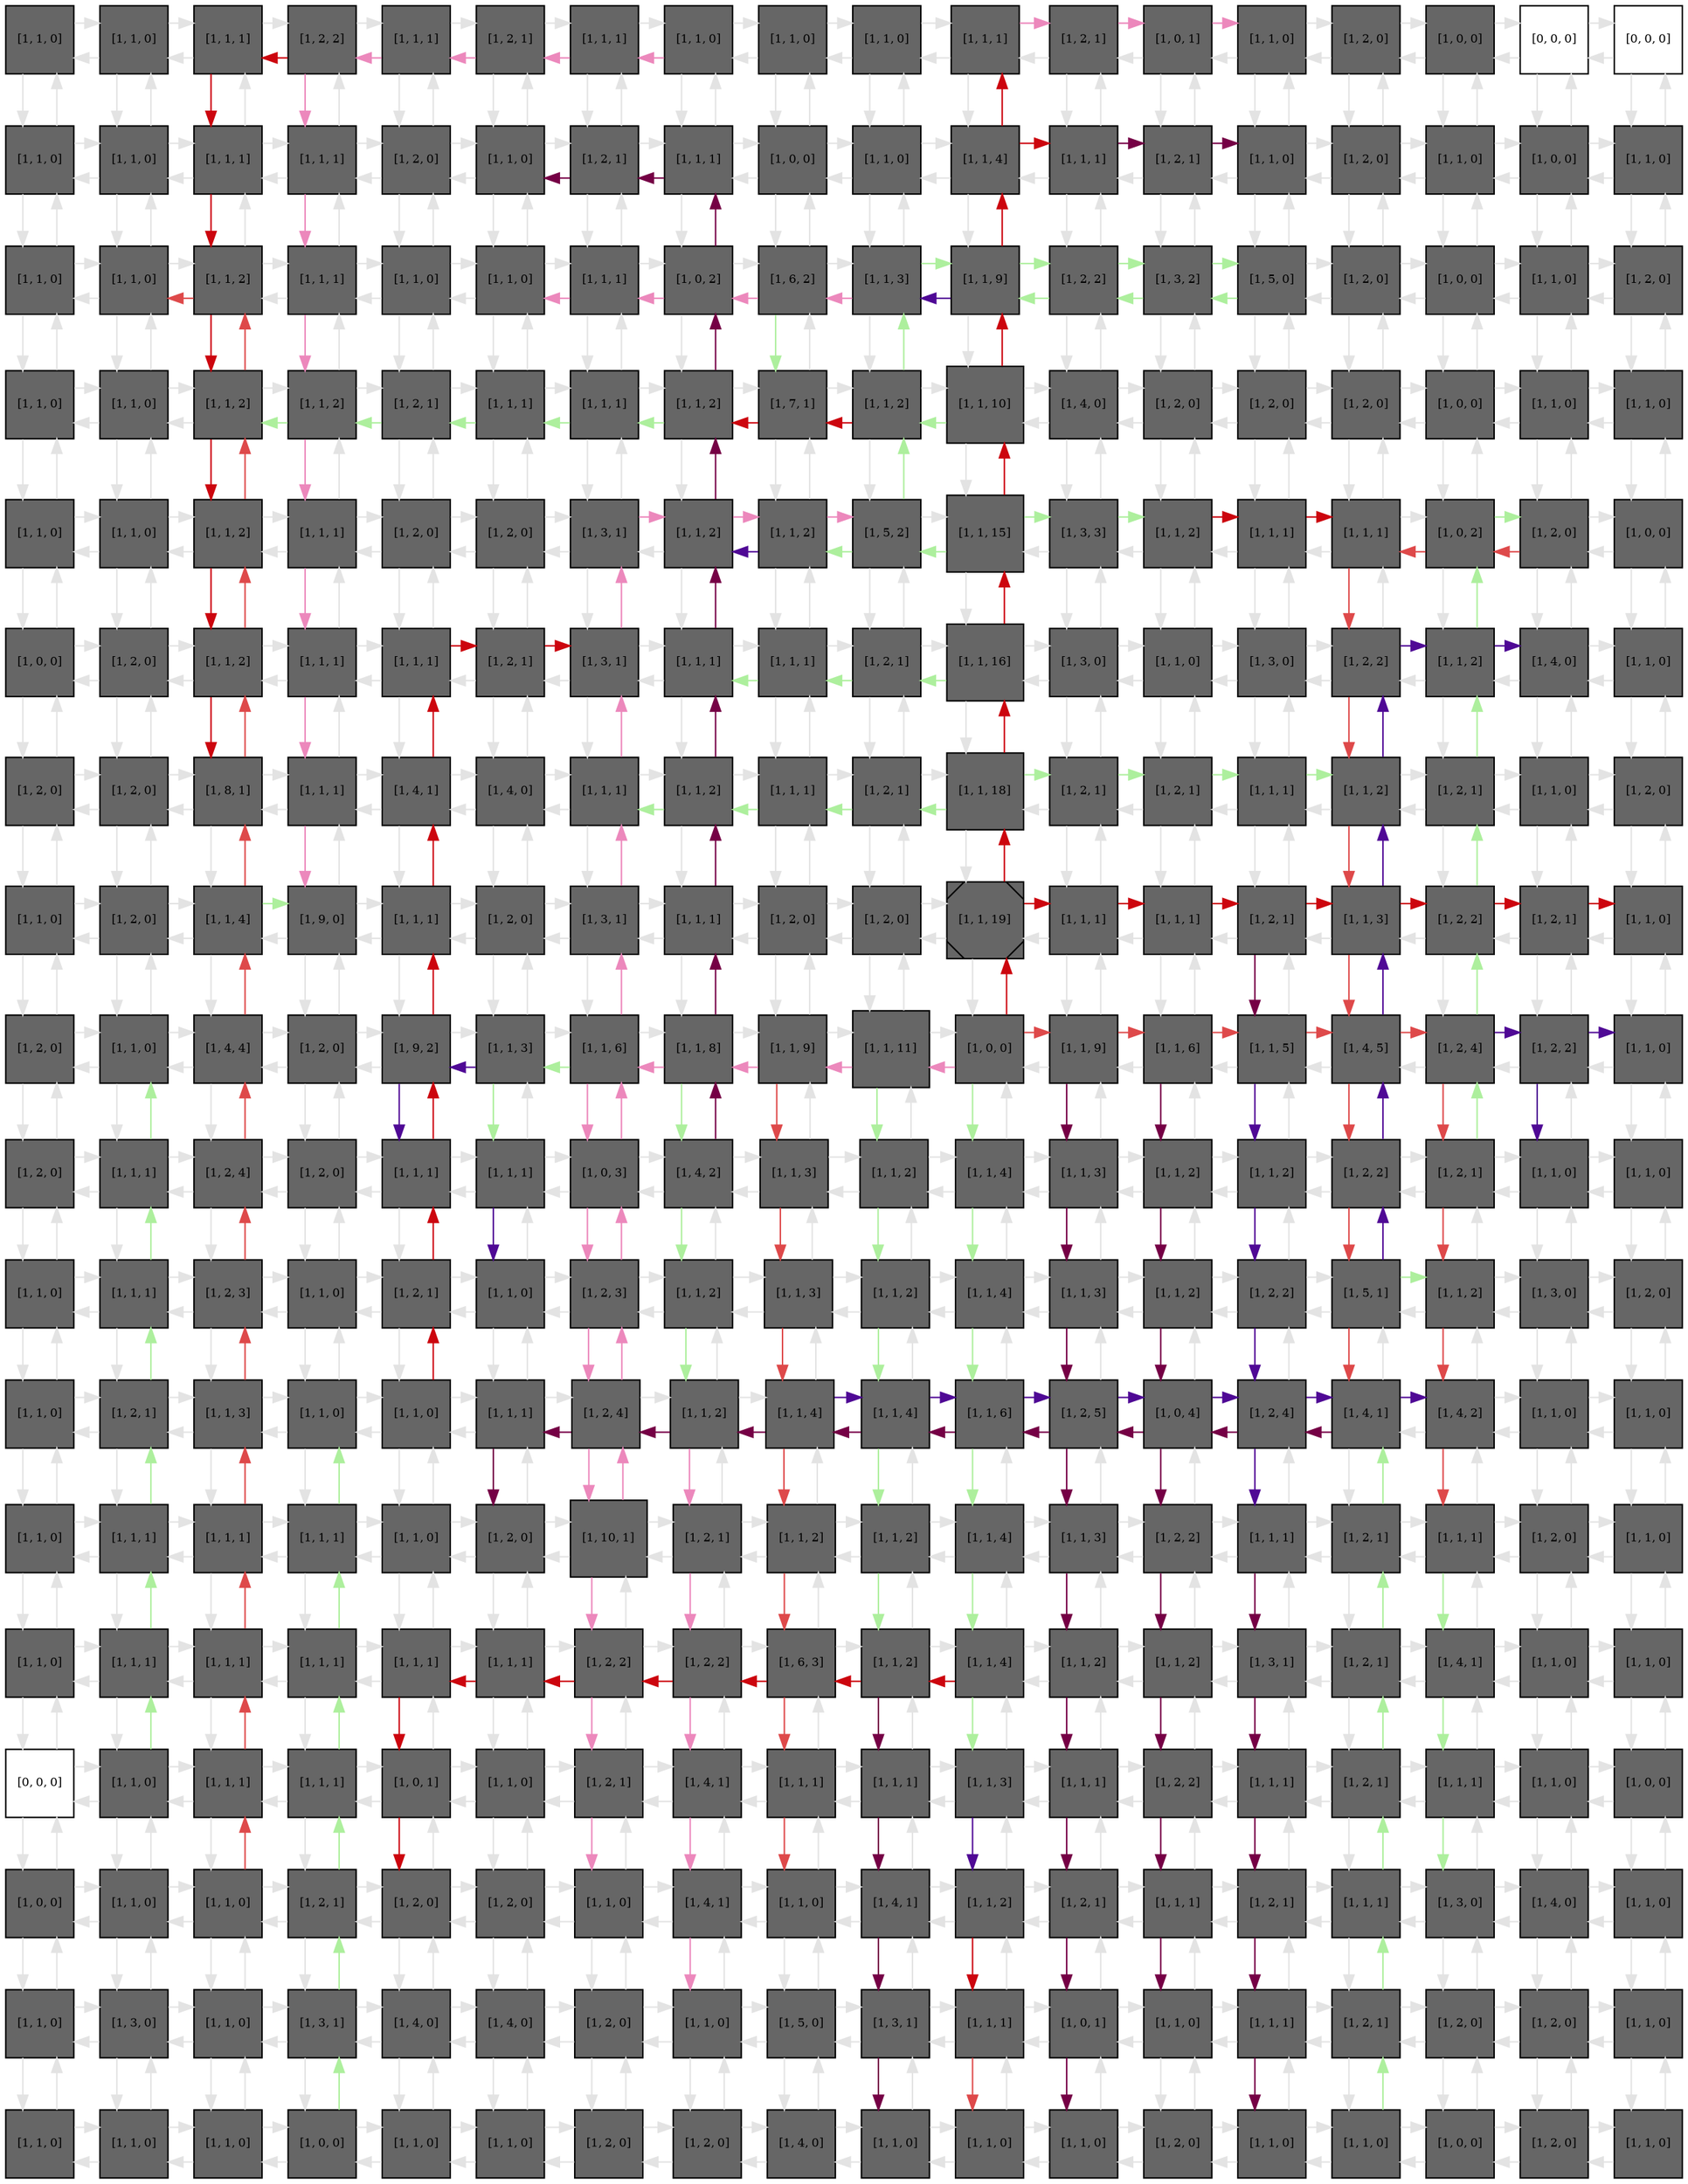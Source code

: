 digraph layout  {
rankdir=TB;
splines=ortho;
node [fixedsize=false, style=filled, width="0.6"];
edge [constraint=false];
0 [fillcolor="#666666", fontsize=8, label="[1, 1, 0]", shape=square, tooltip="name:  APAF1gene ,\nin_degree: 2,\nout_degree: 2"];
1 [fillcolor="#666666", fontsize=8, label="[1, 1, 0]", shape=square, tooltip="name:  BBC3gene ,\nin_degree: 3,\nout_degree: 3"];
2 [fillcolor="#666666", fontsize=8, label="[1, 1, 1]", shape=square, tooltip="name:  MDM2gene ,\nin_degree: 3,\nout_degree: 3"];
3 [fillcolor="#666666", fontsize=8, label="[1, 2, 2]", shape=square, tooltip="name:  IFR5gene ,\nin_degree: 3,\nout_degree: 3"];
4 [fillcolor="#666666", fontsize=8, label="[1, 1, 1]", shape=square, tooltip="name:  STAT1_STAT1_IRF9nucleus ,\nin_degree: 3,\nout_degree: 3"];
5 [fillcolor="#666666", fontsize=8, label="[1, 2, 1]", shape=square, tooltip="name:  STAT1_STAT1_IRF9cytoplasm ,\nin_degree: 3,\nout_degree: 3"];
6 [fillcolor="#666666", fontsize=8, label="[1, 1, 1]", shape=square, tooltip="name:  ICAM1gene ,\nin_degree: 3,\nout_degree: 3"];
7 [fillcolor="#666666", fontsize=8, label="[1, 1, 0]", shape=square, tooltip="name:  STAT1_STAT1nucleus_p2 ,\nin_degree: 3,\nout_degree: 3"];
8 [fillcolor="#666666", fontsize=8, label="[1, 1, 0]", shape=square, tooltip="name:  IRF1gene ,\nin_degree: 3,\nout_degree: 3"];
9 [fillcolor="#666666", fontsize=8, label="[1, 1, 0]", shape=square, tooltip="name:  CXCL9gene ,\nin_degree: 3,\nout_degree: 3"];
10 [fillcolor="#666666", fontsize=8, label="[1, 1, 1]", shape=square, tooltip="name:  CD40 ,\nin_degree: 3,\nout_degree: 3"];
11 [fillcolor="#666666", fontsize=8, label="[1, 2, 1]", shape=square, tooltip="name:  CD40_CD40LG ,\nin_degree: 3,\nout_degree: 3"];
12 [fillcolor="#666666", fontsize=8, label="[1, 0, 1]", shape=square, tooltip="name:  CD40LG ,\nin_degree: 3,\nout_degree: 3"];
13 [fillcolor="#666666", fontsize=8, label="[1, 1, 0]", shape=square, tooltip="name:  TNFRSF17 ,\nin_degree: 3,\nout_degree: 3"];
14 [fillcolor="#666666", fontsize=8, label="[1, 2, 0]", shape=square, tooltip="name:  TNFSF13B_TNFRSF17 ,\nin_degree: 3,\nout_degree: 3"];
15 [fillcolor="#666666", fontsize=8, label="[1, 0, 0]", shape=square, tooltip="name:  TNFSF13B ,\nin_degree: 3,\nout_degree: 3"];
16 [fillcolor="#FFFFFF", fontsize=8, label="[0, 0, 0]", shape=square, tooltip="name: None,\nin_degree: 3,\nout_degree: 3"];
17 [fillcolor="#FFFFFF", fontsize=8, label="[0, 0, 0]", shape=square, tooltip="name: None,\nin_degree: 2,\nout_degree: 2"];
18 [fillcolor="#666666", fontsize=8, label="[1, 1, 0]", shape=square, tooltip="name:  TNFRSF10Bgene ,\nin_degree: 3,\nout_degree: 3"];
19 [fillcolor="#666666", fontsize=8, label="[1, 1, 0]", shape=square, tooltip="name:  TP53nucleus ,\nin_degree: 4,\nout_degree: 4"];
20 [fillcolor="#666666", fontsize=8, label="[1, 1, 1]", shape=square, tooltip="name:  BCL2A1gene ,\nin_degree: 4,\nout_degree: 4"];
21 [fillcolor="#666666", fontsize=8, label="[1, 1, 1]", shape=square, tooltip="name:  BCL2L1gene ,\nin_degree: 4,\nout_degree: 4"];
22 [fillcolor="#666666", fontsize=8, label="[1, 2, 0]", shape=square, tooltip="name:  STAT1_STAT2 ,\nin_degree: 4,\nout_degree: 4"];
23 [fillcolor="#666666", fontsize=8, label="[1, 1, 0]", shape=square, tooltip="name:  STAT1 ,\nin_degree: 4,\nout_degree: 4"];
24 [fillcolor="#666666", fontsize=8, label="[1, 2, 1]", shape=square, tooltip="name:  STAT1_STAT1cytoplasm ,\nin_degree: 4,\nout_degree: 4"];
25 [fillcolor="#666666", fontsize=8, label="[1, 1, 1]", shape=square, tooltip="name:  STAT1_STAT1nucleus_p1 ,\nin_degree: 4,\nout_degree: 4"];
26 [fillcolor="#666666", fontsize=8, label="[1, 0, 0]", shape=square, tooltip="name:  IFNB1 ,\nin_degree: 4,\nout_degree: 4"];
27 [fillcolor="#666666", fontsize=8, label="[1, 1, 0]", shape=square, tooltip="name:  IFNB1_IFNB1 ,\nin_degree: 4,\nout_degree: 4"];
28 [fillcolor="#666666", fontsize=8, label="[1, 1, 4]", shape=square, tooltip="name:  IFNAR1 ,\nin_degree: 4,\nout_degree: 4"];
29 [fillcolor="#666666", fontsize=8, label="[1, 1, 1]", shape=square, tooltip="name:  TRAF3 ,\nin_degree: 4,\nout_degree: 4"];
30 [fillcolor="#666666", fontsize=8, label="[1, 2, 1]", shape=square, tooltip="name:  CD40_CD40LG_TRAF3 ,\nin_degree: 4,\nout_degree: 4"];
31 [fillcolor="#666666", fontsize=8, label="[1, 1, 0]", shape=square, tooltip="name:  TRAF5 ,\nin_degree: 4,\nout_degree: 4"];
32 [fillcolor="#666666", fontsize=8, label="[1, 2, 0]", shape=square, tooltip="name:  TNFSF13B_TNFRSF17_TRAF5 ,\nin_degree: 4,\nout_degree: 4"];
33 [fillcolor="#666666", fontsize=8, label="[1, 1, 0]", shape=square, tooltip="name:  NFKB1_p50 ,\nin_degree: 4,\nout_degree: 4"];
34 [fillcolor="#666666", fontsize=8, label="[1, 0, 0]", shape=square, tooltip="name:  CASP6_Activator ,\nin_degree: 4,\nout_degree: 4"];
35 [fillcolor="#666666", fontsize=8, label="[1, 1, 0]", shape=square, tooltip="name:  ProCASP6 ,\nin_degree: 3,\nout_degree: 3"];
36 [fillcolor="#666666", fontsize=8, label="[1, 1, 0]", shape=square, tooltip="name:  BIRC3gene ,\nin_degree: 3,\nout_degree: 3"];
37 [fillcolor="#666666", fontsize=8, label="[1, 1, 0]", shape=square, tooltip="name:  TP53cytoplasm ,\nin_degree: 4,\nout_degree: 4"];
38 [fillcolor="#666666", fontsize=8, label="[1, 1, 2]", shape=square, tooltip="name:  BIRC4gene ,\nin_degree: 4,\nout_degree: 4"];
39 [fillcolor="#666666", fontsize=8, label="[1, 1, 1]", shape=square, tooltip="name:  CFLARgene ,\nin_degree: 4,\nout_degree: 4"];
40 [fillcolor="#666666", fontsize=8, label="[1, 1, 0]", shape=square, tooltip="name:  STAT2 ,\nin_degree: 4,\nout_degree: 4"];
41 [fillcolor="#666666", fontsize=8, label="[1, 1, 0]", shape=square, tooltip="name:  IRF9 ,\nin_degree: 4,\nout_degree: 4"];
42 [fillcolor="#666666", fontsize=8, label="[1, 1, 1]", shape=square, tooltip="name:  IFNA_IFNA ,\nin_degree: 4,\nout_degree: 4"];
43 [fillcolor="#666666", fontsize=8, label="[1, 0, 2]", shape=square, tooltip="name:  IFNA ,\nin_degree: 4,\nout_degree: 4"];
44 [fillcolor="#666666", fontsize=8, label="[1, 6, 2]", shape=square, tooltip="name:  IFNAR ,\nin_degree: 4,\nout_degree: 4"];
45 [fillcolor="#666666", fontsize=8, label="[1, 1, 3]", shape=square, tooltip="name:  IFNAR2 ,\nin_degree: 4,\nout_degree: 4"];
46 [fillcolor="#666666", fontsize=8, label="[1, 1, 9]", shape=square, tooltip="name:  JAK1 ,\nin_degree: 4,\nout_degree: 4"];
47 [fillcolor="#666666", fontsize=8, label="[1, 2, 2]", shape=square, tooltip="name:  CHUK_CHUK ,\nin_degree: 4,\nout_degree: 4"];
48 [fillcolor="#666666", fontsize=8, label="[1, 3, 2]", shape=square, tooltip="name:  MAP3K14 ,\nin_degree: 4,\nout_degree: 4"];
49 [fillcolor="#666666", fontsize=8, label="[1, 5, 0]", shape=square, tooltip="name:  NFKBIA_RELAp65_NFKB1p50 ,\nin_degree: 4,\nout_degree: 4"];
50 [fillcolor="#666666", fontsize=8, label="[1, 2, 0]", shape=square, tooltip="name:  NFKBIA ,\nin_degree: 4,\nout_degree: 4"];
51 [fillcolor="#666666", fontsize=8, label="[1, 0, 0]", shape=square, tooltip="name:  RELA_NFKB1_Activator ,\nin_degree: 4,\nout_degree: 4"];
52 [fillcolor="#666666", fontsize=8, label="[1, 1, 0]", shape=square, tooltip="name:  RELA_p65 ,\nin_degree: 4,\nout_degree: 4"];
53 [fillcolor="#666666", fontsize=8, label="[1, 2, 0]", shape=square, tooltip="name:  CASP6cytoplasm ,\nin_degree: 3,\nout_degree: 3"];
54 [fillcolor="#666666", fontsize=8, label="[1, 1, 0]", shape=square, tooltip="name:  IER3gene ,\nin_degree: 3,\nout_degree: 3"];
55 [fillcolor="#666666", fontsize=8, label="[1, 1, 0]", shape=square, tooltip="name:  FASgene ,\nin_degree: 4,\nout_degree: 4"];
56 [fillcolor="#666666", fontsize=8, label="[1, 1, 2]", shape=square, tooltip="name:  RELAp65_NFBK1p50nucleus ,\nin_degree: 4,\nout_degree: 4"];
57 [fillcolor="#666666", fontsize=8, label="[1, 1, 2]", shape=square, tooltip="name:  SOD2gene ,\nin_degree: 4,\nout_degree: 4"];
58 [fillcolor="#666666", fontsize=8, label="[1, 2, 1]", shape=square, tooltip="name:  ISGF3cytoplasm ,\nin_degree: 4,\nout_degree: 4"];
59 [fillcolor="#666666", fontsize=8, label="[1, 1, 1]", shape=square, tooltip="name:  IRF7_IRF7cytoplasm ,\nin_degree: 4,\nout_degree: 4"];
60 [fillcolor="#666666", fontsize=8, label="[1, 1, 1]", shape=square, tooltip="name:  IRF7 ,\nin_degree: 4,\nout_degree: 4"];
61 [fillcolor="#666666", fontsize=8, label="[1, 1, 2]", shape=square, tooltip="name:  PRKCD ,\nin_degree: 4,\nout_degree: 4"];
62 [fillcolor="#666666", fontsize=8, label="[1, 7, 1]", shape=square, tooltip="name:  RELAp65_NFKB1p50cytoplasm ,\nin_degree: 4,\nout_degree: 4"];
63 [fillcolor="#666666", fontsize=8, label="[1, 1, 2]", shape=square, tooltip="name:  IKBKB ,\nin_degree: 4,\nout_degree: 4"];
64 [fillcolor="#666666", fontsize=8, label="[1, 1, 10]", shape=square, tooltip="name:  CHUK ,\nin_degree: 4,\nout_degree: 4"];
65 [fillcolor="#666666", fontsize=8, label="[1, 4, 0]", shape=square, tooltip="name:  TNF_IKBKG_Complex ,\nin_degree: 4,\nout_degree: 4"];
66 [fillcolor="#666666", fontsize=8, label="[1, 2, 0]", shape=square, tooltip="name:  TNF_TNFRSF1B_TRAF2 ,\nin_degree: 4,\nout_degree: 4"];
67 [fillcolor="#666666", fontsize=8, label="[1, 2, 0]", shape=square, tooltip="name:  TNF_TNFRSF1B ,\nin_degree: 4,\nout_degree: 4"];
68 [fillcolor="#666666", fontsize=8, label="[1, 2, 0]", shape=square, tooltip="name:  FASLG_FAS ,\nin_degree: 4,\nout_degree: 4"];
69 [fillcolor="#666666", fontsize=8, label="[1, 0, 0]", shape=square, tooltip="name:  FASLG ,\nin_degree: 4,\nout_degree: 4"];
70 [fillcolor="#666666", fontsize=8, label="[1, 1, 0]", shape=square, tooltip="name:  CASP9 ,\nin_degree: 4,\nout_degree: 4"];
71 [fillcolor="#666666", fontsize=8, label="[1, 1, 0]", shape=square, tooltip="name:  CASP6nucleus ,\nin_degree: 3,\nout_degree: 3"];
72 [fillcolor="#666666", fontsize=8, label="[1, 1, 0]", shape=square, tooltip="name:  TRAF1gene ,\nin_degree: 3,\nout_degree: 3"];
73 [fillcolor="#666666", fontsize=8, label="[1, 1, 0]", shape=square, tooltip="name:  TRAF2gene ,\nin_degree: 4,\nout_degree: 4"];
74 [fillcolor="#666666", fontsize=8, label="[1, 1, 2]", shape=square, tooltip="name:  BCL2A1 ,\nin_degree: 4,\nout_degree: 4"];
75 [fillcolor="#666666", fontsize=8, label="[1, 1, 1]", shape=square, tooltip="name:  IRF3_IRF3cytoplasm ,\nin_degree: 4,\nout_degree: 4"];
76 [fillcolor="#666666", fontsize=8, label="[1, 2, 0]", shape=square, tooltip="name:  IRF3_IRF7cytoplasm ,\nin_degree: 4,\nout_degree: 4"];
77 [fillcolor="#666666", fontsize=8, label="[1, 2, 0]", shape=square, tooltip="name:  IRF3 ,\nin_degree: 4,\nout_degree: 4"];
78 [fillcolor="#666666", fontsize=8, label="[1, 3, 1]", shape=square, tooltip="name:  IKBKE_TBK1 ,\nin_degree: 4,\nout_degree: 4"];
79 [fillcolor="#666666", fontsize=8, label="[1, 1, 2]", shape=square, tooltip="name:  IKBKE ,\nin_degree: 4,\nout_degree: 4"];
80 [fillcolor="#666666", fontsize=8, label="[1, 1, 2]", shape=square, tooltip="name:  TYK2 ,\nin_degree: 4,\nout_degree: 4"];
81 [fillcolor="#666666", fontsize=8, label="[1, 5, 2]", shape=square, tooltip="name:  IKBKG_CHUK_IKBKB ,\nin_degree: 4,\nout_degree: 4"];
82 [fillcolor="#666666", fontsize=8, label="[1, 1, 15]", shape=square, tooltip="name:  IKBKG ,\nin_degree: 4,\nout_degree: 4"];
83 [fillcolor="#666666", fontsize=8, label="[1, 3, 3]", shape=square, tooltip="name:  TNF_TNFRSF1A_FADD_TRADD_TRAF2_RIPK1 ,\nin_degree: 4,\nout_degree: 4"];
84 [fillcolor="#666666", fontsize=8, label="[1, 1, 2]", shape=square, tooltip="name:  TRAF2cytoplasm ,\nin_degree: 4,\nout_degree: 4"];
85 [fillcolor="#666666", fontsize=8, label="[1, 1, 1]", shape=square, tooltip="name:  TNFRSF1B ,\nin_degree: 4,\nout_degree: 4"];
86 [fillcolor="#666666", fontsize=8, label="[1, 1, 1]", shape=square, tooltip="name:  FAS ,\nin_degree: 4,\nout_degree: 4"];
87 [fillcolor="#666666", fontsize=8, label="[1, 0, 2]", shape=square, tooltip="name:  TNF ,\nin_degree: 4,\nout_degree: 4"];
88 [fillcolor="#666666", fontsize=8, label="[1, 2, 0]", shape=square, tooltip="name:  Apoptosome ,\nin_degree: 4,\nout_degree: 4"];
89 [fillcolor="#666666", fontsize=8, label="[1, 0, 0]", shape=square, tooltip="name:  CASP7_Activator ,\nin_degree: 3,\nout_degree: 3"];
90 [fillcolor="#666666", fontsize=8, label="[1, 0, 0]", shape=square, tooltip="name:  IRF2_Activator ,\nin_degree: 3,\nout_degree: 3"];
91 [fillcolor="#666666", fontsize=8, label="[1, 2, 0]", shape=square, tooltip="name:  FASLGgene ,\nin_degree: 4,\nout_degree: 4"];
92 [fillcolor="#666666", fontsize=8, label="[1, 1, 2]", shape=square, tooltip="name:  IRF7_IRF7nucleus ,\nin_degree: 4,\nout_degree: 4"];
93 [fillcolor="#666666", fontsize=8, label="[1, 1, 1]", shape=square, tooltip="name:  G1P3gene ,\nin_degree: 4,\nout_degree: 4"];
94 [fillcolor="#666666", fontsize=8, label="[1, 1, 1]", shape=square, tooltip="name:  IRF3_IRF7nucleus ,\nin_degree: 4,\nout_degree: 4"];
95 [fillcolor="#666666", fontsize=8, label="[1, 2, 1]", shape=square, tooltip="name:  TLR3_TICAM1_TICAM2_TBK1 ,\nin_degree: 4,\nout_degree: 4"];
96 [fillcolor="#666666", fontsize=8, label="[1, 3, 1]", shape=square, tooltip="name:  TLR4_TICAM1_TICAM2 ,\nin_degree: 4,\nout_degree: 4"];
97 [fillcolor="#666666", fontsize=8, label="[1, 1, 1]", shape=square, tooltip="name:  TBK1 ,\nin_degree: 4,\nout_degree: 4"];
98 [fillcolor="#666666", fontsize=8, label="[1, 1, 1]", shape=square, tooltip="name:  PRKCZ ,\nin_degree: 4,\nout_degree: 4"];
99 [fillcolor="#666666", fontsize=8, label="[1, 2, 1]", shape=square, tooltip="name:  NFKB2p100_NFKB2p100cytoplasm ,\nin_degree: 4,\nout_degree: 4"];
100 [fillcolor="#666666", fontsize=8, label="[1, 1, 16]", shape=square, tooltip="name:  NFKB2p100 ,\nin_degree: 4,\nout_degree: 4"];
101 [fillcolor="#666666", fontsize=8, label="[1, 3, 0]", shape=square, tooltip="name:  NFKB2p100_RELBcytoplasm ,\nin_degree: 4,\nout_degree: 4"];
102 [fillcolor="#666666", fontsize=8, label="[1, 1, 0]", shape=square, tooltip="name:  NFKB2p52_RELBnucleus ,\nin_degree: 4,\nout_degree: 4"];
103 [fillcolor="#666666", fontsize=8, label="[1, 3, 0]", shape=square, tooltip="name:  TNF_TNFRSF1A_FADD_TRADD ,\nin_degree: 4,\nout_degree: 4"];
104 [fillcolor="#666666", fontsize=8, label="[1, 2, 2]", shape=square, tooltip="name:  CASP10 ,\nin_degree: 4,\nout_degree: 4"];
105 [fillcolor="#666666", fontsize=8, label="[1, 1, 2]", shape=square, tooltip="name:  TNF_TNFRSF1A ,\nin_degree: 4,\nout_degree: 4"];
106 [fillcolor="#666666", fontsize=8, label="[1, 4, 0]", shape=square, tooltip="name:  CASP7cytoplasm ,\nin_degree: 4,\nout_degree: 4"];
107 [fillcolor="#666666", fontsize=8, label="[1, 1, 0]", shape=square, tooltip="name:  ProCASP7 ,\nin_degree: 3,\nout_degree: 3"];
108 [fillcolor="#666666", fontsize=8, label="[1, 2, 0]", shape=square, tooltip="name:  GBP1gene ,\nin_degree: 3,\nout_degree: 3"];
109 [fillcolor="#666666", fontsize=8, label="[1, 2, 0]", shape=square, tooltip="name:  HIST2H4gene ,\nin_degree: 4,\nout_degree: 4"];
110 [fillcolor="#666666", fontsize=8, label="[1, 8, 1]", shape=square, tooltip="name:  IFNAgene ,\nin_degree: 4,\nout_degree: 4"];
111 [fillcolor="#666666", fontsize=8, label="[1, 1, 1]", shape=square, tooltip="name:  IRF3_IRF3nucleus ,\nin_degree: 4,\nout_degree: 4"];
112 [fillcolor="#666666", fontsize=8, label="[1, 4, 1]", shape=square, tooltip="name:  CXCL10gene ,\nin_degree: 4,\nout_degree: 4"];
113 [fillcolor="#666666", fontsize=8, label="[1, 4, 0]", shape=square, tooltip="name:  IFIT2gene ,\nin_degree: 4,\nout_degree: 4"];
114 [fillcolor="#666666", fontsize=8, label="[1, 1, 1]", shape=square, tooltip="name:  TICAM1 ,\nin_degree: 4,\nout_degree: 4"];
115 [fillcolor="#666666", fontsize=8, label="[1, 1, 2]", shape=square, tooltip="name:  TICAM2 ,\nin_degree: 4,\nout_degree: 4"];
116 [fillcolor="#666666", fontsize=8, label="[1, 1, 1]", shape=square, tooltip="name:  RPS6KA5 ,\nin_degree: 4,\nout_degree: 4"];
117 [fillcolor="#666666", fontsize=8, label="[1, 2, 1]", shape=square, tooltip="name:  NFKB2p100_NFKB2p100_Ub ,\nin_degree: 4,\nout_degree: 4"];
118 [fillcolor="#666666", fontsize=8, label="[1, 1, 18]", shape=square, tooltip="name:  Ub ,\nin_degree: 4,\nout_degree: 4"];
119 [fillcolor="#666666", fontsize=8, label="[1, 2, 1]", shape=square, tooltip="name:  NFKB2p100_RELB_Ub ,\nin_degree: 4,\nout_degree: 4"];
120 [fillcolor="#666666", fontsize=8, label="[1, 2, 1]", shape=square, tooltip="name:  NFKB2p52_RELBcytoplasm ,\nin_degree: 4,\nout_degree: 4"];
121 [fillcolor="#666666", fontsize=8, label="[1, 1, 1]", shape=square, tooltip="name:  TRADD ,\nin_degree: 4,\nout_degree: 4"];
122 [fillcolor="#666666", fontsize=8, label="[1, 1, 2]", shape=square, tooltip="name:  ProCASP10 ,\nin_degree: 4,\nout_degree: 4"];
123 [fillcolor="#666666", fontsize=8, label="[1, 2, 1]", shape=square, tooltip="name:  TNF_BAG4_TNFRSF1A ,\nin_degree: 4,\nout_degree: 4"];
124 [fillcolor="#666666", fontsize=8, label="[1, 1, 0]", shape=square, tooltip="name:  CASP7nucleus ,\nin_degree: 4,\nout_degree: 4"];
125 [fillcolor="#666666", fontsize=8, label="[1, 2, 0]", shape=square, tooltip="name:  cLMNA ,\nin_degree: 3,\nout_degree: 3"];
126 [fillcolor="#666666", fontsize=8, label="[1, 1, 0]", shape=square, tooltip="name:  IRF2 ,\nin_degree: 3,\nout_degree: 3"];
127 [fillcolor="#666666", fontsize=8, label="[1, 2, 0]", shape=square, tooltip="name:  PSMB9gene ,\nin_degree: 4,\nout_degree: 4"];
128 [fillcolor="#666666", fontsize=8, label="[1, 1, 4]", shape=square, tooltip="name:  CCL5gene ,\nin_degree: 4,\nout_degree: 4"];
129 [fillcolor="#666666", fontsize=8, label="[1, 9, 0]", shape=square, tooltip="name:  IFNB1gene ,\nin_degree: 4,\nout_degree: 4"];
130 [fillcolor="#666666", fontsize=8, label="[1, 1, 1]", shape=square, tooltip="name:  ISGF3nucleus ,\nin_degree: 4,\nout_degree: 4"];
131 [fillcolor="#666666", fontsize=8, label="[1, 2, 0]", shape=square, tooltip="name:  CBP ,\nin_degree: 4,\nout_degree: 4"];
132 [fillcolor="#666666", fontsize=8, label="[1, 3, 1]", shape=square, tooltip="name:  TLR3_TICAM1_TICAM2 ,\nin_degree: 4,\nout_degree: 4"];
133 [fillcolor="#666666", fontsize=8, label="[1, 1, 1]", shape=square, tooltip="name:  ATF2 ,\nin_degree: 4,\nout_degree: 4"];
134 [fillcolor="#666666", fontsize=8, label="[1, 2, 0]", shape=square, tooltip="name:  TLR3_TICAM1_TICAM2_RIPK1 ,\nin_degree: 4,\nout_degree: 4"];
135 [fillcolor="#666666", fontsize=8, label="[1, 2, 0]", shape=square, tooltip="name:  TLR3_TICAM1_TICAM2_RIPK1_RIPK3 ,\nin_degree: 4,\nout_degree: 4"];
136 [fillcolor="#666666", fontsize=8, label="[1, 1, 19]", shape=Msquare, tooltip="name:  RIPK1 ,\nin_degree: 4,\nout_degree: 4"];
137 [fillcolor="#666666", fontsize=8, label="[1, 1, 1]", shape=square, tooltip="name:  RELB ,\nin_degree: 4,\nout_degree: 4"];
138 [fillcolor="#666666", fontsize=8, label="[1, 1, 1]", shape=square, tooltip="name:  Proteasome ,\nin_degree: 4,\nout_degree: 4"];
139 [fillcolor="#666666", fontsize=8, label="[1, 2, 1]", shape=square, tooltip="name:  NFKB2p52_NFKB2p52cytoplasm ,\nin_degree: 4,\nout_degree: 4"];
140 [fillcolor="#666666", fontsize=8, label="[1, 1, 3]", shape=square, tooltip="name:  TNFRSF1A ,\nin_degree: 4,\nout_degree: 4"];
141 [fillcolor="#666666", fontsize=8, label="[1, 2, 2]", shape=square, tooltip="name:  BAG4_TNFRSF1A ,\nin_degree: 4,\nout_degree: 4"];
142 [fillcolor="#666666", fontsize=8, label="[1, 2, 1]", shape=square, tooltip="name:  Cell_Shrinkage ,\nin_degree: 4,\nout_degree: 4"];
143 [fillcolor="#666666", fontsize=8, label="[1, 1, 0]", shape=square, tooltip="name:  LMNA ,\nin_degree: 3,\nout_degree: 3"];
144 [fillcolor="#666666", fontsize=8, label="[1, 2, 0]", shape=square, tooltip="name:  TAP1gene ,\nin_degree: 3,\nout_degree: 3"];
145 [fillcolor="#666666", fontsize=8, label="[1, 1, 0]", shape=square, tooltip="name:  IRF1_IRF1nucleus ,\nin_degree: 4,\nout_degree: 4"];
146 [fillcolor="#666666", fontsize=8, label="[1, 4, 4]", shape=square, tooltip="name:  OAS1gene ,\nin_degree: 4,\nout_degree: 4"];
147 [fillcolor="#666666", fontsize=8, label="[1, 2, 0]", shape=square, tooltip="name:  IRF8 ,\nin_degree: 4,\nout_degree: 4"];
148 [fillcolor="#666666", fontsize=8, label="[1, 9, 2]", shape=square, tooltip="name:  G1P2gene ,\nin_degree: 4,\nout_degree: 4"];
149 [fillcolor="#666666", fontsize=8, label="[1, 1, 3]", shape=square, tooltip="name:  EP300 ,\nin_degree: 4,\nout_degree: 4"];
150 [fillcolor="#666666", fontsize=8, label="[1, 1, 6]", shape=square, tooltip="name:  CREBBP ,\nin_degree: 4,\nout_degree: 4"];
151 [fillcolor="#666666", fontsize=8, label="[1, 1, 8]", shape=square, tooltip="name:  IFNGR2 ,\nin_degree: 4,\nout_degree: 4"];
152 [fillcolor="#666666", fontsize=8, label="[1, 1, 9]", shape=square, tooltip="name:  MAP3K7 ,\nin_degree: 4,\nout_degree: 4"];
153 [fillcolor="#666666", fontsize=8, label="[1, 1, 11]", shape=square, tooltip="name:  RIPK3 ,\nin_degree: 4,\nout_degree: 4"];
154 [fillcolor="#666666", fontsize=8, label="[1, 0, 0]", shape=square, tooltip="name:  External_Activator ,\nin_degree: 4,\nout_degree: 4"];
155 [fillcolor="#666666", fontsize=8, label="[1, 1, 9]", shape=square, tooltip="name:  DAXX ,\nin_degree: 4,\nout_degree: 4"];
156 [fillcolor="#666666", fontsize=8, label="[1, 1, 6]", shape=square, tooltip="name:  FAF1 ,\nin_degree: 4,\nout_degree: 4"];
157 [fillcolor="#666666", fontsize=8, label="[1, 1, 5]", shape=square, tooltip="name:  FADD ,\nin_degree: 4,\nout_degree: 4"];
158 [fillcolor="#666666", fontsize=8, label="[1, 4, 5]", shape=square, tooltip="name:  FASLG_FAS_FADD_FAF1_DAXX ,\nin_degree: 4,\nout_degree: 4"];
159 [fillcolor="#666666", fontsize=8, label="[1, 2, 4]", shape=square, tooltip="name:  BAG4 ,\nin_degree: 4,\nout_degree: 4"];
160 [fillcolor="#666666", fontsize=8, label="[1, 2, 2]", shape=square, tooltip="name:  cGAS2 ,\nin_degree: 4,\nout_degree: 4"];
161 [fillcolor="#666666", fontsize=8, label="[1, 1, 0]", shape=square, tooltip="name:  GAS2 ,\nin_degree: 3,\nout_degree: 3"];
162 [fillcolor="#666666", fontsize=8, label="[1, 2, 0]", shape=square, tooltip="name:  CIITAgene ,\nin_degree: 3,\nout_degree: 3"];
163 [fillcolor="#666666", fontsize=8, label="[1, 1, 1]", shape=square, tooltip="name:  IL12Bgene ,\nin_degree: 4,\nout_degree: 4"];
164 [fillcolor="#666666", fontsize=8, label="[1, 2, 4]", shape=square, tooltip="name:  CYBBgene ,\nin_degree: 4,\nout_degree: 4"];
165 [fillcolor="#666666", fontsize=8, label="[1, 2, 0]", shape=square, tooltip="name:  IL1Bgene ,\nin_degree: 4,\nout_degree: 4"];
166 [fillcolor="#666666", fontsize=8, label="[1, 1, 1]", shape=square, tooltip="name:  SPI1 ,\nin_degree: 4,\nout_degree: 4"];
167 [fillcolor="#666666", fontsize=8, label="[1, 1, 1]", shape=square, tooltip="name:  IRF4 ,\nin_degree: 4,\nout_degree: 4"];
168 [fillcolor="#666666", fontsize=8, label="[1, 0, 3]", shape=square, tooltip="name:  IFNG ,\nin_degree: 4,\nout_degree: 4"];
169 [fillcolor="#666666", fontsize=8, label="[1, 4, 2]", shape=square, tooltip="name:  IFNGR ,\nin_degree: 4,\nout_degree: 4"];
170 [fillcolor="#666666", fontsize=8, label="[1, 1, 3]", shape=square, tooltip="name:  IFNGR1 ,\nin_degree: 4,\nout_degree: 4"];
171 [fillcolor="#666666", fontsize=8, label="[1, 1, 2]", shape=square, tooltip="name:  JAK2 ,\nin_degree: 4,\nout_degree: 4"];
172 [fillcolor="#666666", fontsize=8, label="[1, 1, 4]", shape=square, tooltip="name:  NOS2Agene ,\nin_degree: 4,\nout_degree: 4"];
173 [fillcolor="#666666", fontsize=8, label="[1, 1, 3]", shape=square, tooltip="name:  PTP ,\nin_degree: 4,\nout_degree: 4"];
174 [fillcolor="#666666", fontsize=8, label="[1, 1, 2]", shape=square, tooltip="name:  APAF1 ,\nin_degree: 4,\nout_degree: 4"];
175 [fillcolor="#666666", fontsize=8, label="[1, 1, 2]", shape=square, tooltip="name:  CFLAR ,\nin_degree: 4,\nout_degree: 4"];
176 [fillcolor="#666666", fontsize=8, label="[1, 2, 2]", shape=square, tooltip="name:  FASLG_FAS_FADD_FAF1_DAXX_CFLAR ,\nin_degree: 4,\nout_degree: 4"];
177 [fillcolor="#666666", fontsize=8, label="[1, 2, 1]", shape=square, tooltip="name:  APAF1_CYCS ,\nin_degree: 4,\nout_degree: 4"];
178 [fillcolor="#666666", fontsize=8, label="[1, 1, 0]", shape=square, tooltip="name:  PARP ,\nin_degree: 4,\nout_degree: 4"];
179 [fillcolor="#666666", fontsize=8, label="[1, 1, 0]", shape=square, tooltip="name:  BCL2L1mitochondria ,\nin_degree: 3,\nout_degree: 3"];
180 [fillcolor="#666666", fontsize=8, label="[1, 1, 0]", shape=square, tooltip="name:  IL15gene ,\nin_degree: 3,\nout_degree: 3"];
181 [fillcolor="#666666", fontsize=8, label="[1, 1, 1]", shape=square, tooltip="name:  IRF2gene ,\nin_degree: 4,\nout_degree: 4"];
182 [fillcolor="#666666", fontsize=8, label="[1, 2, 3]", shape=square, tooltip="name:  EIF2AK2_PRKRA ,\nin_degree: 4,\nout_degree: 4"];
183 [fillcolor="#666666", fontsize=8, label="[1, 1, 0]", shape=square, tooltip="name:  HLA_Bgene ,\nin_degree: 4,\nout_degree: 4"];
184 [fillcolor="#666666", fontsize=8, label="[1, 2, 1]", shape=square, tooltip="name:  EIF2AK2gene ,\nin_degree: 4,\nout_degree: 4"];
185 [fillcolor="#666666", fontsize=8, label="[1, 1, 0]", shape=square, tooltip="name:  PRKRA ,\nin_degree: 4,\nout_degree: 4"];
186 [fillcolor="#666666", fontsize=8, label="[1, 2, 3]", shape=square, tooltip="name:  TLR3_TLR3 ,\nin_degree: 4,\nout_degree: 4"];
187 [fillcolor="#666666", fontsize=8, label="[1, 1, 2]", shape=square, tooltip="name:  TLR3 ,\nin_degree: 4,\nout_degree: 4"];
188 [fillcolor="#666666", fontsize=8, label="[1, 1, 3]", shape=square, tooltip="name:  PTPN2 ,\nin_degree: 4,\nout_degree: 4"];
189 [fillcolor="#666666", fontsize=8, label="[1, 1, 2]", shape=square, tooltip="name:  SOCS1 ,\nin_degree: 4,\nout_degree: 4"];
190 [fillcolor="#666666", fontsize=8, label="[1, 1, 4]", shape=square, tooltip="name:  SOCS3 ,\nin_degree: 4,\nout_degree: 4"];
191 [fillcolor="#666666", fontsize=8, label="[1, 1, 3]", shape=square, tooltip="name:  TNFRSF10B ,\nin_degree: 4,\nout_degree: 4"];
192 [fillcolor="#666666", fontsize=8, label="[1, 1, 2]", shape=square, tooltip="name:  ProCASP8 ,\nin_degree: 4,\nout_degree: 4"];
193 [fillcolor="#666666", fontsize=8, label="[1, 2, 2]", shape=square, tooltip="name:  TNFSF10_TNFSF10B_FADD ,\nin_degree: 4,\nout_degree: 4"];
194 [fillcolor="#666666", fontsize=8, label="[1, 5, 1]", shape=square, tooltip="name:  CASP8 ,\nin_degree: 4,\nout_degree: 4"];
195 [fillcolor="#666666", fontsize=8, label="[1, 1, 2]", shape=square, tooltip="name:  CASP3nucleus ,\nin_degree: 4,\nout_degree: 4"];
196 [fillcolor="#666666", fontsize=8, label="[1, 3, 0]", shape=square, tooltip="name:  IPARP ,\nin_degree: 4,\nout_degree: 4"];
197 [fillcolor="#666666", fontsize=8, label="[1, 2, 0]", shape=square, tooltip="name:  BCL2L1_BAD ,\nin_degree: 3,\nout_degree: 3"];
198 [fillcolor="#666666", fontsize=8, label="[1, 1, 0]", shape=square, tooltip="name:  STAT1gene ,\nin_degree: 3,\nout_degree: 3"];
199 [fillcolor="#666666", fontsize=8, label="[1, 2, 1]", shape=square, tooltip="name:  TNFSF10gene ,\nin_degree: 4,\nout_degree: 4"];
200 [fillcolor="#666666", fontsize=8, label="[1, 1, 3]", shape=square, tooltip="name:  EIF2AK2cytoplasm ,\nin_degree: 4,\nout_degree: 4"];
201 [fillcolor="#666666", fontsize=8, label="[1, 1, 0]", shape=square, tooltip="name:  dsRNA ,\nin_degree: 4,\nout_degree: 4"];
202 [fillcolor="#666666", fontsize=8, label="[1, 1, 0]", shape=square, tooltip="name:  TLR4 ,\nin_degree: 4,\nout_degree: 4"];
203 [fillcolor="#666666", fontsize=8, label="[1, 1, 1]", shape=square, tooltip="name:  EIF2S1 ,\nin_degree: 4,\nout_degree: 4"];
204 [fillcolor="#666666", fontsize=8, label="[1, 2, 4]", shape=square, tooltip="name:  TLR3_TICAM1_TICAM2_TRAF6 ,\nin_degree: 4,\nout_degree: 4"];
205 [fillcolor="#666666", fontsize=8, label="[1, 1, 2]", shape=square, tooltip="name:  TLR5 ,\nin_degree: 4,\nout_degree: 4"];
206 [fillcolor="#666666", fontsize=8, label="[1, 1, 4]", shape=square, tooltip="name:  Inactivation_of_Protein_Synthesis ,\nin_degree: 4,\nout_degree: 4"];
207 [fillcolor="#666666", fontsize=8, label="[1, 1, 4]", shape=square, tooltip="name:  IRAK2 ,\nin_degree: 4,\nout_degree: 4"];
208 [fillcolor="#666666", fontsize=8, label="[1, 1, 6]", shape=square, tooltip="name:  BIRC2 ,\nin_degree: 4,\nout_degree: 4"];
209 [fillcolor="#666666", fontsize=8, label="[1, 2, 5]", shape=square, tooltip="name:  TNFSF10_TNFSF10B ,\nin_degree: 4,\nout_degree: 4"];
210 [fillcolor="#666666", fontsize=8, label="[1, 0, 4]", shape=square, tooltip="name:  TNFSF10 ,\nin_degree: 4,\nout_degree: 4"];
211 [fillcolor="#666666", fontsize=8, label="[1, 2, 4]", shape=square, tooltip="name:  TNFSF10_TNFRSF10A_FADD ,\nin_degree: 4,\nout_degree: 4"];
212 [fillcolor="#666666", fontsize=8, label="[1, 4, 1]", shape=square, tooltip="name:  CASP3cytoplasm ,\nin_degree: 4,\nout_degree: 4"];
213 [fillcolor="#666666", fontsize=8, label="[1, 4, 2]", shape=square, tooltip="name:  Apoptosis ,\nin_degree: 4,\nout_degree: 4"];
214 [fillcolor="#666666", fontsize=8, label="[1, 1, 0]", shape=square, tooltip="name:  Inactive_DNA_Repair ,\nin_degree: 4,\nout_degree: 4"];
215 [fillcolor="#666666", fontsize=8, label="[1, 1, 0]", shape=square, tooltip="name:  BAD ,\nin_degree: 3,\nout_degree: 3"];
216 [fillcolor="#666666", fontsize=8, label="[1, 1, 0]", shape=square, tooltip="name:  CXCL11gene ,\nin_degree: 3,\nout_degree: 3"];
217 [fillcolor="#666666", fontsize=8, label="[1, 1, 1]", shape=square, tooltip="name:  PLSCR1gene ,\nin_degree: 4,\nout_degree: 4"];
218 [fillcolor="#666666", fontsize=8, label="[1, 1, 1]", shape=square, tooltip="name:  IRF5_IRF5nucleus ,\nin_degree: 4,\nout_degree: 4"];
219 [fillcolor="#666666", fontsize=8, label="[1, 1, 1]", shape=square, tooltip="name:  PMAIPgene ,\nin_degree: 4,\nout_degree: 4"];
220 [fillcolor="#666666", fontsize=8, label="[1, 1, 0]", shape=square, tooltip="name:  Flagellin ,\nin_degree: 4,\nout_degree: 4"];
221 [fillcolor="#666666", fontsize=8, label="[1, 2, 0]", shape=square, tooltip="name:  CASP3gene ,\nin_degree: 4,\nout_degree: 4"];
222 [fillcolor="#666666", fontsize=8, label="[1, 10, 1]", shape=square, tooltip="name:  MAP3K7IP1_MAP3K7IP2_MAP3K7 ,\nin_degree: 4,\nout_degree: 4"];
223 [fillcolor="#666666", fontsize=8, label="[1, 2, 1]", shape=square, tooltip="name:  TLR5_TLR5 ,\nin_degree: 4,\nout_degree: 4"];
224 [fillcolor="#666666", fontsize=8, label="[1, 1, 2]", shape=square, tooltip="name:  MAP3K7IP1 ,\nin_degree: 4,\nout_degree: 4"];
225 [fillcolor="#666666", fontsize=8, label="[1, 1, 2]", shape=square, tooltip="name:  MAP3K7IP2 ,\nin_degree: 4,\nout_degree: 4"];
226 [fillcolor="#666666", fontsize=8, label="[1, 1, 4]", shape=square, tooltip="name:  TNFRSF10A ,\nin_degree: 4,\nout_degree: 4"];
227 [fillcolor="#666666", fontsize=8, label="[1, 1, 3]", shape=square, tooltip="name:  DNA ,\nin_degree: 4,\nout_degree: 4"];
228 [fillcolor="#666666", fontsize=8, label="[1, 2, 2]", shape=square, tooltip="name:  TNFSF10_TNFRSF10A ,\nin_degree: 4,\nout_degree: 4"];
229 [fillcolor="#666666", fontsize=8, label="[1, 1, 1]", shape=square, tooltip="name:  DFFA ,\nin_degree: 4,\nout_degree: 4"];
230 [fillcolor="#666666", fontsize=8, label="[1, 2, 1]", shape=square, tooltip="name:  IDFFA ,\nin_degree: 4,\nout_degree: 4"];
231 [fillcolor="#666666", fontsize=8, label="[1, 1, 1]", shape=square, tooltip="name:  BID ,\nin_degree: 4,\nout_degree: 4"];
232 [fillcolor="#666666", fontsize=8, label="[1, 2, 0]", shape=square, tooltip="name:  BCL2_BAX ,\nin_degree: 4,\nout_degree: 4"];
233 [fillcolor="#666666", fontsize=8, label="[1, 1, 0]", shape=square, tooltip="name:  BCL2 ,\nin_degree: 3,\nout_degree: 3"];
234 [fillcolor="#666666", fontsize=8, label="[1, 1, 0]", shape=square, tooltip="name:  PRKRAgene ,\nin_degree: 3,\nout_degree: 3"];
235 [fillcolor="#666666", fontsize=8, label="[1, 1, 1]", shape=square, tooltip="name:  RIPK1gene ,\nin_degree: 4,\nout_degree: 4"];
236 [fillcolor="#666666", fontsize=8, label="[1, 1, 1]", shape=square, tooltip="name:  SP100gene ,\nin_degree: 4,\nout_degree: 4"];
237 [fillcolor="#666666", fontsize=8, label="[1, 1, 1]", shape=square, tooltip="name:  IFIT1gene ,\nin_degree: 4,\nout_degree: 4"];
238 [fillcolor="#666666", fontsize=8, label="[1, 1, 1]", shape=square, tooltip="name:  LPS ,\nin_degree: 4,\nout_degree: 4"];
239 [fillcolor="#666666", fontsize=8, label="[1, 1, 1]", shape=square, tooltip="name:  TLR1_TLR2 ,\nin_degree: 4,\nout_degree: 4"];
240 [fillcolor="#666666", fontsize=8, label="[1, 2, 2]", shape=square, tooltip="name:  TLR5_MYD88_IRAK1_IRAK4_TRAF6 ,\nin_degree: 4,\nout_degree: 4"];
241 [fillcolor="#666666", fontsize=8, label="[1, 2, 2]", shape=square, tooltip="name:  TLR1_TLR2_TIRAP_MYD88_IRAK2_IRAK1_IRAK4_TRAF6 ,\nin_degree: 4,\nout_degree: 4"];
242 [fillcolor="#666666", fontsize=8, label="[1, 6, 3]", shape=square, tooltip="name:  TLR1_TLR2_TIRAP_MYD88_IRAK2_IRAK1_IRAK4 ,\nin_degree: 4,\nout_degree: 4"];
243 [fillcolor="#666666", fontsize=8, label="[1, 1, 2]", shape=square, tooltip="name:  TIRAP ,\nin_degree: 4,\nout_degree: 4"];
244 [fillcolor="#666666", fontsize=8, label="[1, 1, 4]", shape=square, tooltip="name:  TLR9 ,\nin_degree: 4,\nout_degree: 4"];
245 [fillcolor="#666666", fontsize=8, label="[1, 1, 2]", shape=square, tooltip="name:  ProCASP4 ,\nin_degree: 4,\nout_degree: 4"];
246 [fillcolor="#666666", fontsize=8, label="[1, 1, 2]", shape=square, tooltip="name:  CASP4 ,\nin_degree: 4,\nout_degree: 4"];
247 [fillcolor="#666666", fontsize=8, label="[1, 3, 1]", shape=square, tooltip="name:  Fragmented_DNAnucleus ,\nin_degree: 4,\nout_degree: 4"];
248 [fillcolor="#666666", fontsize=8, label="[1, 2, 1]", shape=square, tooltip="name:  DNA_Fragmentation ,\nin_degree: 4,\nout_degree: 4"];
249 [fillcolor="#666666", fontsize=8, label="[1, 4, 1]", shape=square, tooltip="name:  CYCScytoplasm ,\nin_degree: 4,\nout_degree: 4"];
250 [fillcolor="#666666", fontsize=8, label="[1, 1, 0]", shape=square, tooltip="name:  BAX ,\nin_degree: 4,\nout_degree: 4"];
251 [fillcolor="#666666", fontsize=8, label="[1, 1, 0]", shape=square, tooltip="name:  CYCSmytochondria ,\nin_degree: 3,\nout_degree: 3"];
252 [fillcolor="#FFFFFF", fontsize=8, label="[0, 0, 0]", shape=square, tooltip="name: None,\nin_degree: 3,\nout_degree: 3"];
253 [fillcolor="#666666", fontsize=8, label="[1, 1, 0]", shape=square, tooltip="name:  IRF1_IRF1cytoplasm ,\nin_degree: 4,\nout_degree: 4"];
254 [fillcolor="#666666", fontsize=8, label="[1, 1, 1]", shape=square, tooltip="name:  BAK1gene ,\nin_degree: 4,\nout_degree: 4"];
255 [fillcolor="#666666", fontsize=8, label="[1, 1, 1]", shape=square, tooltip="name:  IRF5_IRF5cytoplasm ,\nin_degree: 4,\nout_degree: 4"];
256 [fillcolor="#666666", fontsize=8, label="[1, 0, 1]", shape=square, tooltip="name:  Bacteria ,\nin_degree: 4,\nout_degree: 4"];
257 [fillcolor="#666666", fontsize=8, label="[1, 1, 0]", shape=square, tooltip="name:  Triacyl_Lipopeptides ,\nin_degree: 4,\nout_degree: 4"];
258 [fillcolor="#666666", fontsize=8, label="[1, 2, 1]", shape=square, tooltip="name:  ILIB_IL1R1_MYD88_IRAK1_IRAK4_TRAF6 ,\nin_degree: 4,\nout_degree: 4"];
259 [fillcolor="#666666", fontsize=8, label="[1, 4, 1]", shape=square, tooltip="name:  TLR5_MYD88_IRAK1_IRAK4 ,\nin_degree: 4,\nout_degree: 4"];
260 [fillcolor="#666666", fontsize=8, label="[1, 1, 1]", shape=square, tooltip="name:  IRAK1 ,\nin_degree: 4,\nout_degree: 4"];
261 [fillcolor="#666666", fontsize=8, label="[1, 1, 1]", shape=square, tooltip="name:  Diacyl_Lipopeptides ,\nin_degree: 4,\nout_degree: 4"];
262 [fillcolor="#666666", fontsize=8, label="[1, 1, 3]", shape=square, tooltip="name:  IL1R1 ,\nin_degree: 4,\nout_degree: 4"];
263 [fillcolor="#666666", fontsize=8, label="[1, 1, 1]", shape=square, tooltip="name:  ProCASP1 ,\nin_degree: 4,\nout_degree: 4"];
264 [fillcolor="#666666", fontsize=8, label="[1, 2, 2]", shape=square, tooltip="name:  CASP1 ,\nin_degree: 4,\nout_degree: 4"];
265 [fillcolor="#666666", fontsize=8, label="[1, 1, 1]", shape=square, tooltip="name:  ENDOGnucleus ,\nin_degree: 4,\nout_degree: 4"];
266 [fillcolor="#666666", fontsize=8, label="[1, 2, 1]", shape=square, tooltip="name:  ENDOGcytoplasm ,\nin_degree: 4,\nout_degree: 4"];
267 [fillcolor="#666666", fontsize=8, label="[1, 1, 1]", shape=square, tooltip="name:  ENDOGmitochondria ,\nin_degree: 4,\nout_degree: 4"];
268 [fillcolor="#666666", fontsize=8, label="[1, 1, 0]", shape=square, tooltip="name:  BAK1 ,\nin_degree: 4,\nout_degree: 4"];
269 [fillcolor="#666666", fontsize=8, label="[1, 0, 0]", shape=square, tooltip="name:  Mitochondrial_Activator ,\nin_degree: 3,\nout_degree: 3"];
270 [fillcolor="#666666", fontsize=8, label="[1, 0, 0]", shape=square, tooltip="name:  IRF1_IRF1_Activator ,\nin_degree: 3,\nout_degree: 3"];
271 [fillcolor="#666666", fontsize=8, label="[1, 1, 0]", shape=square, tooltip="name:  CKII ,\nin_degree: 4,\nout_degree: 4"];
272 [fillcolor="#666666", fontsize=8, label="[1, 1, 0]", shape=square, tooltip="name:  IRF3_IRF5nucleus ,\nin_degree: 4,\nout_degree: 4"];
273 [fillcolor="#666666", fontsize=8, label="[1, 2, 1]", shape=square, tooltip="name:  Viral_Bacterial_CpG ,\nin_degree: 4,\nout_degree: 4"];
274 [fillcolor="#666666", fontsize=8, label="[1, 2, 0]", shape=square, tooltip="name:  TLR9_TLR9 ,\nin_degree: 4,\nout_degree: 4"];
275 [fillcolor="#666666", fontsize=8, label="[1, 2, 0]", shape=square, tooltip="name:  TLR9_MYD88_IRAK1_IRAK4_TRAF6 ,\nin_degree: 4,\nout_degree: 4"];
276 [fillcolor="#666666", fontsize=8, label="[1, 1, 0]", shape=square, tooltip="name:  TRAF6 ,\nin_degree: 4,\nout_degree: 4"];
277 [fillcolor="#666666", fontsize=8, label="[1, 4, 1]", shape=square, tooltip="name:  TLR9_MYD88_IRAK1_IRAK4 ,\nin_degree: 4,\nout_degree: 4"];
278 [fillcolor="#666666", fontsize=8, label="[1, 1, 0]", shape=square, tooltip="name:  IRAK4 ,\nin_degree: 4,\nout_degree: 4"];
279 [fillcolor="#666666", fontsize=8, label="[1, 4, 1]", shape=square, tooltip="name:  ILIB_IL1R1_MYD88_IRAK1_IRAK4 ,\nin_degree: 4,\nout_degree: 4"];
280 [fillcolor="#666666", fontsize=8, label="[1, 1, 2]", shape=square, tooltip="name:  TLR6 ,\nin_degree: 4,\nout_degree: 4"];
281 [fillcolor="#666666", fontsize=8, label="[1, 2, 1]", shape=square, tooltip="name:  ILIB_IL1R1 ,\nin_degree: 4,\nout_degree: 4"];
282 [fillcolor="#666666", fontsize=8, label="[1, 1, 1]", shape=square, tooltip="name:  ProCASP2 ,\nin_degree: 4,\nout_degree: 4"];
283 [fillcolor="#666666", fontsize=8, label="[1, 2, 1]", shape=square, tooltip="name:  CASP2 ,\nin_degree: 4,\nout_degree: 4"];
284 [fillcolor="#666666", fontsize=8, label="[1, 1, 1]", shape=square, tooltip="name:  Fragmented_DNAcytoplasm ,\nin_degree: 4,\nout_degree: 4"];
285 [fillcolor="#666666", fontsize=8, label="[1, 3, 0]", shape=square, tooltip="name:  tBID ,\nin_degree: 4,\nout_degree: 4"];
286 [fillcolor="#666666", fontsize=8, label="[1, 4, 0]", shape=square, tooltip="name:  DIABLOcytoplasm ,\nin_degree: 4,\nout_degree: 4"];
287 [fillcolor="#666666", fontsize=8, label="[1, 1, 0]", shape=square, tooltip="name:  DIABLOmitochondria ,\nin_degree: 3,\nout_degree: 3"];
288 [fillcolor="#666666", fontsize=8, label="[1, 1, 0]", shape=square, tooltip="name:  PKA ,\nin_degree: 3,\nout_degree: 3"];
289 [fillcolor="#666666", fontsize=8, label="[1, 3, 0]", shape=square, tooltip="name:  IRF1cytoplasm ,\nin_degree: 4,\nout_degree: 4"];
290 [fillcolor="#666666", fontsize=8, label="[1, 1, 0]", shape=square, tooltip="name:  IRF3_IRF5cytoplasm ,\nin_degree: 4,\nout_degree: 4"];
291 [fillcolor="#666666", fontsize=8, label="[1, 3, 1]", shape=square, tooltip="name:  IRF5 ,\nin_degree: 4,\nout_degree: 4"];
292 [fillcolor="#666666", fontsize=8, label="[1, 4, 0]", shape=square, tooltip="name:  TLR9_MYD88_TRAF6_IRF5 ,\nin_degree: 4,\nout_degree: 4"];
293 [fillcolor="#666666", fontsize=8, label="[1, 4, 0]", shape=square, tooltip="name:  TLR7_MYD88_TRAF6_IRF5 ,\nin_degree: 4,\nout_degree: 4"];
294 [fillcolor="#666666", fontsize=8, label="[1, 2, 0]", shape=square, tooltip="name:  TLR2_TLR6_TOLLIP_MYD88_IRAK1_IRAK4_TRAF6 ,\nin_degree: 4,\nout_degree: 4"];
295 [fillcolor="#666666", fontsize=8, label="[1, 1, 0]", shape=square, tooltip="name:  MYD88 ,\nin_degree: 4,\nout_degree: 4"];
296 [fillcolor="#666666", fontsize=8, label="[1, 5, 0]", shape=square, tooltip="name:  TLR2_TLR6_TOLLIP_MYD88_IRAK1_IRAK4 ,\nin_degree: 4,\nout_degree: 4"];
297 [fillcolor="#666666", fontsize=8, label="[1, 3, 1]", shape=square, tooltip="name:  TLR2_TLR6 ,\nin_degree: 4,\nout_degree: 4"];
298 [fillcolor="#666666", fontsize=8, label="[1, 1, 1]", shape=square, tooltip="name:  TOLLIP ,\nin_degree: 4,\nout_degree: 4"];
299 [fillcolor="#666666", fontsize=8, label="[1, 0, 1]", shape=square, tooltip="name:  ILIB ,\nin_degree: 4,\nout_degree: 4"];
300 [fillcolor="#666666", fontsize=8, label="[1, 1, 0]", shape=square, tooltip="name:  HSPA1A ,\nin_degree: 4,\nout_degree: 4"];
301 [fillcolor="#666666", fontsize=8, label="[1, 1, 1]", shape=square, tooltip="name:  PDCD8nucleus ,\nin_degree: 4,\nout_degree: 4"];
302 [fillcolor="#666666", fontsize=8, label="[1, 2, 1]", shape=square, tooltip="name:  PDCD8_HSPA1A ,\nin_degree: 4,\nout_degree: 4"];
303 [fillcolor="#666666", fontsize=8, label="[1, 2, 0]", shape=square, tooltip="name:  PDCD8cytoplasm ,\nin_degree: 4,\nout_degree: 4"];
304 [fillcolor="#666666", fontsize=8, label="[1, 2, 0]", shape=square, tooltip="name:  BIRC4cytoplasm ,\nin_degree: 4,\nout_degree: 4"];
305 [fillcolor="#666666", fontsize=8, label="[1, 1, 0]", shape=square, tooltip="name:  PDCD8mitochondria ,\nin_degree: 3,\nout_degree: 3"];
306 [fillcolor="#666666", fontsize=8, label="[1, 1, 0]", shape=square, tooltip="name:  PKC ,\nin_degree: 2,\nout_degree: 2"];
307 [fillcolor="#666666", fontsize=8, label="[1, 1, 0]", shape=square, tooltip="name:  IRF5_IRF7nucleus ,\nin_degree: 3,\nout_degree: 3"];
308 [fillcolor="#666666", fontsize=8, label="[1, 1, 0]", shape=square, tooltip="name:  IRF5_IRF7cytoplasm ,\nin_degree: 3,\nout_degree: 3"];
309 [fillcolor="#666666", fontsize=8, label="[1, 0, 0]", shape=square, tooltip="name:  Virus ,\nin_degree: 3,\nout_degree: 3"];
310 [fillcolor="#666666", fontsize=8, label="[1, 1, 0]", shape=square, tooltip="name:  ssRNA ,\nin_degree: 3,\nout_degree: 3"];
311 [fillcolor="#666666", fontsize=8, label="[1, 1, 0]", shape=square, tooltip="name:  TLR9_MYD88_TRAF6 ,\nin_degree: 3,\nout_degree: 3"];
312 [fillcolor="#666666", fontsize=8, label="[1, 2, 0]", shape=square, tooltip="name:  TLR7_MYD88_IRAK1_IRAK4_TRAF6 ,\nin_degree: 3,\nout_degree: 3"];
313 [fillcolor="#666666", fontsize=8, label="[1, 2, 0]", shape=square, tooltip="name:  TLR7_TLR7 ,\nin_degree: 3,\nout_degree: 3"];
314 [fillcolor="#666666", fontsize=8, label="[1, 4, 0]", shape=square, tooltip="name:  TLR7_MYD88_IRAK1_IRAK4 ,\nin_degree: 3,\nout_degree: 3"];
315 [fillcolor="#666666", fontsize=8, label="[1, 1, 0]", shape=square, tooltip="name:  TLR7 ,\nin_degree: 3,\nout_degree: 3"];
316 [fillcolor="#666666", fontsize=8, label="[1, 1, 0]", shape=square, tooltip="name:  TLR2 ,\nin_degree: 3,\nout_degree: 3"];
317 [fillcolor="#666666", fontsize=8, label="[1, 1, 0]", shape=square, tooltip="name:  BCL3 ,\nin_degree: 3,\nout_degree: 3"];
318 [fillcolor="#666666", fontsize=8, label="[1, 2, 0]", shape=square, tooltip="name:  BCL3_NFKB2p52_NFKB2p52 ,\nin_degree: 3,\nout_degree: 3"];
319 [fillcolor="#666666", fontsize=8, label="[1, 1, 0]", shape=square, tooltip="name:  NFKB2p52_NFKB2p52nucleus ,\nin_degree: 3,\nout_degree: 3"];
320 [fillcolor="#666666", fontsize=8, label="[1, 1, 0]", shape=square, tooltip="name:  ProCASP3 ,\nin_degree: 3,\nout_degree: 3"];
321 [fillcolor="#666666", fontsize=8, label="[1, 0, 0]", shape=square, tooltip="name:  CASP3_Activator ,\nin_degree: 3,\nout_degree: 3"];
322 [fillcolor="#666666", fontsize=8, label="[1, 2, 0]", shape=square, tooltip="name:  HTRA2cytoplasm ,\nin_degree: 3,\nout_degree: 3"];
323 [fillcolor="#666666", fontsize=8, label="[1, 1, 0]", shape=square, tooltip="name:  HTRA2mitochondria ,\nin_degree: 2,\nout_degree: 2"];
0 -> 1  [color=grey89, style="penwidth(0.1)", tooltip=" ", weight=1];
0 -> 18  [color=grey89, style="penwidth(0.1)", tooltip=" ", weight=1];
1 -> 0  [color=grey89, style="penwidth(0.1)", tooltip=" ", weight=1];
1 -> 2  [color=grey89, style="penwidth(0.1)", tooltip=" ", weight=1];
1 -> 19  [color=grey89, style="penwidth(0.1)", tooltip=" ", weight=1];
2 -> 1  [color=grey89, style="penwidth(0.1)", tooltip=" ", weight=1];
2 -> 3  [color=grey89, style="penwidth(0.1)", tooltip=" ", weight=1];
2 -> 20  [color="#CC050E", style="penwidth(0.1)", tooltip="4( STAT1_STAT1_IRF9nucleus ) to 110( IFNAgene )", weight=1];
3 -> 2  [color="#CC050E", style="penwidth(0.1)", tooltip="4( STAT1_STAT1_IRF9nucleus ) to 110( IFNAgene )", weight=1];
3 -> 4  [color=grey89, style="penwidth(0.1)", tooltip=" ", weight=1];
3 -> 21  [color="#EC88BC", style="penwidth(0.1)", tooltip="7( STAT1_STAT1nucleus_p2 ) to 129( IFNB1gene )", weight=1];
4 -> 3  [color="#EC88BC", style="penwidth(0.1)", tooltip="7( STAT1_STAT1nucleus_p2 ) to 129( IFNB1gene )", weight=1];
4 -> 5  [color=grey89, style="penwidth(0.1)", tooltip=" ", weight=1];
4 -> 22  [color=grey89, style="penwidth(0.1)", tooltip=" ", weight=1];
5 -> 4  [color="#EC88BC", style="penwidth(0.1)", tooltip="7( STAT1_STAT1nucleus_p2 ) to 129( IFNB1gene )", weight=1];
5 -> 6  [color=grey89, style="penwidth(0.1)", tooltip=" ", weight=1];
5 -> 23  [color=grey89, style="penwidth(0.1)", tooltip=" ", weight=1];
6 -> 5  [color="#EC88BC", style="penwidth(0.1)", tooltip="7( STAT1_STAT1nucleus_p2 ) to 129( IFNB1gene )", weight=1];
6 -> 7  [color=grey89, style="penwidth(0.1)", tooltip=" ", weight=1];
6 -> 24  [color=grey89, style="penwidth(0.1)", tooltip=" ", weight=1];
7 -> 6  [color="#EC88BC", style="penwidth(0.1)", tooltip="7( STAT1_STAT1nucleus_p2 ) to 129( IFNB1gene )", weight=1];
7 -> 8  [color=grey89, style="penwidth(0.1)", tooltip=" ", weight=1];
7 -> 25  [color=grey89, style="penwidth(0.1)", tooltip=" ", weight=1];
8 -> 7  [color=grey89, style="penwidth(0.1)", tooltip=" ", weight=1];
8 -> 9  [color=grey89, style="penwidth(0.1)", tooltip=" ", weight=1];
8 -> 26  [color=grey89, style="penwidth(0.1)", tooltip=" ", weight=1];
9 -> 8  [color=grey89, style="penwidth(0.1)", tooltip=" ", weight=1];
9 -> 10  [color=grey89, style="penwidth(0.1)", tooltip=" ", weight=1];
9 -> 27  [color=grey89, style="penwidth(0.1)", tooltip=" ", weight=1];
10 -> 9  [color=grey89, style="penwidth(0.1)", tooltip=" ", weight=1];
10 -> 11  [color="#EC88BC", style="penwidth(0.1)", tooltip="154( External_Activator ) to 13( TNFRSF17 )", weight=1];
10 -> 28  [color=grey89, style="penwidth(0.1)", tooltip=" ", weight=1];
11 -> 10  [color=grey89, style="penwidth(0.1)", tooltip=" ", weight=1];
11 -> 12  [color="#EC88BC", style="penwidth(0.1)", tooltip="154( External_Activator ) to 13( TNFRSF17 )", weight=1];
11 -> 29  [color=grey89, style="penwidth(0.1)", tooltip=" ", weight=1];
12 -> 11  [color=grey89, style="penwidth(0.1)", tooltip=" ", weight=1];
12 -> 13  [color="#EC88BC", style="penwidth(0.1)", tooltip="154( External_Activator ) to 13( TNFRSF17 )", weight=1];
12 -> 30  [color=grey89, style="penwidth(0.1)", tooltip=" ", weight=1];
13 -> 12  [color=grey89, style="penwidth(0.1)", tooltip=" ", weight=1];
13 -> 14  [color=grey89, style="penwidth(0.1)", tooltip=" ", weight=1];
13 -> 31  [color=grey89, style="penwidth(0.1)", tooltip=" ", weight=1];
14 -> 13  [color=grey89, style="penwidth(0.1)", tooltip=" ", weight=1];
14 -> 15  [color=grey89, style="penwidth(0.1)", tooltip=" ", weight=1];
14 -> 32  [color=grey89, style="penwidth(0.1)", tooltip=" ", weight=1];
15 -> 14  [color=grey89, style="penwidth(0.1)", tooltip=" ", weight=1];
15 -> 16  [color=grey89, style="penwidth(0.1)", tooltip=" ", weight=1];
15 -> 33  [color=grey89, style="penwidth(0.1)", tooltip=" ", weight=1];
16 -> 15  [color=grey89, style="penwidth(0.1)", tooltip=" ", weight=1];
16 -> 17  [color=grey89, style="penwidth(0.1)", tooltip=" ", weight=1];
16 -> 34  [color=grey89, style="penwidth(0.1)", tooltip=" ", weight=1];
17 -> 16  [color=grey89, style="penwidth(0.1)", tooltip=" ", weight=1];
17 -> 35  [color=grey89, style="penwidth(0.1)", tooltip=" ", weight=1];
18 -> 0  [color=grey89, style="penwidth(0.1)", tooltip=" ", weight=1];
18 -> 19  [color=grey89, style="penwidth(0.1)", tooltip=" ", weight=1];
18 -> 36  [color=grey89, style="penwidth(0.1)", tooltip=" ", weight=1];
19 -> 1  [color=grey89, style="penwidth(0.1)", tooltip=" ", weight=1];
19 -> 18  [color=grey89, style="penwidth(0.1)", tooltip=" ", weight=1];
19 -> 20  [color=grey89, style="penwidth(0.1)", tooltip=" ", weight=1];
19 -> 37  [color=grey89, style="penwidth(0.1)", tooltip=" ", weight=1];
20 -> 2  [color=grey89, style="penwidth(0.1)", tooltip=" ", weight=1];
20 -> 19  [color=grey89, style="penwidth(0.1)", tooltip=" ", weight=1];
20 -> 21  [color=grey89, style="penwidth(0.1)", tooltip=" ", weight=1];
20 -> 38  [color="#CC050E", style="penwidth(0.1)", tooltip="4( STAT1_STAT1_IRF9nucleus ) to 110( IFNAgene )", weight=1];
21 -> 3  [color=grey89, style="penwidth(0.1)", tooltip=" ", weight=1];
21 -> 20  [color=grey89, style="penwidth(0.1)", tooltip=" ", weight=1];
21 -> 22  [color=grey89, style="penwidth(0.1)", tooltip=" ", weight=1];
21 -> 39  [color="#EC88BC", style="penwidth(0.1)", tooltip="7( STAT1_STAT1nucleus_p2 ) to 129( IFNB1gene )", weight=1];
22 -> 4  [color=grey89, style="penwidth(0.1)", tooltip=" ", weight=1];
22 -> 21  [color=grey89, style="penwidth(0.1)", tooltip=" ", weight=1];
22 -> 23  [color=grey89, style="penwidth(0.1)", tooltip=" ", weight=1];
22 -> 40  [color=grey89, style="penwidth(0.1)", tooltip=" ", weight=1];
23 -> 5  [color=grey89, style="penwidth(0.1)", tooltip=" ", weight=1];
23 -> 22  [color=grey89, style="penwidth(0.1)", tooltip=" ", weight=1];
23 -> 24  [color=grey89, style="penwidth(0.1)", tooltip=" ", weight=1];
23 -> 41  [color=grey89, style="penwidth(0.1)", tooltip=" ", weight=1];
24 -> 6  [color=grey89, style="penwidth(0.1)", tooltip=" ", weight=1];
24 -> 23  [color="#750045", style="penwidth(0.1)", tooltip="169( IFNGR ) to 23( STAT1 )", weight=1];
24 -> 25  [color=grey89, style="penwidth(0.1)", tooltip=" ", weight=1];
24 -> 42  [color=grey89, style="penwidth(0.1)", tooltip=" ", weight=1];
25 -> 7  [color=grey89, style="penwidth(0.1)", tooltip=" ", weight=1];
25 -> 24  [color="#750045", style="penwidth(0.1)", tooltip="169( IFNGR ) to 23( STAT1 )", weight=1];
25 -> 26  [color=grey89, style="penwidth(0.1)", tooltip=" ", weight=1];
25 -> 43  [color=grey89, style="penwidth(0.1)", tooltip=" ", weight=1];
26 -> 8  [color=grey89, style="penwidth(0.1)", tooltip=" ", weight=1];
26 -> 25  [color=grey89, style="penwidth(0.1)", tooltip=" ", weight=1];
26 -> 27  [color=grey89, style="penwidth(0.1)", tooltip=" ", weight=1];
26 -> 44  [color=grey89, style="penwidth(0.1)", tooltip=" ", weight=1];
27 -> 9  [color=grey89, style="penwidth(0.1)", tooltip=" ", weight=1];
27 -> 26  [color=grey89, style="penwidth(0.1)", tooltip=" ", weight=1];
27 -> 28  [color=grey89, style="penwidth(0.1)", tooltip=" ", weight=1];
27 -> 45  [color=grey89, style="penwidth(0.1)", tooltip=" ", weight=1];
28 -> 10  [color="#CC050E", style="penwidth(0.1)", tooltip="154( External_Activator ) to 10( CD40 )", weight=1];
28 -> 27  [color=grey89, style="penwidth(0.1)", tooltip=" ", weight=1];
28 -> 29  [color="#CC050E", style="penwidth(0.1)", tooltip="154( External_Activator ) to 29( TRAF3 )", weight=1];
28 -> 46  [color=grey89, style="penwidth(0.1)", tooltip=" ", weight=1];
29 -> 11  [color=grey89, style="penwidth(0.1)", tooltip=" ", weight=1];
29 -> 28  [color=grey89, style="penwidth(0.1)", tooltip=" ", weight=1];
29 -> 30  [color="#750045", style="penwidth(0.1)", tooltip="154( External_Activator ) to 31( TRAF5 )", weight=1];
29 -> 47  [color=grey89, style="penwidth(0.1)", tooltip=" ", weight=1];
30 -> 12  [color=grey89, style="penwidth(0.1)", tooltip=" ", weight=1];
30 -> 29  [color=grey89, style="penwidth(0.1)", tooltip=" ", weight=1];
30 -> 31  [color="#750045", style="penwidth(0.1)", tooltip="154( External_Activator ) to 31( TRAF5 )", weight=1];
30 -> 48  [color=grey89, style="penwidth(0.1)", tooltip=" ", weight=1];
31 -> 13  [color=grey89, style="penwidth(0.1)", tooltip=" ", weight=1];
31 -> 30  [color=grey89, style="penwidth(0.1)", tooltip=" ", weight=1];
31 -> 32  [color=grey89, style="penwidth(0.1)", tooltip=" ", weight=1];
31 -> 49  [color=grey89, style="penwidth(0.1)", tooltip=" ", weight=1];
32 -> 14  [color=grey89, style="penwidth(0.1)", tooltip=" ", weight=1];
32 -> 31  [color=grey89, style="penwidth(0.1)", tooltip=" ", weight=1];
32 -> 33  [color=grey89, style="penwidth(0.1)", tooltip=" ", weight=1];
32 -> 50  [color=grey89, style="penwidth(0.1)", tooltip=" ", weight=1];
33 -> 15  [color=grey89, style="penwidth(0.1)", tooltip=" ", weight=1];
33 -> 32  [color=grey89, style="penwidth(0.1)", tooltip=" ", weight=1];
33 -> 34  [color=grey89, style="penwidth(0.1)", tooltip=" ", weight=1];
33 -> 51  [color=grey89, style="penwidth(0.1)", tooltip=" ", weight=1];
34 -> 16  [color=grey89, style="penwidth(0.1)", tooltip=" ", weight=1];
34 -> 33  [color=grey89, style="penwidth(0.1)", tooltip=" ", weight=1];
34 -> 35  [color=grey89, style="penwidth(0.1)", tooltip=" ", weight=1];
34 -> 52  [color=grey89, style="penwidth(0.1)", tooltip=" ", weight=1];
35 -> 17  [color=grey89, style="penwidth(0.1)", tooltip=" ", weight=1];
35 -> 34  [color=grey89, style="penwidth(0.1)", tooltip=" ", weight=1];
35 -> 53  [color=grey89, style="penwidth(0.1)", tooltip=" ", weight=1];
36 -> 18  [color=grey89, style="penwidth(0.1)", tooltip=" ", weight=1];
36 -> 37  [color=grey89, style="penwidth(0.1)", tooltip=" ", weight=1];
36 -> 54  [color=grey89, style="penwidth(0.1)", tooltip=" ", weight=1];
37 -> 19  [color=grey89, style="penwidth(0.1)", tooltip=" ", weight=1];
37 -> 36  [color=grey89, style="penwidth(0.1)", tooltip=" ", weight=1];
37 -> 38  [color=grey89, style="penwidth(0.1)", tooltip=" ", weight=1];
37 -> 55  [color=grey89, style="penwidth(0.1)", tooltip=" ", weight=1];
38 -> 20  [color=grey89, style="penwidth(0.1)", tooltip=" ", weight=1];
38 -> 37  [color="#DE494A", style="penwidth(0.1)", tooltip="182( EIF2AK2_PRKRA ) to 37( TP53cytoplasm )", weight=1];
38 -> 39  [color=grey89, style="penwidth(0.1)", tooltip=" ", weight=1];
38 -> 56  [color="#CC050E", style="penwidth(0.1)", tooltip="4( STAT1_STAT1_IRF9nucleus ) to 110( IFNAgene )", weight=1];
39 -> 21  [color=grey89, style="penwidth(0.1)", tooltip=" ", weight=1];
39 -> 38  [color=grey89, style="penwidth(0.1)", tooltip=" ", weight=1];
39 -> 40  [color=grey89, style="penwidth(0.1)", tooltip=" ", weight=1];
39 -> 57  [color="#EC88BC", style="penwidth(0.1)", tooltip="7( STAT1_STAT1nucleus_p2 ) to 129( IFNB1gene )", weight=1];
40 -> 22  [color=grey89, style="penwidth(0.1)", tooltip=" ", weight=1];
40 -> 39  [color=grey89, style="penwidth(0.1)", tooltip=" ", weight=1];
40 -> 41  [color=grey89, style="penwidth(0.1)", tooltip=" ", weight=1];
40 -> 58  [color=grey89, style="penwidth(0.1)", tooltip=" ", weight=1];
41 -> 23  [color=grey89, style="penwidth(0.1)", tooltip=" ", weight=1];
41 -> 40  [color=grey89, style="penwidth(0.1)", tooltip=" ", weight=1];
41 -> 42  [color=grey89, style="penwidth(0.1)", tooltip=" ", weight=1];
41 -> 59  [color=grey89, style="penwidth(0.1)", tooltip=" ", weight=1];
42 -> 24  [color=grey89, style="penwidth(0.1)", tooltip=" ", weight=1];
42 -> 41  [color="#EC88BC", style="penwidth(0.1)", tooltip="154( External_Activator ) to 41( IRF9 )", weight=1];
42 -> 43  [color=grey89, style="penwidth(0.1)", tooltip=" ", weight=1];
42 -> 60  [color=grey89, style="penwidth(0.1)", tooltip=" ", weight=1];
43 -> 25  [color="#750045", style="penwidth(0.1)", tooltip="169( IFNGR ) to 23( STAT1 )", weight=1];
43 -> 42  [color="#EC88BC", style="penwidth(0.1)", tooltip="154( External_Activator ) to 41( IRF9 )", weight=1];
43 -> 44  [color=grey89, style="penwidth(0.1)", tooltip=" ", weight=1];
43 -> 61  [color=grey89, style="penwidth(0.1)", tooltip=" ", weight=1];
44 -> 26  [color=grey89, style="penwidth(0.1)", tooltip=" ", weight=1];
44 -> 43  [color="#EC88BC", style="penwidth(0.1)", tooltip="154( External_Activator ) to 41( IRF9 )", weight=1];
44 -> 45  [color=grey89, style="penwidth(0.1)", tooltip=" ", weight=1];
44 -> 62  [color="#ADEF9D", style="penwidth(0.1)", tooltip="49( NFKBIA_RELAp65_NFKB1p50 ) to 62( RELAp65_NFKB1p50cytoplasm )", weight=1];
45 -> 27  [color=grey89, style="penwidth(0.1)", tooltip=" ", weight=1];
45 -> 44  [color="#EC88BC", style="penwidth(0.1)", tooltip="154( External_Activator ) to 41( IRF9 )", weight=1];
45 -> 46  [color="#ADEF9D", style="penwidth(0.1)", tooltip="81( IKBKG_CHUK_IKBKB ) to 49( NFKBIA_RELAp65_NFKB1p50 )", weight=1];
45 -> 63  [color=grey89, style="penwidth(0.1)", tooltip=" ", weight=1];
46 -> 28  [color="#CC050E", style="penwidth(0.1)", tooltip="154( External_Activator ) to 29( TRAF3 )", weight=1];
46 -> 45  [color="#4F0995", style="penwidth(0.1)", tooltip="154( External_Activator ) to 45( IFNAR2 )", weight=1];
46 -> 47  [color="#ADEF9D", style="penwidth(0.1)", tooltip="81( IKBKG_CHUK_IKBKB ) to 49( NFKBIA_RELAp65_NFKB1p50 )", weight=1];
46 -> 64  [color=grey89, style="penwidth(0.1)", tooltip=" ", weight=1];
47 -> 29  [color=grey89, style="penwidth(0.1)", tooltip=" ", weight=1];
47 -> 46  [color="#ADEF9D", style="penwidth(0.1)", tooltip="49( NFKBIA_RELAp65_NFKB1p50 ) to 62( RELAp65_NFKB1p50cytoplasm )", weight=1];
47 -> 48  [color="#ADEF9D", style="penwidth(0.1)", tooltip="81( IKBKG_CHUK_IKBKB ) to 49( NFKBIA_RELAp65_NFKB1p50 )", weight=1];
47 -> 65  [color=grey89, style="penwidth(0.1)", tooltip=" ", weight=1];
48 -> 30  [color=grey89, style="penwidth(0.1)", tooltip=" ", weight=1];
48 -> 47  [color="#ADEF9D", style="penwidth(0.1)", tooltip="49( NFKBIA_RELAp65_NFKB1p50 ) to 62( RELAp65_NFKB1p50cytoplasm )", weight=1];
48 -> 49  [color="#ADEF9D", style="penwidth(0.1)", tooltip="81( IKBKG_CHUK_IKBKB ) to 49( NFKBIA_RELAp65_NFKB1p50 )", weight=1];
48 -> 66  [color=grey89, style="penwidth(0.1)", tooltip=" ", weight=1];
49 -> 31  [color=grey89, style="penwidth(0.1)", tooltip=" ", weight=1];
49 -> 48  [color="#ADEF9D", style="penwidth(0.1)", tooltip="49( NFKBIA_RELAp65_NFKB1p50 ) to 62( RELAp65_NFKB1p50cytoplasm )", weight=1];
49 -> 50  [color=grey89, style="penwidth(0.1)", tooltip=" ", weight=1];
49 -> 67  [color=grey89, style="penwidth(0.1)", tooltip=" ", weight=1];
50 -> 32  [color=grey89, style="penwidth(0.1)", tooltip=" ", weight=1];
50 -> 49  [color=grey89, style="penwidth(0.1)", tooltip=" ", weight=1];
50 -> 51  [color=grey89, style="penwidth(0.1)", tooltip=" ", weight=1];
50 -> 68  [color=grey89, style="penwidth(0.1)", tooltip=" ", weight=1];
51 -> 33  [color=grey89, style="penwidth(0.1)", tooltip=" ", weight=1];
51 -> 50  [color=grey89, style="penwidth(0.1)", tooltip=" ", weight=1];
51 -> 52  [color=grey89, style="penwidth(0.1)", tooltip=" ", weight=1];
51 -> 69  [color=grey89, style="penwidth(0.1)", tooltip=" ", weight=1];
52 -> 34  [color=grey89, style="penwidth(0.1)", tooltip=" ", weight=1];
52 -> 51  [color=grey89, style="penwidth(0.1)", tooltip=" ", weight=1];
52 -> 53  [color=grey89, style="penwidth(0.1)", tooltip=" ", weight=1];
52 -> 70  [color=grey89, style="penwidth(0.1)", tooltip=" ", weight=1];
53 -> 35  [color=grey89, style="penwidth(0.1)", tooltip=" ", weight=1];
53 -> 52  [color=grey89, style="penwidth(0.1)", tooltip=" ", weight=1];
53 -> 71  [color=grey89, style="penwidth(0.1)", tooltip=" ", weight=1];
54 -> 36  [color=grey89, style="penwidth(0.1)", tooltip=" ", weight=1];
54 -> 55  [color=grey89, style="penwidth(0.1)", tooltip=" ", weight=1];
54 -> 72  [color=grey89, style="penwidth(0.1)", tooltip=" ", weight=1];
55 -> 37  [color=grey89, style="penwidth(0.1)", tooltip=" ", weight=1];
55 -> 54  [color=grey89, style="penwidth(0.1)", tooltip=" ", weight=1];
55 -> 56  [color=grey89, style="penwidth(0.1)", tooltip=" ", weight=1];
55 -> 73  [color=grey89, style="penwidth(0.1)", tooltip=" ", weight=1];
56 -> 38  [color="#DE494A", style="penwidth(0.1)", tooltip="182( EIF2AK2_PRKRA ) to 37( TP53cytoplasm )", weight=1];
56 -> 55  [color=grey89, style="penwidth(0.1)", tooltip=" ", weight=1];
56 -> 57  [color=grey89, style="penwidth(0.1)", tooltip=" ", weight=1];
56 -> 74  [color="#CC050E", style="penwidth(0.1)", tooltip="4( STAT1_STAT1_IRF9nucleus ) to 110( IFNAgene )", weight=1];
57 -> 39  [color=grey89, style="penwidth(0.1)", tooltip=" ", weight=1];
57 -> 56  [color="#ADEF9D", style="penwidth(0.1)", tooltip="62( RELAp65_NFKB1p50cytoplasm ) to 56( RELAp65_NFBK1p50nucleus )", weight=1];
57 -> 58  [color=grey89, style="penwidth(0.1)", tooltip=" ", weight=1];
57 -> 75  [color="#EC88BC", style="penwidth(0.1)", tooltip="7( STAT1_STAT1nucleus_p2 ) to 129( IFNB1gene )", weight=1];
58 -> 40  [color=grey89, style="penwidth(0.1)", tooltip=" ", weight=1];
58 -> 57  [color="#ADEF9D", style="penwidth(0.1)", tooltip="62( RELAp65_NFKB1p50cytoplasm ) to 56( RELAp65_NFBK1p50nucleus )", weight=1];
58 -> 59  [color=grey89, style="penwidth(0.1)", tooltip=" ", weight=1];
58 -> 76  [color=grey89, style="penwidth(0.1)", tooltip=" ", weight=1];
59 -> 41  [color=grey89, style="penwidth(0.1)", tooltip=" ", weight=1];
59 -> 58  [color="#ADEF9D", style="penwidth(0.1)", tooltip="62( RELAp65_NFKB1p50cytoplasm ) to 56( RELAp65_NFBK1p50nucleus )", weight=1];
59 -> 60  [color=grey89, style="penwidth(0.1)", tooltip=" ", weight=1];
59 -> 77  [color=grey89, style="penwidth(0.1)", tooltip=" ", weight=1];
60 -> 42  [color=grey89, style="penwidth(0.1)", tooltip=" ", weight=1];
60 -> 59  [color="#ADEF9D", style="penwidth(0.1)", tooltip="62( RELAp65_NFKB1p50cytoplasm ) to 56( RELAp65_NFBK1p50nucleus )", weight=1];
60 -> 61  [color=grey89, style="penwidth(0.1)", tooltip=" ", weight=1];
60 -> 78  [color=grey89, style="penwidth(0.1)", tooltip=" ", weight=1];
61 -> 43  [color="#750045", style="penwidth(0.1)", tooltip="169( IFNGR ) to 23( STAT1 )", weight=1];
61 -> 60  [color="#ADEF9D", style="penwidth(0.1)", tooltip="62( RELAp65_NFKB1p50cytoplasm ) to 56( RELAp65_NFBK1p50nucleus )", weight=1];
61 -> 62  [color=grey89, style="penwidth(0.1)", tooltip=" ", weight=1];
61 -> 79  [color=grey89, style="penwidth(0.1)", tooltip=" ", weight=1];
62 -> 44  [color=grey89, style="penwidth(0.1)", tooltip=" ", weight=1];
62 -> 61  [color="#CC050E", style="penwidth(0.1)", tooltip="154( External_Activator ) to 61( PRKCD )", weight=1];
62 -> 63  [color=grey89, style="penwidth(0.1)", tooltip=" ", weight=1];
62 -> 80  [color=grey89, style="penwidth(0.1)", tooltip=" ", weight=1];
63 -> 45  [color="#ADEF9D", style="penwidth(0.1)", tooltip="81( IKBKG_CHUK_IKBKB ) to 49( NFKBIA_RELAp65_NFKB1p50 )", weight=1];
63 -> 62  [color="#CC050E", style="penwidth(0.1)", tooltip="154( External_Activator ) to 61( PRKCD )", weight=1];
63 -> 64  [color=grey89, style="penwidth(0.1)", tooltip=" ", weight=1];
63 -> 81  [color=grey89, style="penwidth(0.1)", tooltip=" ", weight=1];
64 -> 46  [color="#CC050E", style="penwidth(0.1)", tooltip="154( External_Activator ) to 29( TRAF3 )", weight=1];
64 -> 63  [color="#ADEF9D", style="penwidth(0.1)", tooltip="154( External_Activator ) to 63( IKBKB )", weight=1];
64 -> 65  [color=grey89, style="penwidth(0.1)", tooltip=" ", weight=1];
64 -> 82  [color=grey89, style="penwidth(0.1)", tooltip=" ", weight=1];
65 -> 47  [color=grey89, style="penwidth(0.1)", tooltip=" ", weight=1];
65 -> 64  [color=grey89, style="penwidth(0.1)", tooltip=" ", weight=1];
65 -> 66  [color=grey89, style="penwidth(0.1)", tooltip=" ", weight=1];
65 -> 83  [color=grey89, style="penwidth(0.1)", tooltip=" ", weight=1];
66 -> 48  [color=grey89, style="penwidth(0.1)", tooltip=" ", weight=1];
66 -> 65  [color=grey89, style="penwidth(0.1)", tooltip=" ", weight=1];
66 -> 67  [color=grey89, style="penwidth(0.1)", tooltip=" ", weight=1];
66 -> 84  [color=grey89, style="penwidth(0.1)", tooltip=" ", weight=1];
67 -> 49  [color=grey89, style="penwidth(0.1)", tooltip=" ", weight=1];
67 -> 66  [color=grey89, style="penwidth(0.1)", tooltip=" ", weight=1];
67 -> 68  [color=grey89, style="penwidth(0.1)", tooltip=" ", weight=1];
67 -> 85  [color=grey89, style="penwidth(0.1)", tooltip=" ", weight=1];
68 -> 50  [color=grey89, style="penwidth(0.1)", tooltip=" ", weight=1];
68 -> 67  [color=grey89, style="penwidth(0.1)", tooltip=" ", weight=1];
68 -> 69  [color=grey89, style="penwidth(0.1)", tooltip=" ", weight=1];
68 -> 86  [color=grey89, style="penwidth(0.1)", tooltip=" ", weight=1];
69 -> 51  [color=grey89, style="penwidth(0.1)", tooltip=" ", weight=1];
69 -> 68  [color=grey89, style="penwidth(0.1)", tooltip=" ", weight=1];
69 -> 70  [color=grey89, style="penwidth(0.1)", tooltip=" ", weight=1];
69 -> 87  [color=grey89, style="penwidth(0.1)", tooltip=" ", weight=1];
70 -> 52  [color=grey89, style="penwidth(0.1)", tooltip=" ", weight=1];
70 -> 69  [color=grey89, style="penwidth(0.1)", tooltip=" ", weight=1];
70 -> 71  [color=grey89, style="penwidth(0.1)", tooltip=" ", weight=1];
70 -> 88  [color=grey89, style="penwidth(0.1)", tooltip=" ", weight=1];
71 -> 53  [color=grey89, style="penwidth(0.1)", tooltip=" ", weight=1];
71 -> 70  [color=grey89, style="penwidth(0.1)", tooltip=" ", weight=1];
71 -> 89  [color=grey89, style="penwidth(0.1)", tooltip=" ", weight=1];
72 -> 54  [color=grey89, style="penwidth(0.1)", tooltip=" ", weight=1];
72 -> 73  [color=grey89, style="penwidth(0.1)", tooltip=" ", weight=1];
72 -> 90  [color=grey89, style="penwidth(0.1)", tooltip=" ", weight=1];
73 -> 55  [color=grey89, style="penwidth(0.1)", tooltip=" ", weight=1];
73 -> 72  [color=grey89, style="penwidth(0.1)", tooltip=" ", weight=1];
73 -> 74  [color=grey89, style="penwidth(0.1)", tooltip=" ", weight=1];
73 -> 91  [color=grey89, style="penwidth(0.1)", tooltip=" ", weight=1];
74 -> 56  [color="#DE494A", style="penwidth(0.1)", tooltip="182( EIF2AK2_PRKRA ) to 37( TP53cytoplasm )", weight=1];
74 -> 73  [color=grey89, style="penwidth(0.1)", tooltip=" ", weight=1];
74 -> 75  [color=grey89, style="penwidth(0.1)", tooltip=" ", weight=1];
74 -> 92  [color="#CC050E", style="penwidth(0.1)", tooltip="4( STAT1_STAT1_IRF9nucleus ) to 110( IFNAgene )", weight=1];
75 -> 57  [color=grey89, style="penwidth(0.1)", tooltip=" ", weight=1];
75 -> 74  [color=grey89, style="penwidth(0.1)", tooltip=" ", weight=1];
75 -> 76  [color=grey89, style="penwidth(0.1)", tooltip=" ", weight=1];
75 -> 93  [color="#EC88BC", style="penwidth(0.1)", tooltip="7( STAT1_STAT1nucleus_p2 ) to 129( IFNB1gene )", weight=1];
76 -> 58  [color=grey89, style="penwidth(0.1)", tooltip=" ", weight=1];
76 -> 75  [color=grey89, style="penwidth(0.1)", tooltip=" ", weight=1];
76 -> 77  [color=grey89, style="penwidth(0.1)", tooltip=" ", weight=1];
76 -> 94  [color=grey89, style="penwidth(0.1)", tooltip=" ", weight=1];
77 -> 59  [color=grey89, style="penwidth(0.1)", tooltip=" ", weight=1];
77 -> 76  [color=grey89, style="penwidth(0.1)", tooltip=" ", weight=1];
77 -> 78  [color=grey89, style="penwidth(0.1)", tooltip=" ", weight=1];
77 -> 95  [color=grey89, style="penwidth(0.1)", tooltip=" ", weight=1];
78 -> 60  [color=grey89, style="penwidth(0.1)", tooltip=" ", weight=1];
78 -> 77  [color=grey89, style="penwidth(0.1)", tooltip=" ", weight=1];
78 -> 79  [color="#EC88BC", style="penwidth(0.1)", tooltip="222( MAP3K7IP1_MAP3K7IP2_MAP3K7 ) to 81( IKBKG_CHUK_IKBKB )", weight=1];
78 -> 96  [color=grey89, style="penwidth(0.1)", tooltip=" ", weight=1];
79 -> 61  [color="#750045", style="penwidth(0.1)", tooltip="169( IFNGR ) to 23( STAT1 )", weight=1];
79 -> 78  [color=grey89, style="penwidth(0.1)", tooltip=" ", weight=1];
79 -> 80  [color="#EC88BC", style="penwidth(0.1)", tooltip="222( MAP3K7IP1_MAP3K7IP2_MAP3K7 ) to 81( IKBKG_CHUK_IKBKB )", weight=1];
79 -> 97  [color=grey89, style="penwidth(0.1)", tooltip=" ", weight=1];
80 -> 62  [color=grey89, style="penwidth(0.1)", tooltip=" ", weight=1];
80 -> 79  [color="#4F0995", style="penwidth(0.1)", tooltip="154( External_Activator ) to 79( IKBKE )", weight=1];
80 -> 81  [color="#EC88BC", style="penwidth(0.1)", tooltip="222( MAP3K7IP1_MAP3K7IP2_MAP3K7 ) to 81( IKBKG_CHUK_IKBKB )", weight=1];
80 -> 98  [color=grey89, style="penwidth(0.1)", tooltip=" ", weight=1];
81 -> 63  [color="#ADEF9D", style="penwidth(0.1)", tooltip="81( IKBKG_CHUK_IKBKB ) to 49( NFKBIA_RELAp65_NFKB1p50 )", weight=1];
81 -> 80  [color="#ADEF9D", style="penwidth(0.1)", tooltip="154( External_Activator ) to 80( TYK2 )", weight=1];
81 -> 82  [color=grey89, style="penwidth(0.1)", tooltip=" ", weight=1];
81 -> 99  [color=grey89, style="penwidth(0.1)", tooltip=" ", weight=1];
82 -> 64  [color="#CC050E", style="penwidth(0.1)", tooltip="154( External_Activator ) to 29( TRAF3 )", weight=1];
82 -> 81  [color="#ADEF9D", style="penwidth(0.1)", tooltip="154( External_Activator ) to 80( TYK2 )", weight=1];
82 -> 83  [color="#ADEF9D", style="penwidth(0.1)", tooltip="154( External_Activator ) to 84( TRAF2cytoplasm )", weight=1];
82 -> 100  [color=grey89, style="penwidth(0.1)", tooltip=" ", weight=1];
83 -> 65  [color=grey89, style="penwidth(0.1)", tooltip=" ", weight=1];
83 -> 82  [color=grey89, style="penwidth(0.1)", tooltip=" ", weight=1];
83 -> 84  [color="#ADEF9D", style="penwidth(0.1)", tooltip="154( External_Activator ) to 84( TRAF2cytoplasm )", weight=1];
83 -> 101  [color=grey89, style="penwidth(0.1)", tooltip=" ", weight=1];
84 -> 66  [color=grey89, style="penwidth(0.1)", tooltip=" ", weight=1];
84 -> 83  [color=grey89, style="penwidth(0.1)", tooltip=" ", weight=1];
84 -> 85  [color="#CC050E", style="penwidth(0.1)", tooltip="154( External_Activator ) to 86( FAS )", weight=1];
84 -> 102  [color=grey89, style="penwidth(0.1)", tooltip=" ", weight=1];
85 -> 67  [color=grey89, style="penwidth(0.1)", tooltip=" ", weight=1];
85 -> 84  [color=grey89, style="penwidth(0.1)", tooltip=" ", weight=1];
85 -> 86  [color="#CC050E", style="penwidth(0.1)", tooltip="154( External_Activator ) to 86( FAS )", weight=1];
85 -> 103  [color=grey89, style="penwidth(0.1)", tooltip=" ", weight=1];
86 -> 68  [color=grey89, style="penwidth(0.1)", tooltip=" ", weight=1];
86 -> 85  [color=grey89, style="penwidth(0.1)", tooltip=" ", weight=1];
86 -> 87  [color=grey89, style="penwidth(0.1)", tooltip=" ", weight=1];
86 -> 104  [color="#DE494A", style="penwidth(0.1)", tooltip="88( Apoptosome ) to 212( CASP3cytoplasm )", weight=1];
87 -> 69  [color=grey89, style="penwidth(0.1)", tooltip=" ", weight=1];
87 -> 86  [color="#DE494A", style="penwidth(0.1)", tooltip="88( Apoptosome ) to 212( CASP3cytoplasm )", weight=1];
87 -> 88  [color="#ADEF9D", style="penwidth(0.1)", tooltip="177( APAF1_CYCS ) to 88( Apoptosome )", weight=1];
87 -> 105  [color=grey89, style="penwidth(0.1)", tooltip=" ", weight=1];
88 -> 70  [color=grey89, style="penwidth(0.1)", tooltip=" ", weight=1];
88 -> 87  [color="#DE494A", style="penwidth(0.1)", tooltip="88( Apoptosome ) to 212( CASP3cytoplasm )", weight=1];
88 -> 89  [color=grey89, style="penwidth(0.1)", tooltip=" ", weight=1];
88 -> 106  [color=grey89, style="penwidth(0.1)", tooltip=" ", weight=1];
89 -> 71  [color=grey89, style="penwidth(0.1)", tooltip=" ", weight=1];
89 -> 88  [color=grey89, style="penwidth(0.1)", tooltip=" ", weight=1];
89 -> 107  [color=grey89, style="penwidth(0.1)", tooltip=" ", weight=1];
90 -> 72  [color=grey89, style="penwidth(0.1)", tooltip=" ", weight=1];
90 -> 91  [color=grey89, style="penwidth(0.1)", tooltip=" ", weight=1];
90 -> 108  [color=grey89, style="penwidth(0.1)", tooltip=" ", weight=1];
91 -> 73  [color=grey89, style="penwidth(0.1)", tooltip=" ", weight=1];
91 -> 90  [color=grey89, style="penwidth(0.1)", tooltip=" ", weight=1];
91 -> 92  [color=grey89, style="penwidth(0.1)", tooltip=" ", weight=1];
91 -> 109  [color=grey89, style="penwidth(0.1)", tooltip=" ", weight=1];
92 -> 74  [color="#DE494A", style="penwidth(0.1)", tooltip="182( EIF2AK2_PRKRA ) to 37( TP53cytoplasm )", weight=1];
92 -> 91  [color=grey89, style="penwidth(0.1)", tooltip=" ", weight=1];
92 -> 93  [color=grey89, style="penwidth(0.1)", tooltip=" ", weight=1];
92 -> 110  [color="#CC050E", style="penwidth(0.1)", tooltip="4( STAT1_STAT1_IRF9nucleus ) to 110( IFNAgene )", weight=1];
93 -> 75  [color=grey89, style="penwidth(0.1)", tooltip=" ", weight=1];
93 -> 92  [color=grey89, style="penwidth(0.1)", tooltip=" ", weight=1];
93 -> 94  [color=grey89, style="penwidth(0.1)", tooltip=" ", weight=1];
93 -> 111  [color="#EC88BC", style="penwidth(0.1)", tooltip="7( STAT1_STAT1nucleus_p2 ) to 129( IFNB1gene )", weight=1];
94 -> 76  [color=grey89, style="penwidth(0.1)", tooltip=" ", weight=1];
94 -> 93  [color=grey89, style="penwidth(0.1)", tooltip=" ", weight=1];
94 -> 95  [color="#CC050E", style="penwidth(0.1)", tooltip="202( TLR4 ) to 96( TLR4_TICAM1_TICAM2 )", weight=1];
94 -> 112  [color=grey89, style="penwidth(0.1)", tooltip=" ", weight=1];
95 -> 77  [color=grey89, style="penwidth(0.1)", tooltip=" ", weight=1];
95 -> 94  [color=grey89, style="penwidth(0.1)", tooltip=" ", weight=1];
95 -> 96  [color="#CC050E", style="penwidth(0.1)", tooltip="202( TLR4 ) to 96( TLR4_TICAM1_TICAM2 )", weight=1];
95 -> 113  [color=grey89, style="penwidth(0.1)", tooltip=" ", weight=1];
96 -> 78  [color="#EC88BC", style="penwidth(0.1)", tooltip="222( MAP3K7IP1_MAP3K7IP2_MAP3K7 ) to 81( IKBKG_CHUK_IKBKB )", weight=1];
96 -> 95  [color=grey89, style="penwidth(0.1)", tooltip=" ", weight=1];
96 -> 97  [color=grey89, style="penwidth(0.1)", tooltip=" ", weight=1];
96 -> 114  [color=grey89, style="penwidth(0.1)", tooltip=" ", weight=1];
97 -> 79  [color="#750045", style="penwidth(0.1)", tooltip="169( IFNGR ) to 23( STAT1 )", weight=1];
97 -> 96  [color=grey89, style="penwidth(0.1)", tooltip=" ", weight=1];
97 -> 98  [color=grey89, style="penwidth(0.1)", tooltip=" ", weight=1];
97 -> 115  [color=grey89, style="penwidth(0.1)", tooltip=" ", weight=1];
98 -> 80  [color=grey89, style="penwidth(0.1)", tooltip=" ", weight=1];
98 -> 97  [color="#ADEF9D", style="penwidth(0.1)", tooltip="154( External_Activator ) to 97( TBK1 )", weight=1];
98 -> 99  [color=grey89, style="penwidth(0.1)", tooltip=" ", weight=1];
98 -> 116  [color=grey89, style="penwidth(0.1)", tooltip=" ", weight=1];
99 -> 81  [color=grey89, style="penwidth(0.1)", tooltip=" ", weight=1];
99 -> 98  [color="#ADEF9D", style="penwidth(0.1)", tooltip="154( External_Activator ) to 97( TBK1 )", weight=1];
99 -> 100  [color=grey89, style="penwidth(0.1)", tooltip=" ", weight=1];
99 -> 117  [color=grey89, style="penwidth(0.1)", tooltip=" ", weight=1];
100 -> 82  [color="#CC050E", style="penwidth(0.1)", tooltip="154( External_Activator ) to 29( TRAF3 )", weight=1];
100 -> 99  [color="#ADEF9D", style="penwidth(0.1)", tooltip="154( External_Activator ) to 97( TBK1 )", weight=1];
100 -> 101  [color=grey89, style="penwidth(0.1)", tooltip=" ", weight=1];
100 -> 118  [color=grey89, style="penwidth(0.1)", tooltip=" ", weight=1];
101 -> 83  [color=grey89, style="penwidth(0.1)", tooltip=" ", weight=1];
101 -> 100  [color=grey89, style="penwidth(0.1)", tooltip=" ", weight=1];
101 -> 102  [color=grey89, style="penwidth(0.1)", tooltip=" ", weight=1];
101 -> 119  [color=grey89, style="penwidth(0.1)", tooltip=" ", weight=1];
102 -> 84  [color=grey89, style="penwidth(0.1)", tooltip=" ", weight=1];
102 -> 101  [color=grey89, style="penwidth(0.1)", tooltip=" ", weight=1];
102 -> 103  [color=grey89, style="penwidth(0.1)", tooltip=" ", weight=1];
102 -> 120  [color=grey89, style="penwidth(0.1)", tooltip=" ", weight=1];
103 -> 85  [color=grey89, style="penwidth(0.1)", tooltip=" ", weight=1];
103 -> 102  [color=grey89, style="penwidth(0.1)", tooltip=" ", weight=1];
103 -> 104  [color=grey89, style="penwidth(0.1)", tooltip=" ", weight=1];
103 -> 121  [color=grey89, style="penwidth(0.1)", tooltip=" ", weight=1];
104 -> 86  [color=grey89, style="penwidth(0.1)", tooltip=" ", weight=1];
104 -> 103  [color=grey89, style="penwidth(0.1)", tooltip=" ", weight=1];
104 -> 105  [color="#4F0995", style="penwidth(0.1)", tooltip="194( CASP8 ) to 106( CASP7cytoplasm )", weight=1];
104 -> 122  [color="#DE494A", style="penwidth(0.1)", tooltip="88( Apoptosome ) to 212( CASP3cytoplasm )", weight=1];
105 -> 87  [color="#ADEF9D", style="penwidth(0.1)", tooltip="177( APAF1_CYCS ) to 88( Apoptosome )", weight=1];
105 -> 104  [color=grey89, style="penwidth(0.1)", tooltip=" ", weight=1];
105 -> 106  [color="#4F0995", style="penwidth(0.1)", tooltip="194( CASP8 ) to 106( CASP7cytoplasm )", weight=1];
105 -> 123  [color=grey89, style="penwidth(0.1)", tooltip=" ", weight=1];
106 -> 88  [color=grey89, style="penwidth(0.1)", tooltip=" ", weight=1];
106 -> 105  [color=grey89, style="penwidth(0.1)", tooltip=" ", weight=1];
106 -> 107  [color=grey89, style="penwidth(0.1)", tooltip=" ", weight=1];
106 -> 124  [color=grey89, style="penwidth(0.1)", tooltip=" ", weight=1];
107 -> 89  [color=grey89, style="penwidth(0.1)", tooltip=" ", weight=1];
107 -> 106  [color=grey89, style="penwidth(0.1)", tooltip=" ", weight=1];
107 -> 125  [color=grey89, style="penwidth(0.1)", tooltip=" ", weight=1];
108 -> 90  [color=grey89, style="penwidth(0.1)", tooltip=" ", weight=1];
108 -> 109  [color=grey89, style="penwidth(0.1)", tooltip=" ", weight=1];
108 -> 126  [color=grey89, style="penwidth(0.1)", tooltip=" ", weight=1];
109 -> 91  [color=grey89, style="penwidth(0.1)", tooltip=" ", weight=1];
109 -> 108  [color=grey89, style="penwidth(0.1)", tooltip=" ", weight=1];
109 -> 110  [color=grey89, style="penwidth(0.1)", tooltip=" ", weight=1];
109 -> 127  [color=grey89, style="penwidth(0.1)", tooltip=" ", weight=1];
110 -> 92  [color="#DE494A", style="penwidth(0.1)", tooltip="182( EIF2AK2_PRKRA ) to 37( TP53cytoplasm )", weight=1];
110 -> 109  [color=grey89, style="penwidth(0.1)", tooltip=" ", weight=1];
110 -> 111  [color=grey89, style="penwidth(0.1)", tooltip=" ", weight=1];
110 -> 128  [color=grey89, style="penwidth(0.1)", tooltip=" ", weight=1];
111 -> 93  [color=grey89, style="penwidth(0.1)", tooltip=" ", weight=1];
111 -> 110  [color=grey89, style="penwidth(0.1)", tooltip=" ", weight=1];
111 -> 112  [color=grey89, style="penwidth(0.1)", tooltip=" ", weight=1];
111 -> 129  [color="#EC88BC", style="penwidth(0.1)", tooltip="7( STAT1_STAT1nucleus_p2 ) to 129( IFNB1gene )", weight=1];
112 -> 94  [color="#CC050E", style="penwidth(0.1)", tooltip="202( TLR4 ) to 96( TLR4_TICAM1_TICAM2 )", weight=1];
112 -> 111  [color=grey89, style="penwidth(0.1)", tooltip=" ", weight=1];
112 -> 113  [color=grey89, style="penwidth(0.1)", tooltip=" ", weight=1];
112 -> 130  [color=grey89, style="penwidth(0.1)", tooltip=" ", weight=1];
113 -> 95  [color=grey89, style="penwidth(0.1)", tooltip=" ", weight=1];
113 -> 112  [color=grey89, style="penwidth(0.1)", tooltip=" ", weight=1];
113 -> 114  [color=grey89, style="penwidth(0.1)", tooltip=" ", weight=1];
113 -> 131  [color=grey89, style="penwidth(0.1)", tooltip=" ", weight=1];
114 -> 96  [color="#EC88BC", style="penwidth(0.1)", tooltip="222( MAP3K7IP1_MAP3K7IP2_MAP3K7 ) to 81( IKBKG_CHUK_IKBKB )", weight=1];
114 -> 113  [color=grey89, style="penwidth(0.1)", tooltip=" ", weight=1];
114 -> 115  [color=grey89, style="penwidth(0.1)", tooltip=" ", weight=1];
114 -> 132  [color=grey89, style="penwidth(0.1)", tooltip=" ", weight=1];
115 -> 97  [color="#750045", style="penwidth(0.1)", tooltip="169( IFNGR ) to 23( STAT1 )", weight=1];
115 -> 114  [color="#ADEF9D", style="penwidth(0.1)", tooltip="154( External_Activator ) to 114( TICAM1 )", weight=1];
115 -> 116  [color=grey89, style="penwidth(0.1)", tooltip=" ", weight=1];
115 -> 133  [color=grey89, style="penwidth(0.1)", tooltip=" ", weight=1];
116 -> 98  [color=grey89, style="penwidth(0.1)", tooltip=" ", weight=1];
116 -> 115  [color="#ADEF9D", style="penwidth(0.1)", tooltip="154( External_Activator ) to 114( TICAM1 )", weight=1];
116 -> 117  [color=grey89, style="penwidth(0.1)", tooltip=" ", weight=1];
116 -> 134  [color=grey89, style="penwidth(0.1)", tooltip=" ", weight=1];
117 -> 99  [color=grey89, style="penwidth(0.1)", tooltip=" ", weight=1];
117 -> 116  [color="#ADEF9D", style="penwidth(0.1)", tooltip="154( External_Activator ) to 114( TICAM1 )", weight=1];
117 -> 118  [color=grey89, style="penwidth(0.1)", tooltip=" ", weight=1];
117 -> 135  [color=grey89, style="penwidth(0.1)", tooltip=" ", weight=1];
118 -> 100  [color="#CC050E", style="penwidth(0.1)", tooltip="154( External_Activator ) to 29( TRAF3 )", weight=1];
118 -> 117  [color="#ADEF9D", style="penwidth(0.1)", tooltip="154( External_Activator ) to 114( TICAM1 )", weight=1];
118 -> 119  [color="#ADEF9D", style="penwidth(0.1)", tooltip="154( External_Activator ) to 122( ProCASP10 )", weight=1];
118 -> 136  [color=grey89, style="penwidth(0.1)", tooltip=" ", weight=1];
119 -> 101  [color=grey89, style="penwidth(0.1)", tooltip=" ", weight=1];
119 -> 118  [color=grey89, style="penwidth(0.1)", tooltip=" ", weight=1];
119 -> 120  [color="#ADEF9D", style="penwidth(0.1)", tooltip="154( External_Activator ) to 122( ProCASP10 )", weight=1];
119 -> 137  [color=grey89, style="penwidth(0.1)", tooltip=" ", weight=1];
120 -> 102  [color=grey89, style="penwidth(0.1)", tooltip=" ", weight=1];
120 -> 119  [color=grey89, style="penwidth(0.1)", tooltip=" ", weight=1];
120 -> 121  [color="#ADEF9D", style="penwidth(0.1)", tooltip="154( External_Activator ) to 122( ProCASP10 )", weight=1];
120 -> 138  [color=grey89, style="penwidth(0.1)", tooltip=" ", weight=1];
121 -> 103  [color=grey89, style="penwidth(0.1)", tooltip=" ", weight=1];
121 -> 120  [color=grey89, style="penwidth(0.1)", tooltip=" ", weight=1];
121 -> 122  [color="#ADEF9D", style="penwidth(0.1)", tooltip="154( External_Activator ) to 122( ProCASP10 )", weight=1];
121 -> 139  [color=grey89, style="penwidth(0.1)", tooltip=" ", weight=1];
122 -> 104  [color="#4F0995", style="penwidth(0.1)", tooltip="194( CASP8 ) to 106( CASP7cytoplasm )", weight=1];
122 -> 121  [color=grey89, style="penwidth(0.1)", tooltip=" ", weight=1];
122 -> 123  [color=grey89, style="penwidth(0.1)", tooltip=" ", weight=1];
122 -> 140  [color="#DE494A", style="penwidth(0.1)", tooltip="88( Apoptosome ) to 212( CASP3cytoplasm )", weight=1];
123 -> 105  [color="#ADEF9D", style="penwidth(0.1)", tooltip="177( APAF1_CYCS ) to 88( Apoptosome )", weight=1];
123 -> 122  [color=grey89, style="penwidth(0.1)", tooltip=" ", weight=1];
123 -> 124  [color=grey89, style="penwidth(0.1)", tooltip=" ", weight=1];
123 -> 141  [color=grey89, style="penwidth(0.1)", tooltip=" ", weight=1];
124 -> 106  [color=grey89, style="penwidth(0.1)", tooltip=" ", weight=1];
124 -> 123  [color=grey89, style="penwidth(0.1)", tooltip=" ", weight=1];
124 -> 125  [color=grey89, style="penwidth(0.1)", tooltip=" ", weight=1];
124 -> 142  [color=grey89, style="penwidth(0.1)", tooltip=" ", weight=1];
125 -> 107  [color=grey89, style="penwidth(0.1)", tooltip=" ", weight=1];
125 -> 124  [color=grey89, style="penwidth(0.1)", tooltip=" ", weight=1];
125 -> 143  [color=grey89, style="penwidth(0.1)", tooltip=" ", weight=1];
126 -> 108  [color=grey89, style="penwidth(0.1)", tooltip=" ", weight=1];
126 -> 127  [color=grey89, style="penwidth(0.1)", tooltip=" ", weight=1];
126 -> 144  [color=grey89, style="penwidth(0.1)", tooltip=" ", weight=1];
127 -> 109  [color=grey89, style="penwidth(0.1)", tooltip=" ", weight=1];
127 -> 126  [color=grey89, style="penwidth(0.1)", tooltip=" ", weight=1];
127 -> 128  [color=grey89, style="penwidth(0.1)", tooltip=" ", weight=1];
127 -> 145  [color=grey89, style="penwidth(0.1)", tooltip=" ", weight=1];
128 -> 110  [color="#DE494A", style="penwidth(0.1)", tooltip="272( IRF3_IRF5nucleus ) to 110( IFNAgene )", weight=1];
128 -> 127  [color=grey89, style="penwidth(0.1)", tooltip=" ", weight=1];
128 -> 129  [color="#ADEF9D", style="penwidth(0.1)", tooltip="218( IRF5_IRF5nucleus ) to 129( IFNB1gene )", weight=1];
128 -> 146  [color=grey89, style="penwidth(0.1)", tooltip=" ", weight=1];
129 -> 111  [color=grey89, style="penwidth(0.1)", tooltip=" ", weight=1];
129 -> 128  [color=grey89, style="penwidth(0.1)", tooltip=" ", weight=1];
129 -> 130  [color=grey89, style="penwidth(0.1)", tooltip=" ", weight=1];
129 -> 147  [color=grey89, style="penwidth(0.1)", tooltip=" ", weight=1];
130 -> 112  [color="#CC050E", style="penwidth(0.1)", tooltip="202( TLR4 ) to 96( TLR4_TICAM1_TICAM2 )", weight=1];
130 -> 129  [color=grey89, style="penwidth(0.1)", tooltip=" ", weight=1];
130 -> 131  [color=grey89, style="penwidth(0.1)", tooltip=" ", weight=1];
130 -> 148  [color=grey89, style="penwidth(0.1)", tooltip=" ", weight=1];
131 -> 113  [color=grey89, style="penwidth(0.1)", tooltip=" ", weight=1];
131 -> 130  [color=grey89, style="penwidth(0.1)", tooltip=" ", weight=1];
131 -> 132  [color=grey89, style="penwidth(0.1)", tooltip=" ", weight=1];
131 -> 149  [color=grey89, style="penwidth(0.1)", tooltip=" ", weight=1];
132 -> 114  [color="#EC88BC", style="penwidth(0.1)", tooltip="222( MAP3K7IP1_MAP3K7IP2_MAP3K7 ) to 81( IKBKG_CHUK_IKBKB )", weight=1];
132 -> 131  [color=grey89, style="penwidth(0.1)", tooltip=" ", weight=1];
132 -> 133  [color=grey89, style="penwidth(0.1)", tooltip=" ", weight=1];
132 -> 150  [color=grey89, style="penwidth(0.1)", tooltip=" ", weight=1];
133 -> 115  [color="#750045", style="penwidth(0.1)", tooltip="169( IFNGR ) to 23( STAT1 )", weight=1];
133 -> 132  [color=grey89, style="penwidth(0.1)", tooltip=" ", weight=1];
133 -> 134  [color=grey89, style="penwidth(0.1)", tooltip=" ", weight=1];
133 -> 151  [color=grey89, style="penwidth(0.1)", tooltip=" ", weight=1];
134 -> 116  [color=grey89, style="penwidth(0.1)", tooltip=" ", weight=1];
134 -> 133  [color=grey89, style="penwidth(0.1)", tooltip=" ", weight=1];
134 -> 135  [color=grey89, style="penwidth(0.1)", tooltip=" ", weight=1];
134 -> 152  [color=grey89, style="penwidth(0.1)", tooltip=" ", weight=1];
135 -> 117  [color=grey89, style="penwidth(0.1)", tooltip=" ", weight=1];
135 -> 134  [color=grey89, style="penwidth(0.1)", tooltip=" ", weight=1];
135 -> 136  [color=grey89, style="penwidth(0.1)", tooltip=" ", weight=1];
135 -> 153  [color=grey89, style="penwidth(0.1)", tooltip=" ", weight=1];
136 -> 118  [color="#CC050E", style="penwidth(0.1)", tooltip="154( External_Activator ) to 29( TRAF3 )", weight=1];
136 -> 135  [color=grey89, style="penwidth(0.1)", tooltip=" ", weight=1];
136 -> 137  [color="#CC050E", style="penwidth(0.1)", tooltip="154( External_Activator ) to 143( LMNA )", weight=1];
136 -> 154  [color=grey89, style="penwidth(0.1)", tooltip=" ", weight=1];
137 -> 119  [color=grey89, style="penwidth(0.1)", tooltip=" ", weight=1];
137 -> 136  [color=grey89, style="penwidth(0.1)", tooltip=" ", weight=1];
137 -> 138  [color="#CC050E", style="penwidth(0.1)", tooltip="154( External_Activator ) to 143( LMNA )", weight=1];
137 -> 155  [color=grey89, style="penwidth(0.1)", tooltip=" ", weight=1];
138 -> 120  [color=grey89, style="penwidth(0.1)", tooltip=" ", weight=1];
138 -> 137  [color=grey89, style="penwidth(0.1)", tooltip=" ", weight=1];
138 -> 139  [color="#CC050E", style="penwidth(0.1)", tooltip="154( External_Activator ) to 143( LMNA )", weight=1];
138 -> 156  [color=grey89, style="penwidth(0.1)", tooltip=" ", weight=1];
139 -> 121  [color=grey89, style="penwidth(0.1)", tooltip=" ", weight=1];
139 -> 138  [color=grey89, style="penwidth(0.1)", tooltip=" ", weight=1];
139 -> 140  [color="#CC050E", style="penwidth(0.1)", tooltip="154( External_Activator ) to 143( LMNA )", weight=1];
139 -> 157  [color="#750045", style="penwidth(0.1)", tooltip="139( NFKB2p52_NFKB2p52cytoplasm ) to 319( NFKB2p52_NFKB2p52nucleus )", weight=1];
140 -> 122  [color="#4F0995", style="penwidth(0.1)", tooltip="194( CASP8 ) to 106( CASP7cytoplasm )", weight=1];
140 -> 139  [color=grey89, style="penwidth(0.1)", tooltip=" ", weight=1];
140 -> 141  [color="#CC050E", style="penwidth(0.1)", tooltip="154( External_Activator ) to 143( LMNA )", weight=1];
140 -> 158  [color="#DE494A", style="penwidth(0.1)", tooltip="88( Apoptosome ) to 212( CASP3cytoplasm )", weight=1];
141 -> 123  [color="#ADEF9D", style="penwidth(0.1)", tooltip="177( APAF1_CYCS ) to 88( Apoptosome )", weight=1];
141 -> 140  [color=grey89, style="penwidth(0.1)", tooltip=" ", weight=1];
141 -> 142  [color="#CC050E", style="penwidth(0.1)", tooltip="154( External_Activator ) to 143( LMNA )", weight=1];
141 -> 159  [color=grey89, style="penwidth(0.1)", tooltip=" ", weight=1];
142 -> 124  [color=grey89, style="penwidth(0.1)", tooltip=" ", weight=1];
142 -> 141  [color=grey89, style="penwidth(0.1)", tooltip=" ", weight=1];
142 -> 143  [color="#CC050E", style="penwidth(0.1)", tooltip="154( External_Activator ) to 143( LMNA )", weight=1];
142 -> 160  [color=grey89, style="penwidth(0.1)", tooltip=" ", weight=1];
143 -> 125  [color=grey89, style="penwidth(0.1)", tooltip=" ", weight=1];
143 -> 142  [color=grey89, style="penwidth(0.1)", tooltip=" ", weight=1];
143 -> 161  [color=grey89, style="penwidth(0.1)", tooltip=" ", weight=1];
144 -> 126  [color=grey89, style="penwidth(0.1)", tooltip=" ", weight=1];
144 -> 145  [color=grey89, style="penwidth(0.1)", tooltip=" ", weight=1];
144 -> 162  [color=grey89, style="penwidth(0.1)", tooltip=" ", weight=1];
145 -> 127  [color=grey89, style="penwidth(0.1)", tooltip=" ", weight=1];
145 -> 144  [color=grey89, style="penwidth(0.1)", tooltip=" ", weight=1];
145 -> 146  [color=grey89, style="penwidth(0.1)", tooltip=" ", weight=1];
145 -> 163  [color=grey89, style="penwidth(0.1)", tooltip=" ", weight=1];
146 -> 128  [color="#DE494A", style="penwidth(0.1)", tooltip="272( IRF3_IRF5nucleus ) to 110( IFNAgene )", weight=1];
146 -> 145  [color=grey89, style="penwidth(0.1)", tooltip=" ", weight=1];
146 -> 147  [color=grey89, style="penwidth(0.1)", tooltip=" ", weight=1];
146 -> 164  [color=grey89, style="penwidth(0.1)", tooltip=" ", weight=1];
147 -> 129  [color=grey89, style="penwidth(0.1)", tooltip=" ", weight=1];
147 -> 146  [color=grey89, style="penwidth(0.1)", tooltip=" ", weight=1];
147 -> 148  [color=grey89, style="penwidth(0.1)", tooltip=" ", weight=1];
147 -> 165  [color=grey89, style="penwidth(0.1)", tooltip=" ", weight=1];
148 -> 130  [color="#CC050E", style="penwidth(0.1)", tooltip="202( TLR4 ) to 96( TLR4_TICAM1_TICAM2 )", weight=1];
148 -> 147  [color=grey89, style="penwidth(0.1)", tooltip=" ", weight=1];
148 -> 149  [color=grey89, style="penwidth(0.1)", tooltip=" ", weight=1];
148 -> 166  [color="#4F0995", style="penwidth(0.1)", tooltip="154( External_Activator ) to 166( SPI1 )", weight=1];
149 -> 131  [color=grey89, style="penwidth(0.1)", tooltip=" ", weight=1];
149 -> 148  [color="#4F0995", style="penwidth(0.1)", tooltip="154( External_Activator ) to 166( SPI1 )", weight=1];
149 -> 150  [color=grey89, style="penwidth(0.1)", tooltip=" ", weight=1];
149 -> 167  [color="#ADEF9D", style="penwidth(0.1)", tooltip="154( External_Activator ) to 167( IRF4 )", weight=1];
150 -> 132  [color="#EC88BC", style="penwidth(0.1)", tooltip="222( MAP3K7IP1_MAP3K7IP2_MAP3K7 ) to 81( IKBKG_CHUK_IKBKB )", weight=1];
150 -> 149  [color="#ADEF9D", style="penwidth(0.1)", tooltip="154( External_Activator ) to 167( IRF4 )", weight=1];
150 -> 151  [color=grey89, style="penwidth(0.1)", tooltip=" ", weight=1];
150 -> 168  [color="#EC88BC", style="penwidth(0.1)", tooltip="154( External_Activator ) to 276( TRAF6 )", weight=1];
151 -> 133  [color="#750045", style="penwidth(0.1)", tooltip="169( IFNGR ) to 23( STAT1 )", weight=1];
151 -> 150  [color="#EC88BC", style="penwidth(0.1)", tooltip="154( External_Activator ) to 276( TRAF6 )", weight=1];
151 -> 152  [color=grey89, style="penwidth(0.1)", tooltip=" ", weight=1];
151 -> 169  [color="#ADEF9D", style="penwidth(0.1)", tooltip="154( External_Activator ) to 205( TLR5 )", weight=1];
152 -> 134  [color=grey89, style="penwidth(0.1)", tooltip=" ", weight=1];
152 -> 151  [color="#EC88BC", style="penwidth(0.1)", tooltip="154( External_Activator ) to 276( TRAF6 )", weight=1];
152 -> 153  [color=grey89, style="penwidth(0.1)", tooltip=" ", weight=1];
152 -> 170  [color="#DE494A", style="penwidth(0.1)", tooltip="154( External_Activator ) to 278( IRAK4 )", weight=1];
153 -> 135  [color=grey89, style="penwidth(0.1)", tooltip=" ", weight=1];
153 -> 152  [color="#EC88BC", style="penwidth(0.1)", tooltip="154( External_Activator ) to 276( TRAF6 )", weight=1];
153 -> 154  [color=grey89, style="penwidth(0.1)", tooltip=" ", weight=1];
153 -> 171  [color="#ADEF9D", style="penwidth(0.1)", tooltip="154( External_Activator ) to 243( TIRAP )", weight=1];
154 -> 136  [color="#CC050E", style="penwidth(0.1)", tooltip="154( External_Activator ) to 29( TRAF3 )", weight=1];
154 -> 153  [color="#EC88BC", style="penwidth(0.1)", tooltip="154( External_Activator ) to 276( TRAF6 )", weight=1];
154 -> 155  [color="#DE494A", style="penwidth(0.1)", tooltip="154( External_Activator ) to 231( BID )", weight=1];
154 -> 172  [color="#ADEF9D", style="penwidth(0.1)", tooltip="154( External_Activator ) to 262( IL1R1 )", weight=1];
155 -> 137  [color=grey89, style="penwidth(0.1)", tooltip=" ", weight=1];
155 -> 154  [color=grey89, style="penwidth(0.1)", tooltip=" ", weight=1];
155 -> 156  [color="#DE494A", style="penwidth(0.1)", tooltip="154( External_Activator ) to 231( BID )", weight=1];
155 -> 173  [color="#750045", style="penwidth(0.1)", tooltip="154( External_Activator ) to 317( BCL3 )", weight=1];
156 -> 138  [color=grey89, style="penwidth(0.1)", tooltip=" ", weight=1];
156 -> 155  [color=grey89, style="penwidth(0.1)", tooltip=" ", weight=1];
156 -> 157  [color="#DE494A", style="penwidth(0.1)", tooltip="154( External_Activator ) to 231( BID )", weight=1];
156 -> 174  [color="#750045", style="penwidth(0.1)", tooltip="154( External_Activator ) to 300( HSPA1A )", weight=1];
157 -> 139  [color=grey89, style="penwidth(0.1)", tooltip=" ", weight=1];
157 -> 156  [color=grey89, style="penwidth(0.1)", tooltip=" ", weight=1];
157 -> 158  [color="#DE494A", style="penwidth(0.1)", tooltip="154( External_Activator ) to 231( BID )", weight=1];
157 -> 175  [color="#4F0995", style="penwidth(0.1)", tooltip="154( External_Activator ) to 229( DFFA )", weight=1];
158 -> 140  [color="#4F0995", style="penwidth(0.1)", tooltip="194( CASP8 ) to 106( CASP7cytoplasm )", weight=1];
158 -> 157  [color=grey89, style="penwidth(0.1)", tooltip=" ", weight=1];
158 -> 159  [color="#DE494A", style="penwidth(0.1)", tooltip="154( External_Activator ) to 231( BID )", weight=1];
158 -> 176  [color="#DE494A", style="penwidth(0.1)", tooltip="88( Apoptosome ) to 212( CASP3cytoplasm )", weight=1];
159 -> 141  [color="#ADEF9D", style="penwidth(0.1)", tooltip="177( APAF1_CYCS ) to 88( Apoptosome )", weight=1];
159 -> 158  [color=grey89, style="penwidth(0.1)", tooltip=" ", weight=1];
159 -> 160  [color="#4F0995", style="penwidth(0.1)", tooltip="154( External_Activator ) to 161( GAS2 )", weight=1];
159 -> 177  [color="#DE494A", style="penwidth(0.1)", tooltip="154( External_Activator ) to 231( BID )", weight=1];
160 -> 142  [color=grey89, style="penwidth(0.1)", tooltip=" ", weight=1];
160 -> 159  [color=grey89, style="penwidth(0.1)", tooltip=" ", weight=1];
160 -> 161  [color="#4F0995", style="penwidth(0.1)", tooltip="154( External_Activator ) to 161( GAS2 )", weight=1];
160 -> 178  [color="#4F0995", style="penwidth(0.1)", tooltip="154( External_Activator ) to 178( PARP )", weight=1];
161 -> 143  [color=grey89, style="penwidth(0.1)", tooltip=" ", weight=1];
161 -> 160  [color=grey89, style="penwidth(0.1)", tooltip=" ", weight=1];
161 -> 179  [color=grey89, style="penwidth(0.1)", tooltip=" ", weight=1];
162 -> 144  [color=grey89, style="penwidth(0.1)", tooltip=" ", weight=1];
162 -> 163  [color=grey89, style="penwidth(0.1)", tooltip=" ", weight=1];
162 -> 180  [color=grey89, style="penwidth(0.1)", tooltip=" ", weight=1];
163 -> 145  [color="#ADEF9D", style="penwidth(0.1)", tooltip="253( IRF1_IRF1cytoplasm ) to 145( IRF1_IRF1nucleus )", weight=1];
163 -> 162  [color=grey89, style="penwidth(0.1)", tooltip=" ", weight=1];
163 -> 164  [color=grey89, style="penwidth(0.1)", tooltip=" ", weight=1];
163 -> 181  [color=grey89, style="penwidth(0.1)", tooltip=" ", weight=1];
164 -> 146  [color="#DE494A", style="penwidth(0.1)", tooltip="272( IRF3_IRF5nucleus ) to 110( IFNAgene )", weight=1];
164 -> 163  [color=grey89, style="penwidth(0.1)", tooltip=" ", weight=1];
164 -> 165  [color=grey89, style="penwidth(0.1)", tooltip=" ", weight=1];
164 -> 182  [color=grey89, style="penwidth(0.1)", tooltip=" ", weight=1];
165 -> 147  [color=grey89, style="penwidth(0.1)", tooltip=" ", weight=1];
165 -> 164  [color=grey89, style="penwidth(0.1)", tooltip=" ", weight=1];
165 -> 166  [color=grey89, style="penwidth(0.1)", tooltip=" ", weight=1];
165 -> 183  [color=grey89, style="penwidth(0.1)", tooltip=" ", weight=1];
166 -> 148  [color="#CC050E", style="penwidth(0.1)", tooltip="202( TLR4 ) to 96( TLR4_TICAM1_TICAM2 )", weight=1];
166 -> 165  [color=grey89, style="penwidth(0.1)", tooltip=" ", weight=1];
166 -> 167  [color=grey89, style="penwidth(0.1)", tooltip=" ", weight=1];
166 -> 184  [color=grey89, style="penwidth(0.1)", tooltip=" ", weight=1];
167 -> 149  [color=grey89, style="penwidth(0.1)", tooltip=" ", weight=1];
167 -> 166  [color=grey89, style="penwidth(0.1)", tooltip=" ", weight=1];
167 -> 168  [color=grey89, style="penwidth(0.1)", tooltip=" ", weight=1];
167 -> 185  [color="#4F0995", style="penwidth(0.1)", tooltip="154( External_Activator ) to 185( PRKRA )", weight=1];
168 -> 150  [color="#EC88BC", style="penwidth(0.1)", tooltip="222( MAP3K7IP1_MAP3K7IP2_MAP3K7 ) to 81( IKBKG_CHUK_IKBKB )", weight=1];
168 -> 167  [color=grey89, style="penwidth(0.1)", tooltip=" ", weight=1];
168 -> 169  [color=grey89, style="penwidth(0.1)", tooltip=" ", weight=1];
168 -> 186  [color="#EC88BC", style="penwidth(0.1)", tooltip="154( External_Activator ) to 276( TRAF6 )", weight=1];
169 -> 151  [color="#750045", style="penwidth(0.1)", tooltip="169( IFNGR ) to 23( STAT1 )", weight=1];
169 -> 168  [color=grey89, style="penwidth(0.1)", tooltip=" ", weight=1];
169 -> 170  [color=grey89, style="penwidth(0.1)", tooltip=" ", weight=1];
169 -> 187  [color="#ADEF9D", style="penwidth(0.1)", tooltip="154( External_Activator ) to 205( TLR5 )", weight=1];
170 -> 152  [color=grey89, style="penwidth(0.1)", tooltip=" ", weight=1];
170 -> 169  [color=grey89, style="penwidth(0.1)", tooltip=" ", weight=1];
170 -> 171  [color=grey89, style="penwidth(0.1)", tooltip=" ", weight=1];
170 -> 188  [color="#DE494A", style="penwidth(0.1)", tooltip="154( External_Activator ) to 278( IRAK4 )", weight=1];
171 -> 153  [color=grey89, style="penwidth(0.1)", tooltip=" ", weight=1];
171 -> 170  [color=grey89, style="penwidth(0.1)", tooltip=" ", weight=1];
171 -> 172  [color=grey89, style="penwidth(0.1)", tooltip=" ", weight=1];
171 -> 189  [color="#ADEF9D", style="penwidth(0.1)", tooltip="154( External_Activator ) to 243( TIRAP )", weight=1];
172 -> 154  [color=grey89, style="penwidth(0.1)", tooltip=" ", weight=1];
172 -> 171  [color=grey89, style="penwidth(0.1)", tooltip=" ", weight=1];
172 -> 173  [color=grey89, style="penwidth(0.1)", tooltip=" ", weight=1];
172 -> 190  [color="#ADEF9D", style="penwidth(0.1)", tooltip="154( External_Activator ) to 262( IL1R1 )", weight=1];
173 -> 155  [color=grey89, style="penwidth(0.1)", tooltip=" ", weight=1];
173 -> 172  [color=grey89, style="penwidth(0.1)", tooltip=" ", weight=1];
173 -> 174  [color=grey89, style="penwidth(0.1)", tooltip=" ", weight=1];
173 -> 191  [color="#750045", style="penwidth(0.1)", tooltip="154( External_Activator ) to 317( BCL3 )", weight=1];
174 -> 156  [color=grey89, style="penwidth(0.1)", tooltip=" ", weight=1];
174 -> 173  [color=grey89, style="penwidth(0.1)", tooltip=" ", weight=1];
174 -> 175  [color=grey89, style="penwidth(0.1)", tooltip=" ", weight=1];
174 -> 192  [color="#750045", style="penwidth(0.1)", tooltip="154( External_Activator ) to 300( HSPA1A )", weight=1];
175 -> 157  [color=grey89, style="penwidth(0.1)", tooltip=" ", weight=1];
175 -> 174  [color=grey89, style="penwidth(0.1)", tooltip=" ", weight=1];
175 -> 176  [color=grey89, style="penwidth(0.1)", tooltip=" ", weight=1];
175 -> 193  [color="#4F0995", style="penwidth(0.1)", tooltip="154( External_Activator ) to 229( DFFA )", weight=1];
176 -> 158  [color="#4F0995", style="penwidth(0.1)", tooltip="194( CASP8 ) to 106( CASP7cytoplasm )", weight=1];
176 -> 175  [color=grey89, style="penwidth(0.1)", tooltip=" ", weight=1];
176 -> 177  [color=grey89, style="penwidth(0.1)", tooltip=" ", weight=1];
176 -> 194  [color="#DE494A", style="penwidth(0.1)", tooltip="88( Apoptosome ) to 212( CASP3cytoplasm )", weight=1];
177 -> 159  [color="#ADEF9D", style="penwidth(0.1)", tooltip="177( APAF1_CYCS ) to 88( Apoptosome )", weight=1];
177 -> 176  [color=grey89, style="penwidth(0.1)", tooltip=" ", weight=1];
177 -> 178  [color=grey89, style="penwidth(0.1)", tooltip=" ", weight=1];
177 -> 195  [color="#DE494A", style="penwidth(0.1)", tooltip="154( External_Activator ) to 231( BID )", weight=1];
178 -> 160  [color=grey89, style="penwidth(0.1)", tooltip=" ", weight=1];
178 -> 177  [color=grey89, style="penwidth(0.1)", tooltip=" ", weight=1];
178 -> 179  [color=grey89, style="penwidth(0.1)", tooltip=" ", weight=1];
178 -> 196  [color=grey89, style="penwidth(0.1)", tooltip=" ", weight=1];
179 -> 161  [color=grey89, style="penwidth(0.1)", tooltip=" ", weight=1];
179 -> 178  [color=grey89, style="penwidth(0.1)", tooltip=" ", weight=1];
179 -> 197  [color=grey89, style="penwidth(0.1)", tooltip=" ", weight=1];
180 -> 162  [color=grey89, style="penwidth(0.1)", tooltip=" ", weight=1];
180 -> 181  [color=grey89, style="penwidth(0.1)", tooltip=" ", weight=1];
180 -> 198  [color=grey89, style="penwidth(0.1)", tooltip=" ", weight=1];
181 -> 163  [color="#ADEF9D", style="penwidth(0.1)", tooltip="253( IRF1_IRF1cytoplasm ) to 145( IRF1_IRF1nucleus )", weight=1];
181 -> 180  [color=grey89, style="penwidth(0.1)", tooltip=" ", weight=1];
181 -> 182  [color=grey89, style="penwidth(0.1)", tooltip=" ", weight=1];
181 -> 199  [color=grey89, style="penwidth(0.1)", tooltip=" ", weight=1];
182 -> 164  [color="#DE494A", style="penwidth(0.1)", tooltip="272( IRF3_IRF5nucleus ) to 110( IFNAgene )", weight=1];
182 -> 181  [color=grey89, style="penwidth(0.1)", tooltip=" ", weight=1];
182 -> 183  [color=grey89, style="penwidth(0.1)", tooltip=" ", weight=1];
182 -> 200  [color=grey89, style="penwidth(0.1)", tooltip=" ", weight=1];
183 -> 165  [color=grey89, style="penwidth(0.1)", tooltip=" ", weight=1];
183 -> 182  [color=grey89, style="penwidth(0.1)", tooltip=" ", weight=1];
183 -> 184  [color=grey89, style="penwidth(0.1)", tooltip=" ", weight=1];
183 -> 201  [color=grey89, style="penwidth(0.1)", tooltip=" ", weight=1];
184 -> 166  [color="#CC050E", style="penwidth(0.1)", tooltip="202( TLR4 ) to 96( TLR4_TICAM1_TICAM2 )", weight=1];
184 -> 183  [color=grey89, style="penwidth(0.1)", tooltip=" ", weight=1];
184 -> 185  [color=grey89, style="penwidth(0.1)", tooltip=" ", weight=1];
184 -> 202  [color=grey89, style="penwidth(0.1)", tooltip=" ", weight=1];
185 -> 167  [color=grey89, style="penwidth(0.1)", tooltip=" ", weight=1];
185 -> 184  [color=grey89, style="penwidth(0.1)", tooltip=" ", weight=1];
185 -> 186  [color=grey89, style="penwidth(0.1)", tooltip=" ", weight=1];
185 -> 203  [color=grey89, style="penwidth(0.1)", tooltip=" ", weight=1];
186 -> 168  [color="#EC88BC", style="penwidth(0.1)", tooltip="222( MAP3K7IP1_MAP3K7IP2_MAP3K7 ) to 81( IKBKG_CHUK_IKBKB )", weight=1];
186 -> 185  [color=grey89, style="penwidth(0.1)", tooltip=" ", weight=1];
186 -> 187  [color=grey89, style="penwidth(0.1)", tooltip=" ", weight=1];
186 -> 204  [color="#EC88BC", style="penwidth(0.1)", tooltip="154( External_Activator ) to 276( TRAF6 )", weight=1];
187 -> 169  [color=grey89, style="penwidth(0.1)", tooltip=" ", weight=1];
187 -> 186  [color=grey89, style="penwidth(0.1)", tooltip=" ", weight=1];
187 -> 188  [color=grey89, style="penwidth(0.1)", tooltip=" ", weight=1];
187 -> 205  [color="#ADEF9D", style="penwidth(0.1)", tooltip="154( External_Activator ) to 205( TLR5 )", weight=1];
188 -> 170  [color=grey89, style="penwidth(0.1)", tooltip=" ", weight=1];
188 -> 187  [color=grey89, style="penwidth(0.1)", tooltip=" ", weight=1];
188 -> 189  [color=grey89, style="penwidth(0.1)", tooltip=" ", weight=1];
188 -> 206  [color="#DE494A", style="penwidth(0.1)", tooltip="154( External_Activator ) to 278( IRAK4 )", weight=1];
189 -> 171  [color=grey89, style="penwidth(0.1)", tooltip=" ", weight=1];
189 -> 188  [color=grey89, style="penwidth(0.1)", tooltip=" ", weight=1];
189 -> 190  [color=grey89, style="penwidth(0.1)", tooltip=" ", weight=1];
189 -> 207  [color="#ADEF9D", style="penwidth(0.1)", tooltip="154( External_Activator ) to 243( TIRAP )", weight=1];
190 -> 172  [color=grey89, style="penwidth(0.1)", tooltip=" ", weight=1];
190 -> 189  [color=grey89, style="penwidth(0.1)", tooltip=" ", weight=1];
190 -> 191  [color=grey89, style="penwidth(0.1)", tooltip=" ", weight=1];
190 -> 208  [color="#ADEF9D", style="penwidth(0.1)", tooltip="154( External_Activator ) to 262( IL1R1 )", weight=1];
191 -> 173  [color=grey89, style="penwidth(0.1)", tooltip=" ", weight=1];
191 -> 190  [color=grey89, style="penwidth(0.1)", tooltip=" ", weight=1];
191 -> 192  [color=grey89, style="penwidth(0.1)", tooltip=" ", weight=1];
191 -> 209  [color="#750045", style="penwidth(0.1)", tooltip="154( External_Activator ) to 317( BCL3 )", weight=1];
192 -> 174  [color=grey89, style="penwidth(0.1)", tooltip=" ", weight=1];
192 -> 191  [color=grey89, style="penwidth(0.1)", tooltip=" ", weight=1];
192 -> 193  [color=grey89, style="penwidth(0.1)", tooltip=" ", weight=1];
192 -> 210  [color="#750045", style="penwidth(0.1)", tooltip="154( External_Activator ) to 300( HSPA1A )", weight=1];
193 -> 175  [color=grey89, style="penwidth(0.1)", tooltip=" ", weight=1];
193 -> 192  [color=grey89, style="penwidth(0.1)", tooltip=" ", weight=1];
193 -> 194  [color=grey89, style="penwidth(0.1)", tooltip=" ", weight=1];
193 -> 211  [color="#4F0995", style="penwidth(0.1)", tooltip="154( External_Activator ) to 229( DFFA )", weight=1];
194 -> 176  [color="#4F0995", style="penwidth(0.1)", tooltip="194( CASP8 ) to 106( CASP7cytoplasm )", weight=1];
194 -> 193  [color=grey89, style="penwidth(0.1)", tooltip=" ", weight=1];
194 -> 195  [color="#ADEF9D", style="penwidth(0.1)", tooltip="194( CASP8 ) to 285( tBID )", weight=1];
194 -> 212  [color="#DE494A", style="penwidth(0.1)", tooltip="88( Apoptosome ) to 212( CASP3cytoplasm )", weight=1];
195 -> 177  [color=grey89, style="penwidth(0.1)", tooltip=" ", weight=1];
195 -> 194  [color=grey89, style="penwidth(0.1)", tooltip=" ", weight=1];
195 -> 196  [color=grey89, style="penwidth(0.1)", tooltip=" ", weight=1];
195 -> 213  [color="#DE494A", style="penwidth(0.1)", tooltip="154( External_Activator ) to 231( BID )", weight=1];
196 -> 178  [color=grey89, style="penwidth(0.1)", tooltip=" ", weight=1];
196 -> 195  [color=grey89, style="penwidth(0.1)", tooltip=" ", weight=1];
196 -> 197  [color=grey89, style="penwidth(0.1)", tooltip=" ", weight=1];
196 -> 214  [color=grey89, style="penwidth(0.1)", tooltip=" ", weight=1];
197 -> 179  [color=grey89, style="penwidth(0.1)", tooltip=" ", weight=1];
197 -> 196  [color=grey89, style="penwidth(0.1)", tooltip=" ", weight=1];
197 -> 215  [color=grey89, style="penwidth(0.1)", tooltip=" ", weight=1];
198 -> 180  [color=grey89, style="penwidth(0.1)", tooltip=" ", weight=1];
198 -> 199  [color=grey89, style="penwidth(0.1)", tooltip=" ", weight=1];
198 -> 216  [color=grey89, style="penwidth(0.1)", tooltip=" ", weight=1];
199 -> 181  [color="#ADEF9D", style="penwidth(0.1)", tooltip="253( IRF1_IRF1cytoplasm ) to 145( IRF1_IRF1nucleus )", weight=1];
199 -> 198  [color=grey89, style="penwidth(0.1)", tooltip=" ", weight=1];
199 -> 200  [color=grey89, style="penwidth(0.1)", tooltip=" ", weight=1];
199 -> 217  [color=grey89, style="penwidth(0.1)", tooltip=" ", weight=1];
200 -> 182  [color="#DE494A", style="penwidth(0.1)", tooltip="272( IRF3_IRF5nucleus ) to 110( IFNAgene )", weight=1];
200 -> 199  [color=grey89, style="penwidth(0.1)", tooltip=" ", weight=1];
200 -> 201  [color=grey89, style="penwidth(0.1)", tooltip=" ", weight=1];
200 -> 218  [color=grey89, style="penwidth(0.1)", tooltip=" ", weight=1];
201 -> 183  [color=grey89, style="penwidth(0.1)", tooltip=" ", weight=1];
201 -> 200  [color=grey89, style="penwidth(0.1)", tooltip=" ", weight=1];
201 -> 202  [color=grey89, style="penwidth(0.1)", tooltip=" ", weight=1];
201 -> 219  [color=grey89, style="penwidth(0.1)", tooltip=" ", weight=1];
202 -> 184  [color="#CC050E", style="penwidth(0.1)", tooltip="202( TLR4 ) to 96( TLR4_TICAM1_TICAM2 )", weight=1];
202 -> 201  [color=grey89, style="penwidth(0.1)", tooltip=" ", weight=1];
202 -> 203  [color=grey89, style="penwidth(0.1)", tooltip=" ", weight=1];
202 -> 220  [color=grey89, style="penwidth(0.1)", tooltip=" ", weight=1];
203 -> 185  [color=grey89, style="penwidth(0.1)", tooltip=" ", weight=1];
203 -> 202  [color=grey89, style="penwidth(0.1)", tooltip=" ", weight=1];
203 -> 204  [color=grey89, style="penwidth(0.1)", tooltip=" ", weight=1];
203 -> 221  [color="#750045", style="penwidth(0.1)", tooltip="212( CASP3cytoplasm ) to 221( CASP3gene )", weight=1];
204 -> 186  [color="#EC88BC", style="penwidth(0.1)", tooltip="222( MAP3K7IP1_MAP3K7IP2_MAP3K7 ) to 81( IKBKG_CHUK_IKBKB )", weight=1];
204 -> 203  [color="#750045", style="penwidth(0.1)", tooltip="212( CASP3cytoplasm ) to 221( CASP3gene )", weight=1];
204 -> 205  [color=grey89, style="penwidth(0.1)", tooltip=" ", weight=1];
204 -> 222  [color="#EC88BC", style="penwidth(0.1)", tooltip="154( External_Activator ) to 276( TRAF6 )", weight=1];
205 -> 187  [color=grey89, style="penwidth(0.1)", tooltip=" ", weight=1];
205 -> 204  [color="#750045", style="penwidth(0.1)", tooltip="212( CASP3cytoplasm ) to 221( CASP3gene )", weight=1];
205 -> 206  [color=grey89, style="penwidth(0.1)", tooltip=" ", weight=1];
205 -> 223  [color="#EC88BC", style="penwidth(0.1)", tooltip="154( External_Activator ) to 295( MYD88 )", weight=1];
206 -> 188  [color=grey89, style="penwidth(0.1)", tooltip=" ", weight=1];
206 -> 205  [color="#750045", style="penwidth(0.1)", tooltip="212( CASP3cytoplasm ) to 221( CASP3gene )", weight=1];
206 -> 207  [color="#4F0995", style="penwidth(0.1)", tooltip="206( Inactivation_of_Protein_Synthesis ) to 213( Apoptosis )", weight=1];
206 -> 224  [color="#DE494A", style="penwidth(0.1)", tooltip="154( External_Activator ) to 278( IRAK4 )", weight=1];
207 -> 189  [color=grey89, style="penwidth(0.1)", tooltip=" ", weight=1];
207 -> 206  [color="#750045", style="penwidth(0.1)", tooltip="212( CASP3cytoplasm ) to 221( CASP3gene )", weight=1];
207 -> 208  [color="#4F0995", style="penwidth(0.1)", tooltip="206( Inactivation_of_Protein_Synthesis ) to 213( Apoptosis )", weight=1];
207 -> 225  [color="#ADEF9D", style="penwidth(0.1)", tooltip="154( External_Activator ) to 243( TIRAP )", weight=1];
208 -> 190  [color=grey89, style="penwidth(0.1)", tooltip=" ", weight=1];
208 -> 207  [color="#750045", style="penwidth(0.1)", tooltip="212( CASP3cytoplasm ) to 221( CASP3gene )", weight=1];
208 -> 209  [color="#4F0995", style="penwidth(0.1)", tooltip="206( Inactivation_of_Protein_Synthesis ) to 213( Apoptosis )", weight=1];
208 -> 226  [color="#ADEF9D", style="penwidth(0.1)", tooltip="154( External_Activator ) to 262( IL1R1 )", weight=1];
209 -> 191  [color=grey89, style="penwidth(0.1)", tooltip=" ", weight=1];
209 -> 208  [color="#750045", style="penwidth(0.1)", tooltip="212( CASP3cytoplasm ) to 221( CASP3gene )", weight=1];
209 -> 210  [color="#4F0995", style="penwidth(0.1)", tooltip="206( Inactivation_of_Protein_Synthesis ) to 213( Apoptosis )", weight=1];
209 -> 227  [color="#750045", style="penwidth(0.1)", tooltip="154( External_Activator ) to 317( BCL3 )", weight=1];
210 -> 192  [color=grey89, style="penwidth(0.1)", tooltip=" ", weight=1];
210 -> 209  [color="#750045", style="penwidth(0.1)", tooltip="212( CASP3cytoplasm ) to 221( CASP3gene )", weight=1];
210 -> 211  [color="#4F0995", style="penwidth(0.1)", tooltip="206( Inactivation_of_Protein_Synthesis ) to 213( Apoptosis )", weight=1];
210 -> 228  [color="#750045", style="penwidth(0.1)", tooltip="154( External_Activator ) to 300( HSPA1A )", weight=1];
211 -> 193  [color=grey89, style="penwidth(0.1)", tooltip=" ", weight=1];
211 -> 210  [color="#750045", style="penwidth(0.1)", tooltip="212( CASP3cytoplasm ) to 221( CASP3gene )", weight=1];
211 -> 212  [color="#4F0995", style="penwidth(0.1)", tooltip="206( Inactivation_of_Protein_Synthesis ) to 213( Apoptosis )", weight=1];
211 -> 229  [color="#4F0995", style="penwidth(0.1)", tooltip="154( External_Activator ) to 229( DFFA )", weight=1];
212 -> 194  [color=grey89, style="penwidth(0.1)", tooltip=" ", weight=1];
212 -> 211  [color="#750045", style="penwidth(0.1)", tooltip="212( CASP3cytoplasm ) to 221( CASP3gene )", weight=1];
212 -> 213  [color="#4F0995", style="penwidth(0.1)", tooltip="206( Inactivation_of_Protein_Synthesis ) to 213( Apoptosis )", weight=1];
212 -> 230  [color=grey89, style="penwidth(0.1)", tooltip=" ", weight=1];
213 -> 195  [color=grey89, style="penwidth(0.1)", tooltip=" ", weight=1];
213 -> 212  [color=grey89, style="penwidth(0.1)", tooltip=" ", weight=1];
213 -> 214  [color=grey89, style="penwidth(0.1)", tooltip=" ", weight=1];
213 -> 231  [color="#DE494A", style="penwidth(0.1)", tooltip="154( External_Activator ) to 231( BID )", weight=1];
214 -> 196  [color=grey89, style="penwidth(0.1)", tooltip=" ", weight=1];
214 -> 213  [color=grey89, style="penwidth(0.1)", tooltip=" ", weight=1];
214 -> 215  [color=grey89, style="penwidth(0.1)", tooltip=" ", weight=1];
214 -> 232  [color=grey89, style="penwidth(0.1)", tooltip=" ", weight=1];
215 -> 197  [color=grey89, style="penwidth(0.1)", tooltip=" ", weight=1];
215 -> 214  [color=grey89, style="penwidth(0.1)", tooltip=" ", weight=1];
215 -> 233  [color=grey89, style="penwidth(0.1)", tooltip=" ", weight=1];
216 -> 198  [color=grey89, style="penwidth(0.1)", tooltip=" ", weight=1];
216 -> 217  [color=grey89, style="penwidth(0.1)", tooltip=" ", weight=1];
216 -> 234  [color=grey89, style="penwidth(0.1)", tooltip=" ", weight=1];
217 -> 199  [color="#ADEF9D", style="penwidth(0.1)", tooltip="253( IRF1_IRF1cytoplasm ) to 145( IRF1_IRF1nucleus )", weight=1];
217 -> 216  [color=grey89, style="penwidth(0.1)", tooltip=" ", weight=1];
217 -> 218  [color=grey89, style="penwidth(0.1)", tooltip=" ", weight=1];
217 -> 235  [color=grey89, style="penwidth(0.1)", tooltip=" ", weight=1];
218 -> 200  [color="#DE494A", style="penwidth(0.1)", tooltip="272( IRF3_IRF5nucleus ) to 110( IFNAgene )", weight=1];
218 -> 217  [color=grey89, style="penwidth(0.1)", tooltip=" ", weight=1];
218 -> 219  [color=grey89, style="penwidth(0.1)", tooltip=" ", weight=1];
218 -> 236  [color=grey89, style="penwidth(0.1)", tooltip=" ", weight=1];
219 -> 201  [color="#ADEF9D", style="penwidth(0.1)", tooltip="309( Virus ) to 201( dsRNA )", weight=1];
219 -> 218  [color=grey89, style="penwidth(0.1)", tooltip=" ", weight=1];
219 -> 220  [color=grey89, style="penwidth(0.1)", tooltip=" ", weight=1];
219 -> 237  [color=grey89, style="penwidth(0.1)", tooltip=" ", weight=1];
220 -> 202  [color=grey89, style="penwidth(0.1)", tooltip=" ", weight=1];
220 -> 219  [color=grey89, style="penwidth(0.1)", tooltip=" ", weight=1];
220 -> 221  [color=grey89, style="penwidth(0.1)", tooltip=" ", weight=1];
220 -> 238  [color=grey89, style="penwidth(0.1)", tooltip=" ", weight=1];
221 -> 203  [color=grey89, style="penwidth(0.1)", tooltip=" ", weight=1];
221 -> 220  [color=grey89, style="penwidth(0.1)", tooltip=" ", weight=1];
221 -> 222  [color=grey89, style="penwidth(0.1)", tooltip=" ", weight=1];
221 -> 239  [color=grey89, style="penwidth(0.1)", tooltip=" ", weight=1];
222 -> 204  [color="#EC88BC", style="penwidth(0.1)", tooltip="222( MAP3K7IP1_MAP3K7IP2_MAP3K7 ) to 81( IKBKG_CHUK_IKBKB )", weight=1];
222 -> 221  [color=grey89, style="penwidth(0.1)", tooltip=" ", weight=1];
222 -> 223  [color=grey89, style="penwidth(0.1)", tooltip=" ", weight=1];
222 -> 240  [color="#EC88BC", style="penwidth(0.1)", tooltip="154( External_Activator ) to 276( TRAF6 )", weight=1];
223 -> 205  [color=grey89, style="penwidth(0.1)", tooltip=" ", weight=1];
223 -> 222  [color=grey89, style="penwidth(0.1)", tooltip=" ", weight=1];
223 -> 224  [color=grey89, style="penwidth(0.1)", tooltip=" ", weight=1];
223 -> 241  [color="#EC88BC", style="penwidth(0.1)", tooltip="154( External_Activator ) to 295( MYD88 )", weight=1];
224 -> 206  [color=grey89, style="penwidth(0.1)", tooltip=" ", weight=1];
224 -> 223  [color=grey89, style="penwidth(0.1)", tooltip=" ", weight=1];
224 -> 225  [color=grey89, style="penwidth(0.1)", tooltip=" ", weight=1];
224 -> 242  [color="#DE494A", style="penwidth(0.1)", tooltip="154( External_Activator ) to 278( IRAK4 )", weight=1];
225 -> 207  [color=grey89, style="penwidth(0.1)", tooltip=" ", weight=1];
225 -> 224  [color=grey89, style="penwidth(0.1)", tooltip=" ", weight=1];
225 -> 226  [color=grey89, style="penwidth(0.1)", tooltip=" ", weight=1];
225 -> 243  [color="#ADEF9D", style="penwidth(0.1)", tooltip="154( External_Activator ) to 243( TIRAP )", weight=1];
226 -> 208  [color=grey89, style="penwidth(0.1)", tooltip=" ", weight=1];
226 -> 225  [color=grey89, style="penwidth(0.1)", tooltip=" ", weight=1];
226 -> 227  [color=grey89, style="penwidth(0.1)", tooltip=" ", weight=1];
226 -> 244  [color="#ADEF9D", style="penwidth(0.1)", tooltip="154( External_Activator ) to 262( IL1R1 )", weight=1];
227 -> 209  [color=grey89, style="penwidth(0.1)", tooltip=" ", weight=1];
227 -> 226  [color=grey89, style="penwidth(0.1)", tooltip=" ", weight=1];
227 -> 228  [color=grey89, style="penwidth(0.1)", tooltip=" ", weight=1];
227 -> 245  [color="#750045", style="penwidth(0.1)", tooltip="154( External_Activator ) to 317( BCL3 )", weight=1];
228 -> 210  [color=grey89, style="penwidth(0.1)", tooltip=" ", weight=1];
228 -> 227  [color=grey89, style="penwidth(0.1)", tooltip=" ", weight=1];
228 -> 229  [color=grey89, style="penwidth(0.1)", tooltip=" ", weight=1];
228 -> 246  [color="#750045", style="penwidth(0.1)", tooltip="154( External_Activator ) to 300( HSPA1A )", weight=1];
229 -> 211  [color=grey89, style="penwidth(0.1)", tooltip=" ", weight=1];
229 -> 228  [color=grey89, style="penwidth(0.1)", tooltip=" ", weight=1];
229 -> 230  [color=grey89, style="penwidth(0.1)", tooltip=" ", weight=1];
229 -> 247  [color="#750045", style="penwidth(0.1)", tooltip="139( NFKB2p52_NFKB2p52cytoplasm ) to 319( NFKB2p52_NFKB2p52nucleus )", weight=1];
230 -> 212  [color="#ADEF9D", style="penwidth(0.1)", tooltip="320( ProCASP3 ) to 212( CASP3cytoplasm )", weight=1];
230 -> 229  [color=grey89, style="penwidth(0.1)", tooltip=" ", weight=1];
230 -> 231  [color=grey89, style="penwidth(0.1)", tooltip=" ", weight=1];
230 -> 248  [color=grey89, style="penwidth(0.1)", tooltip=" ", weight=1];
231 -> 213  [color=grey89, style="penwidth(0.1)", tooltip=" ", weight=1];
231 -> 230  [color=grey89, style="penwidth(0.1)", tooltip=" ", weight=1];
231 -> 232  [color=grey89, style="penwidth(0.1)", tooltip=" ", weight=1];
231 -> 249  [color="#ADEF9D", style="penwidth(0.1)", tooltip="194( CASP8 ) to 285( tBID )", weight=1];
232 -> 214  [color=grey89, style="penwidth(0.1)", tooltip=" ", weight=1];
232 -> 231  [color=grey89, style="penwidth(0.1)", tooltip=" ", weight=1];
232 -> 233  [color=grey89, style="penwidth(0.1)", tooltip=" ", weight=1];
232 -> 250  [color=grey89, style="penwidth(0.1)", tooltip=" ", weight=1];
233 -> 215  [color=grey89, style="penwidth(0.1)", tooltip=" ", weight=1];
233 -> 232  [color=grey89, style="penwidth(0.1)", tooltip=" ", weight=1];
233 -> 251  [color=grey89, style="penwidth(0.1)", tooltip=" ", weight=1];
234 -> 216  [color=grey89, style="penwidth(0.1)", tooltip=" ", weight=1];
234 -> 235  [color=grey89, style="penwidth(0.1)", tooltip=" ", weight=1];
234 -> 252  [color=grey89, style="penwidth(0.1)", tooltip=" ", weight=1];
235 -> 217  [color="#ADEF9D", style="penwidth(0.1)", tooltip="253( IRF1_IRF1cytoplasm ) to 145( IRF1_IRF1nucleus )", weight=1];
235 -> 234  [color=grey89, style="penwidth(0.1)", tooltip=" ", weight=1];
235 -> 236  [color=grey89, style="penwidth(0.1)", tooltip=" ", weight=1];
235 -> 253  [color=grey89, style="penwidth(0.1)", tooltip=" ", weight=1];
236 -> 218  [color="#DE494A", style="penwidth(0.1)", tooltip="272( IRF3_IRF5nucleus ) to 110( IFNAgene )", weight=1];
236 -> 235  [color=grey89, style="penwidth(0.1)", tooltip=" ", weight=1];
236 -> 237  [color=grey89, style="penwidth(0.1)", tooltip=" ", weight=1];
236 -> 254  [color=grey89, style="penwidth(0.1)", tooltip=" ", weight=1];
237 -> 219  [color="#ADEF9D", style="penwidth(0.1)", tooltip="309( Virus ) to 201( dsRNA )", weight=1];
237 -> 236  [color=grey89, style="penwidth(0.1)", tooltip=" ", weight=1];
237 -> 238  [color=grey89, style="penwidth(0.1)", tooltip=" ", weight=1];
237 -> 255  [color=grey89, style="penwidth(0.1)", tooltip=" ", weight=1];
238 -> 220  [color=grey89, style="penwidth(0.1)", tooltip=" ", weight=1];
238 -> 237  [color=grey89, style="penwidth(0.1)", tooltip=" ", weight=1];
238 -> 239  [color=grey89, style="penwidth(0.1)", tooltip=" ", weight=1];
238 -> 256  [color="#CC050E", style="penwidth(0.1)", tooltip="244( TLR9 ) to 274( TLR9_TLR9 )", weight=1];
239 -> 221  [color=grey89, style="penwidth(0.1)", tooltip=" ", weight=1];
239 -> 238  [color="#CC050E", style="penwidth(0.1)", tooltip="244( TLR9 ) to 274( TLR9_TLR9 )", weight=1];
239 -> 240  [color=grey89, style="penwidth(0.1)", tooltip=" ", weight=1];
239 -> 257  [color=grey89, style="penwidth(0.1)", tooltip=" ", weight=1];
240 -> 222  [color=grey89, style="penwidth(0.1)", tooltip=" ", weight=1];
240 -> 239  [color="#CC050E", style="penwidth(0.1)", tooltip="244( TLR9 ) to 274( TLR9_TLR9 )", weight=1];
240 -> 241  [color=grey89, style="penwidth(0.1)", tooltip=" ", weight=1];
240 -> 258  [color="#EC88BC", style="penwidth(0.1)", tooltip="154( External_Activator ) to 276( TRAF6 )", weight=1];
241 -> 223  [color=grey89, style="penwidth(0.1)", tooltip=" ", weight=1];
241 -> 240  [color="#CC050E", style="penwidth(0.1)", tooltip="244( TLR9 ) to 274( TLR9_TLR9 )", weight=1];
241 -> 242  [color=grey89, style="penwidth(0.1)", tooltip=" ", weight=1];
241 -> 259  [color="#EC88BC", style="penwidth(0.1)", tooltip="154( External_Activator ) to 295( MYD88 )", weight=1];
242 -> 224  [color=grey89, style="penwidth(0.1)", tooltip=" ", weight=1];
242 -> 241  [color="#CC050E", style="penwidth(0.1)", tooltip="244( TLR9 ) to 274( TLR9_TLR9 )", weight=1];
242 -> 243  [color=grey89, style="penwidth(0.1)", tooltip=" ", weight=1];
242 -> 260  [color="#DE494A", style="penwidth(0.1)", tooltip="154( External_Activator ) to 278( IRAK4 )", weight=1];
243 -> 225  [color=grey89, style="penwidth(0.1)", tooltip=" ", weight=1];
243 -> 242  [color="#CC050E", style="penwidth(0.1)", tooltip="244( TLR9 ) to 274( TLR9_TLR9 )", weight=1];
243 -> 244  [color=grey89, style="penwidth(0.1)", tooltip=" ", weight=1];
243 -> 261  [color="#750045", style="penwidth(0.1)", tooltip="154( External_Activator ) to 315( TLR7 )", weight=1];
244 -> 226  [color=grey89, style="penwidth(0.1)", tooltip=" ", weight=1];
244 -> 243  [color="#CC050E", style="penwidth(0.1)", tooltip="244( TLR9 ) to 274( TLR9_TLR9 )", weight=1];
244 -> 245  [color=grey89, style="penwidth(0.1)", tooltip=" ", weight=1];
244 -> 262  [color="#ADEF9D", style="penwidth(0.1)", tooltip="154( External_Activator ) to 262( IL1R1 )", weight=1];
245 -> 227  [color=grey89, style="penwidth(0.1)", tooltip=" ", weight=1];
245 -> 244  [color=grey89, style="penwidth(0.1)", tooltip=" ", weight=1];
245 -> 246  [color=grey89, style="penwidth(0.1)", tooltip=" ", weight=1];
245 -> 263  [color="#750045", style="penwidth(0.1)", tooltip="154( External_Activator ) to 317( BCL3 )", weight=1];
246 -> 228  [color=grey89, style="penwidth(0.1)", tooltip=" ", weight=1];
246 -> 245  [color=grey89, style="penwidth(0.1)", tooltip=" ", weight=1];
246 -> 247  [color=grey89, style="penwidth(0.1)", tooltip=" ", weight=1];
246 -> 264  [color="#750045", style="penwidth(0.1)", tooltip="154( External_Activator ) to 300( HSPA1A )", weight=1];
247 -> 229  [color=grey89, style="penwidth(0.1)", tooltip=" ", weight=1];
247 -> 246  [color=grey89, style="penwidth(0.1)", tooltip=" ", weight=1];
247 -> 248  [color=grey89, style="penwidth(0.1)", tooltip=" ", weight=1];
247 -> 265  [color="#750045", style="penwidth(0.1)", tooltip="139( NFKB2p52_NFKB2p52cytoplasm ) to 319( NFKB2p52_NFKB2p52nucleus )", weight=1];
248 -> 230  [color="#ADEF9D", style="penwidth(0.1)", tooltip="320( ProCASP3 ) to 212( CASP3cytoplasm )", weight=1];
248 -> 247  [color=grey89, style="penwidth(0.1)", tooltip=" ", weight=1];
248 -> 249  [color=grey89, style="penwidth(0.1)", tooltip=" ", weight=1];
248 -> 266  [color=grey89, style="penwidth(0.1)", tooltip=" ", weight=1];
249 -> 231  [color=grey89, style="penwidth(0.1)", tooltip=" ", weight=1];
249 -> 248  [color=grey89, style="penwidth(0.1)", tooltip=" ", weight=1];
249 -> 250  [color=grey89, style="penwidth(0.1)", tooltip=" ", weight=1];
249 -> 267  [color="#ADEF9D", style="penwidth(0.1)", tooltip="194( CASP8 ) to 285( tBID )", weight=1];
250 -> 232  [color=grey89, style="penwidth(0.1)", tooltip=" ", weight=1];
250 -> 249  [color=grey89, style="penwidth(0.1)", tooltip=" ", weight=1];
250 -> 251  [color=grey89, style="penwidth(0.1)", tooltip=" ", weight=1];
250 -> 268  [color=grey89, style="penwidth(0.1)", tooltip=" ", weight=1];
251 -> 233  [color=grey89, style="penwidth(0.1)", tooltip=" ", weight=1];
251 -> 250  [color=grey89, style="penwidth(0.1)", tooltip=" ", weight=1];
251 -> 269  [color=grey89, style="penwidth(0.1)", tooltip=" ", weight=1];
252 -> 234  [color=grey89, style="penwidth(0.1)", tooltip=" ", weight=1];
252 -> 253  [color=grey89, style="penwidth(0.1)", tooltip=" ", weight=1];
252 -> 270  [color=grey89, style="penwidth(0.1)", tooltip=" ", weight=1];
253 -> 235  [color="#ADEF9D", style="penwidth(0.1)", tooltip="253( IRF1_IRF1cytoplasm ) to 145( IRF1_IRF1nucleus )", weight=1];
253 -> 252  [color=grey89, style="penwidth(0.1)", tooltip=" ", weight=1];
253 -> 254  [color=grey89, style="penwidth(0.1)", tooltip=" ", weight=1];
253 -> 271  [color=grey89, style="penwidth(0.1)", tooltip=" ", weight=1];
254 -> 236  [color="#DE494A", style="penwidth(0.1)", tooltip="272( IRF3_IRF5nucleus ) to 110( IFNAgene )", weight=1];
254 -> 253  [color=grey89, style="penwidth(0.1)", tooltip=" ", weight=1];
254 -> 255  [color=grey89, style="penwidth(0.1)", tooltip=" ", weight=1];
254 -> 272  [color=grey89, style="penwidth(0.1)", tooltip=" ", weight=1];
255 -> 237  [color="#ADEF9D", style="penwidth(0.1)", tooltip="309( Virus ) to 201( dsRNA )", weight=1];
255 -> 254  [color=grey89, style="penwidth(0.1)", tooltip=" ", weight=1];
255 -> 256  [color=grey89, style="penwidth(0.1)", tooltip=" ", weight=1];
255 -> 273  [color=grey89, style="penwidth(0.1)", tooltip=" ", weight=1];
256 -> 238  [color=grey89, style="penwidth(0.1)", tooltip=" ", weight=1];
256 -> 255  [color=grey89, style="penwidth(0.1)", tooltip=" ", weight=1];
256 -> 257  [color=grey89, style="penwidth(0.1)", tooltip=" ", weight=1];
256 -> 274  [color="#CC050E", style="penwidth(0.1)", tooltip="244( TLR9 ) to 274( TLR9_TLR9 )", weight=1];
257 -> 239  [color=grey89, style="penwidth(0.1)", tooltip=" ", weight=1];
257 -> 256  [color=grey89, style="penwidth(0.1)", tooltip=" ", weight=1];
257 -> 258  [color=grey89, style="penwidth(0.1)", tooltip=" ", weight=1];
257 -> 275  [color=grey89, style="penwidth(0.1)", tooltip=" ", weight=1];
258 -> 240  [color=grey89, style="penwidth(0.1)", tooltip=" ", weight=1];
258 -> 257  [color=grey89, style="penwidth(0.1)", tooltip=" ", weight=1];
258 -> 259  [color=grey89, style="penwidth(0.1)", tooltip=" ", weight=1];
258 -> 276  [color="#EC88BC", style="penwidth(0.1)", tooltip="154( External_Activator ) to 276( TRAF6 )", weight=1];
259 -> 241  [color=grey89, style="penwidth(0.1)", tooltip=" ", weight=1];
259 -> 258  [color=grey89, style="penwidth(0.1)", tooltip=" ", weight=1];
259 -> 260  [color=grey89, style="penwidth(0.1)", tooltip=" ", weight=1];
259 -> 277  [color="#EC88BC", style="penwidth(0.1)", tooltip="154( External_Activator ) to 295( MYD88 )", weight=1];
260 -> 242  [color=grey89, style="penwidth(0.1)", tooltip=" ", weight=1];
260 -> 259  [color=grey89, style="penwidth(0.1)", tooltip=" ", weight=1];
260 -> 261  [color=grey89, style="penwidth(0.1)", tooltip=" ", weight=1];
260 -> 278  [color="#DE494A", style="penwidth(0.1)", tooltip="154( External_Activator ) to 278( IRAK4 )", weight=1];
261 -> 243  [color=grey89, style="penwidth(0.1)", tooltip=" ", weight=1];
261 -> 260  [color=grey89, style="penwidth(0.1)", tooltip=" ", weight=1];
261 -> 262  [color=grey89, style="penwidth(0.1)", tooltip=" ", weight=1];
261 -> 279  [color="#750045", style="penwidth(0.1)", tooltip="154( External_Activator ) to 315( TLR7 )", weight=1];
262 -> 244  [color=grey89, style="penwidth(0.1)", tooltip=" ", weight=1];
262 -> 261  [color=grey89, style="penwidth(0.1)", tooltip=" ", weight=1];
262 -> 263  [color=grey89, style="penwidth(0.1)", tooltip=" ", weight=1];
262 -> 280  [color="#4F0995", style="penwidth(0.1)", tooltip="154( External_Activator ) to 280( TLR6 )", weight=1];
263 -> 245  [color=grey89, style="penwidth(0.1)", tooltip=" ", weight=1];
263 -> 262  [color=grey89, style="penwidth(0.1)", tooltip=" ", weight=1];
263 -> 264  [color=grey89, style="penwidth(0.1)", tooltip=" ", weight=1];
263 -> 281  [color="#750045", style="penwidth(0.1)", tooltip="154( External_Activator ) to 317( BCL3 )", weight=1];
264 -> 246  [color=grey89, style="penwidth(0.1)", tooltip=" ", weight=1];
264 -> 263  [color=grey89, style="penwidth(0.1)", tooltip=" ", weight=1];
264 -> 265  [color=grey89, style="penwidth(0.1)", tooltip=" ", weight=1];
264 -> 282  [color="#750045", style="penwidth(0.1)", tooltip="154( External_Activator ) to 300( HSPA1A )", weight=1];
265 -> 247  [color=grey89, style="penwidth(0.1)", tooltip=" ", weight=1];
265 -> 264  [color=grey89, style="penwidth(0.1)", tooltip=" ", weight=1];
265 -> 266  [color=grey89, style="penwidth(0.1)", tooltip=" ", weight=1];
265 -> 283  [color="#750045", style="penwidth(0.1)", tooltip="139( NFKB2p52_NFKB2p52cytoplasm ) to 319( NFKB2p52_NFKB2p52nucleus )", weight=1];
266 -> 248  [color="#ADEF9D", style="penwidth(0.1)", tooltip="320( ProCASP3 ) to 212( CASP3cytoplasm )", weight=1];
266 -> 265  [color=grey89, style="penwidth(0.1)", tooltip=" ", weight=1];
266 -> 267  [color=grey89, style="penwidth(0.1)", tooltip=" ", weight=1];
266 -> 284  [color=grey89, style="penwidth(0.1)", tooltip=" ", weight=1];
267 -> 249  [color=grey89, style="penwidth(0.1)", tooltip=" ", weight=1];
267 -> 266  [color=grey89, style="penwidth(0.1)", tooltip=" ", weight=1];
267 -> 268  [color=grey89, style="penwidth(0.1)", tooltip=" ", weight=1];
267 -> 285  [color="#ADEF9D", style="penwidth(0.1)", tooltip="194( CASP8 ) to 285( tBID )", weight=1];
268 -> 250  [color=grey89, style="penwidth(0.1)", tooltip=" ", weight=1];
268 -> 267  [color=grey89, style="penwidth(0.1)", tooltip=" ", weight=1];
268 -> 269  [color=grey89, style="penwidth(0.1)", tooltip=" ", weight=1];
268 -> 286  [color=grey89, style="penwidth(0.1)", tooltip=" ", weight=1];
269 -> 251  [color=grey89, style="penwidth(0.1)", tooltip=" ", weight=1];
269 -> 268  [color=grey89, style="penwidth(0.1)", tooltip=" ", weight=1];
269 -> 287  [color=grey89, style="penwidth(0.1)", tooltip=" ", weight=1];
270 -> 252  [color=grey89, style="penwidth(0.1)", tooltip=" ", weight=1];
270 -> 271  [color=grey89, style="penwidth(0.1)", tooltip=" ", weight=1];
270 -> 288  [color=grey89, style="penwidth(0.1)", tooltip=" ", weight=1];
271 -> 253  [color=grey89, style="penwidth(0.1)", tooltip=" ", weight=1];
271 -> 270  [color=grey89, style="penwidth(0.1)", tooltip=" ", weight=1];
271 -> 272  [color=grey89, style="penwidth(0.1)", tooltip=" ", weight=1];
271 -> 289  [color=grey89, style="penwidth(0.1)", tooltip=" ", weight=1];
272 -> 254  [color="#DE494A", style="penwidth(0.1)", tooltip="272( IRF3_IRF5nucleus ) to 110( IFNAgene )", weight=1];
272 -> 271  [color=grey89, style="penwidth(0.1)", tooltip=" ", weight=1];
272 -> 273  [color=grey89, style="penwidth(0.1)", tooltip=" ", weight=1];
272 -> 290  [color=grey89, style="penwidth(0.1)", tooltip=" ", weight=1];
273 -> 255  [color="#ADEF9D", style="penwidth(0.1)", tooltip="309( Virus ) to 201( dsRNA )", weight=1];
273 -> 272  [color=grey89, style="penwidth(0.1)", tooltip=" ", weight=1];
273 -> 274  [color=grey89, style="penwidth(0.1)", tooltip=" ", weight=1];
273 -> 291  [color=grey89, style="penwidth(0.1)", tooltip=" ", weight=1];
274 -> 256  [color=grey89, style="penwidth(0.1)", tooltip=" ", weight=1];
274 -> 273  [color=grey89, style="penwidth(0.1)", tooltip=" ", weight=1];
274 -> 275  [color=grey89, style="penwidth(0.1)", tooltip=" ", weight=1];
274 -> 292  [color=grey89, style="penwidth(0.1)", tooltip=" ", weight=1];
275 -> 257  [color=grey89, style="penwidth(0.1)", tooltip=" ", weight=1];
275 -> 274  [color=grey89, style="penwidth(0.1)", tooltip=" ", weight=1];
275 -> 276  [color=grey89, style="penwidth(0.1)", tooltip=" ", weight=1];
275 -> 293  [color=grey89, style="penwidth(0.1)", tooltip=" ", weight=1];
276 -> 258  [color=grey89, style="penwidth(0.1)", tooltip=" ", weight=1];
276 -> 275  [color=grey89, style="penwidth(0.1)", tooltip=" ", weight=1];
276 -> 277  [color=grey89, style="penwidth(0.1)", tooltip=" ", weight=1];
276 -> 294  [color=grey89, style="penwidth(0.1)", tooltip=" ", weight=1];
277 -> 259  [color=grey89, style="penwidth(0.1)", tooltip=" ", weight=1];
277 -> 276  [color=grey89, style="penwidth(0.1)", tooltip=" ", weight=1];
277 -> 278  [color=grey89, style="penwidth(0.1)", tooltip=" ", weight=1];
277 -> 295  [color="#EC88BC", style="penwidth(0.1)", tooltip="154( External_Activator ) to 295( MYD88 )", weight=1];
278 -> 260  [color=grey89, style="penwidth(0.1)", tooltip=" ", weight=1];
278 -> 277  [color=grey89, style="penwidth(0.1)", tooltip=" ", weight=1];
278 -> 279  [color=grey89, style="penwidth(0.1)", tooltip=" ", weight=1];
278 -> 296  [color=grey89, style="penwidth(0.1)", tooltip=" ", weight=1];
279 -> 261  [color=grey89, style="penwidth(0.1)", tooltip=" ", weight=1];
279 -> 278  [color=grey89, style="penwidth(0.1)", tooltip=" ", weight=1];
279 -> 280  [color=grey89, style="penwidth(0.1)", tooltip=" ", weight=1];
279 -> 297  [color="#750045", style="penwidth(0.1)", tooltip="154( External_Activator ) to 315( TLR7 )", weight=1];
280 -> 262  [color=grey89, style="penwidth(0.1)", tooltip=" ", weight=1];
280 -> 279  [color=grey89, style="penwidth(0.1)", tooltip=" ", weight=1];
280 -> 281  [color=grey89, style="penwidth(0.1)", tooltip=" ", weight=1];
280 -> 298  [color="#CC050E", style="penwidth(0.1)", tooltip="154( External_Activator ) to 298( TOLLIP )", weight=1];
281 -> 263  [color=grey89, style="penwidth(0.1)", tooltip=" ", weight=1];
281 -> 280  [color=grey89, style="penwidth(0.1)", tooltip=" ", weight=1];
281 -> 282  [color=grey89, style="penwidth(0.1)", tooltip=" ", weight=1];
281 -> 299  [color="#750045", style="penwidth(0.1)", tooltip="154( External_Activator ) to 317( BCL3 )", weight=1];
282 -> 264  [color=grey89, style="penwidth(0.1)", tooltip=" ", weight=1];
282 -> 281  [color=grey89, style="penwidth(0.1)", tooltip=" ", weight=1];
282 -> 283  [color=grey89, style="penwidth(0.1)", tooltip=" ", weight=1];
282 -> 300  [color="#750045", style="penwidth(0.1)", tooltip="154( External_Activator ) to 300( HSPA1A )", weight=1];
283 -> 265  [color=grey89, style="penwidth(0.1)", tooltip=" ", weight=1];
283 -> 282  [color=grey89, style="penwidth(0.1)", tooltip=" ", weight=1];
283 -> 284  [color=grey89, style="penwidth(0.1)", tooltip=" ", weight=1];
283 -> 301  [color="#750045", style="penwidth(0.1)", tooltip="139( NFKB2p52_NFKB2p52cytoplasm ) to 319( NFKB2p52_NFKB2p52nucleus )", weight=1];
284 -> 266  [color="#ADEF9D", style="penwidth(0.1)", tooltip="320( ProCASP3 ) to 212( CASP3cytoplasm )", weight=1];
284 -> 283  [color=grey89, style="penwidth(0.1)", tooltip=" ", weight=1];
284 -> 285  [color=grey89, style="penwidth(0.1)", tooltip=" ", weight=1];
284 -> 302  [color=grey89, style="penwidth(0.1)", tooltip=" ", weight=1];
285 -> 267  [color=grey89, style="penwidth(0.1)", tooltip=" ", weight=1];
285 -> 284  [color=grey89, style="penwidth(0.1)", tooltip=" ", weight=1];
285 -> 286  [color=grey89, style="penwidth(0.1)", tooltip=" ", weight=1];
285 -> 303  [color=grey89, style="penwidth(0.1)", tooltip=" ", weight=1];
286 -> 268  [color=grey89, style="penwidth(0.1)", tooltip=" ", weight=1];
286 -> 285  [color=grey89, style="penwidth(0.1)", tooltip=" ", weight=1];
286 -> 287  [color=grey89, style="penwidth(0.1)", tooltip=" ", weight=1];
286 -> 304  [color=grey89, style="penwidth(0.1)", tooltip=" ", weight=1];
287 -> 269  [color=grey89, style="penwidth(0.1)", tooltip=" ", weight=1];
287 -> 286  [color=grey89, style="penwidth(0.1)", tooltip=" ", weight=1];
287 -> 305  [color=grey89, style="penwidth(0.1)", tooltip=" ", weight=1];
288 -> 270  [color=grey89, style="penwidth(0.1)", tooltip=" ", weight=1];
288 -> 289  [color=grey89, style="penwidth(0.1)", tooltip=" ", weight=1];
288 -> 306  [color=grey89, style="penwidth(0.1)", tooltip=" ", weight=1];
289 -> 271  [color=grey89, style="penwidth(0.1)", tooltip=" ", weight=1];
289 -> 288  [color=grey89, style="penwidth(0.1)", tooltip=" ", weight=1];
289 -> 290  [color=grey89, style="penwidth(0.1)", tooltip=" ", weight=1];
289 -> 307  [color=grey89, style="penwidth(0.1)", tooltip=" ", weight=1];
290 -> 272  [color=grey89, style="penwidth(0.1)", tooltip=" ", weight=1];
290 -> 289  [color=grey89, style="penwidth(0.1)", tooltip=" ", weight=1];
290 -> 291  [color=grey89, style="penwidth(0.1)", tooltip=" ", weight=1];
290 -> 308  [color=grey89, style="penwidth(0.1)", tooltip=" ", weight=1];
291 -> 273  [color="#ADEF9D", style="penwidth(0.1)", tooltip="309( Virus ) to 201( dsRNA )", weight=1];
291 -> 290  [color=grey89, style="penwidth(0.1)", tooltip=" ", weight=1];
291 -> 292  [color=grey89, style="penwidth(0.1)", tooltip=" ", weight=1];
291 -> 309  [color=grey89, style="penwidth(0.1)", tooltip=" ", weight=1];
292 -> 274  [color=grey89, style="penwidth(0.1)", tooltip=" ", weight=1];
292 -> 291  [color=grey89, style="penwidth(0.1)", tooltip=" ", weight=1];
292 -> 293  [color=grey89, style="penwidth(0.1)", tooltip=" ", weight=1];
292 -> 310  [color=grey89, style="penwidth(0.1)", tooltip=" ", weight=1];
293 -> 275  [color=grey89, style="penwidth(0.1)", tooltip=" ", weight=1];
293 -> 292  [color=grey89, style="penwidth(0.1)", tooltip=" ", weight=1];
293 -> 294  [color=grey89, style="penwidth(0.1)", tooltip=" ", weight=1];
293 -> 311  [color=grey89, style="penwidth(0.1)", tooltip=" ", weight=1];
294 -> 276  [color=grey89, style="penwidth(0.1)", tooltip=" ", weight=1];
294 -> 293  [color=grey89, style="penwidth(0.1)", tooltip=" ", weight=1];
294 -> 295  [color=grey89, style="penwidth(0.1)", tooltip=" ", weight=1];
294 -> 312  [color=grey89, style="penwidth(0.1)", tooltip=" ", weight=1];
295 -> 277  [color=grey89, style="penwidth(0.1)", tooltip=" ", weight=1];
295 -> 294  [color=grey89, style="penwidth(0.1)", tooltip=" ", weight=1];
295 -> 296  [color=grey89, style="penwidth(0.1)", tooltip=" ", weight=1];
295 -> 313  [color=grey89, style="penwidth(0.1)", tooltip=" ", weight=1];
296 -> 278  [color=grey89, style="penwidth(0.1)", tooltip=" ", weight=1];
296 -> 295  [color=grey89, style="penwidth(0.1)", tooltip=" ", weight=1];
296 -> 297  [color=grey89, style="penwidth(0.1)", tooltip=" ", weight=1];
296 -> 314  [color=grey89, style="penwidth(0.1)", tooltip=" ", weight=1];
297 -> 279  [color=grey89, style="penwidth(0.1)", tooltip=" ", weight=1];
297 -> 296  [color=grey89, style="penwidth(0.1)", tooltip=" ", weight=1];
297 -> 298  [color=grey89, style="penwidth(0.1)", tooltip=" ", weight=1];
297 -> 315  [color="#750045", style="penwidth(0.1)", tooltip="154( External_Activator ) to 315( TLR7 )", weight=1];
298 -> 280  [color=grey89, style="penwidth(0.1)", tooltip=" ", weight=1];
298 -> 297  [color=grey89, style="penwidth(0.1)", tooltip=" ", weight=1];
298 -> 299  [color=grey89, style="penwidth(0.1)", tooltip=" ", weight=1];
298 -> 316  [color="#DE494A", style="penwidth(0.1)", tooltip="154( External_Activator ) to 316( TLR2 )", weight=1];
299 -> 281  [color=grey89, style="penwidth(0.1)", tooltip=" ", weight=1];
299 -> 298  [color=grey89, style="penwidth(0.1)", tooltip=" ", weight=1];
299 -> 300  [color=grey89, style="penwidth(0.1)", tooltip=" ", weight=1];
299 -> 317  [color="#750045", style="penwidth(0.1)", tooltip="154( External_Activator ) to 317( BCL3 )", weight=1];
300 -> 282  [color=grey89, style="penwidth(0.1)", tooltip=" ", weight=1];
300 -> 299  [color=grey89, style="penwidth(0.1)", tooltip=" ", weight=1];
300 -> 301  [color=grey89, style="penwidth(0.1)", tooltip=" ", weight=1];
300 -> 318  [color=grey89, style="penwidth(0.1)", tooltip=" ", weight=1];
301 -> 283  [color=grey89, style="penwidth(0.1)", tooltip=" ", weight=1];
301 -> 300  [color=grey89, style="penwidth(0.1)", tooltip=" ", weight=1];
301 -> 302  [color=grey89, style="penwidth(0.1)", tooltip=" ", weight=1];
301 -> 319  [color="#750045", style="penwidth(0.1)", tooltip="139( NFKB2p52_NFKB2p52cytoplasm ) to 319( NFKB2p52_NFKB2p52nucleus )", weight=1];
302 -> 284  [color="#ADEF9D", style="penwidth(0.1)", tooltip="320( ProCASP3 ) to 212( CASP3cytoplasm )", weight=1];
302 -> 301  [color=grey89, style="penwidth(0.1)", tooltip=" ", weight=1];
302 -> 303  [color=grey89, style="penwidth(0.1)", tooltip=" ", weight=1];
302 -> 320  [color=grey89, style="penwidth(0.1)", tooltip=" ", weight=1];
303 -> 285  [color=grey89, style="penwidth(0.1)", tooltip=" ", weight=1];
303 -> 302  [color=grey89, style="penwidth(0.1)", tooltip=" ", weight=1];
303 -> 304  [color=grey89, style="penwidth(0.1)", tooltip=" ", weight=1];
303 -> 321  [color=grey89, style="penwidth(0.1)", tooltip=" ", weight=1];
304 -> 286  [color=grey89, style="penwidth(0.1)", tooltip=" ", weight=1];
304 -> 303  [color=grey89, style="penwidth(0.1)", tooltip=" ", weight=1];
304 -> 305  [color=grey89, style="penwidth(0.1)", tooltip=" ", weight=1];
304 -> 322  [color=grey89, style="penwidth(0.1)", tooltip=" ", weight=1];
305 -> 287  [color=grey89, style="penwidth(0.1)", tooltip=" ", weight=1];
305 -> 304  [color=grey89, style="penwidth(0.1)", tooltip=" ", weight=1];
305 -> 323  [color=grey89, style="penwidth(0.1)", tooltip=" ", weight=1];
306 -> 288  [color=grey89, style="penwidth(0.1)", tooltip=" ", weight=1];
306 -> 307  [color=grey89, style="penwidth(0.1)", tooltip=" ", weight=1];
307 -> 289  [color=grey89, style="penwidth(0.1)", tooltip=" ", weight=1];
307 -> 306  [color=grey89, style="penwidth(0.1)", tooltip=" ", weight=1];
307 -> 308  [color=grey89, style="penwidth(0.1)", tooltip=" ", weight=1];
308 -> 290  [color=grey89, style="penwidth(0.1)", tooltip=" ", weight=1];
308 -> 307  [color=grey89, style="penwidth(0.1)", tooltip=" ", weight=1];
308 -> 309  [color=grey89, style="penwidth(0.1)", tooltip=" ", weight=1];
309 -> 291  [color="#ADEF9D", style="penwidth(0.1)", tooltip="309( Virus ) to 201( dsRNA )", weight=1];
309 -> 308  [color=grey89, style="penwidth(0.1)", tooltip=" ", weight=1];
309 -> 310  [color=grey89, style="penwidth(0.1)", tooltip=" ", weight=1];
310 -> 292  [color=grey89, style="penwidth(0.1)", tooltip=" ", weight=1];
310 -> 309  [color=grey89, style="penwidth(0.1)", tooltip=" ", weight=1];
310 -> 311  [color=grey89, style="penwidth(0.1)", tooltip=" ", weight=1];
311 -> 293  [color=grey89, style="penwidth(0.1)", tooltip=" ", weight=1];
311 -> 310  [color=grey89, style="penwidth(0.1)", tooltip=" ", weight=1];
311 -> 312  [color=grey89, style="penwidth(0.1)", tooltip=" ", weight=1];
312 -> 294  [color=grey89, style="penwidth(0.1)", tooltip=" ", weight=1];
312 -> 311  [color=grey89, style="penwidth(0.1)", tooltip=" ", weight=1];
312 -> 313  [color=grey89, style="penwidth(0.1)", tooltip=" ", weight=1];
313 -> 295  [color=grey89, style="penwidth(0.1)", tooltip=" ", weight=1];
313 -> 312  [color=grey89, style="penwidth(0.1)", tooltip=" ", weight=1];
313 -> 314  [color=grey89, style="penwidth(0.1)", tooltip=" ", weight=1];
314 -> 296  [color=grey89, style="penwidth(0.1)", tooltip=" ", weight=1];
314 -> 313  [color=grey89, style="penwidth(0.1)", tooltip=" ", weight=1];
314 -> 315  [color=grey89, style="penwidth(0.1)", tooltip=" ", weight=1];
315 -> 297  [color=grey89, style="penwidth(0.1)", tooltip=" ", weight=1];
315 -> 314  [color=grey89, style="penwidth(0.1)", tooltip=" ", weight=1];
315 -> 316  [color=grey89, style="penwidth(0.1)", tooltip=" ", weight=1];
316 -> 298  [color=grey89, style="penwidth(0.1)", tooltip=" ", weight=1];
316 -> 315  [color=grey89, style="penwidth(0.1)", tooltip=" ", weight=1];
316 -> 317  [color=grey89, style="penwidth(0.1)", tooltip=" ", weight=1];
317 -> 299  [color=grey89, style="penwidth(0.1)", tooltip=" ", weight=1];
317 -> 316  [color=grey89, style="penwidth(0.1)", tooltip=" ", weight=1];
317 -> 318  [color=grey89, style="penwidth(0.1)", tooltip=" ", weight=1];
318 -> 300  [color=grey89, style="penwidth(0.1)", tooltip=" ", weight=1];
318 -> 317  [color=grey89, style="penwidth(0.1)", tooltip=" ", weight=1];
318 -> 319  [color=grey89, style="penwidth(0.1)", tooltip=" ", weight=1];
319 -> 301  [color=grey89, style="penwidth(0.1)", tooltip=" ", weight=1];
319 -> 318  [color=grey89, style="penwidth(0.1)", tooltip=" ", weight=1];
319 -> 320  [color=grey89, style="penwidth(0.1)", tooltip=" ", weight=1];
320 -> 302  [color="#ADEF9D", style="penwidth(0.1)", tooltip="320( ProCASP3 ) to 212( CASP3cytoplasm )", weight=1];
320 -> 319  [color=grey89, style="penwidth(0.1)", tooltip=" ", weight=1];
320 -> 321  [color=grey89, style="penwidth(0.1)", tooltip=" ", weight=1];
321 -> 303  [color=grey89, style="penwidth(0.1)", tooltip=" ", weight=1];
321 -> 320  [color=grey89, style="penwidth(0.1)", tooltip=" ", weight=1];
321 -> 322  [color=grey89, style="penwidth(0.1)", tooltip=" ", weight=1];
322 -> 304  [color=grey89, style="penwidth(0.1)", tooltip=" ", weight=1];
322 -> 321  [color=grey89, style="penwidth(0.1)", tooltip=" ", weight=1];
322 -> 323  [color=grey89, style="penwidth(0.1)", tooltip=" ", weight=1];
323 -> 305  [color=grey89, style="penwidth(0.1)", tooltip=" ", weight=1];
323 -> 322  [color=grey89, style="penwidth(0.1)", tooltip=" ", weight=1];
edge [constraint=true, style=invis];

0 -> 18 -> 36 -> 54 -> 72 -> 90 -> 108 -> 126 -> 144 -> 162 -> 180 -> 198 -> 216 -> 234 -> 252 -> 270 -> 288 -> 306;
1 -> 19 -> 37 -> 55 -> 73 -> 91 -> 109 -> 127 -> 145 -> 163 -> 181 -> 199 -> 217 -> 235 -> 253 -> 271 -> 289 -> 307;
2 -> 20 -> 38 -> 56 -> 74 -> 92 -> 110 -> 128 -> 146 -> 164 -> 182 -> 200 -> 218 -> 236 -> 254 -> 272 -> 290 -> 308;
3 -> 21 -> 39 -> 57 -> 75 -> 93 -> 111 -> 129 -> 147 -> 165 -> 183 -> 201 -> 219 -> 237 -> 255 -> 273 -> 291 -> 309;
4 -> 22 -> 40 -> 58 -> 76 -> 94 -> 112 -> 130 -> 148 -> 166 -> 184 -> 202 -> 220 -> 238 -> 256 -> 274 -> 292 -> 310;
5 -> 23 -> 41 -> 59 -> 77 -> 95 -> 113 -> 131 -> 149 -> 167 -> 185 -> 203 -> 221 -> 239 -> 257 -> 275 -> 293 -> 311;
6 -> 24 -> 42 -> 60 -> 78 -> 96 -> 114 -> 132 -> 150 -> 168 -> 186 -> 204 -> 222 -> 240 -> 258 -> 276 -> 294 -> 312;
7 -> 25 -> 43 -> 61 -> 79 -> 97 -> 115 -> 133 -> 151 -> 169 -> 187 -> 205 -> 223 -> 241 -> 259 -> 277 -> 295 -> 313;
8 -> 26 -> 44 -> 62 -> 80 -> 98 -> 116 -> 134 -> 152 -> 170 -> 188 -> 206 -> 224 -> 242 -> 260 -> 278 -> 296 -> 314;
9 -> 27 -> 45 -> 63 -> 81 -> 99 -> 117 -> 135 -> 153 -> 171 -> 189 -> 207 -> 225 -> 243 -> 261 -> 279 -> 297 -> 315;
10 -> 28 -> 46 -> 64 -> 82 -> 100 -> 118 -> 136 -> 154 -> 172 -> 190 -> 208 -> 226 -> 244 -> 262 -> 280 -> 298 -> 316;
11 -> 29 -> 47 -> 65 -> 83 -> 101 -> 119 -> 137 -> 155 -> 173 -> 191 -> 209 -> 227 -> 245 -> 263 -> 281 -> 299 -> 317;
12 -> 30 -> 48 -> 66 -> 84 -> 102 -> 120 -> 138 -> 156 -> 174 -> 192 -> 210 -> 228 -> 246 -> 264 -> 282 -> 300 -> 318;
13 -> 31 -> 49 -> 67 -> 85 -> 103 -> 121 -> 139 -> 157 -> 175 -> 193 -> 211 -> 229 -> 247 -> 265 -> 283 -> 301 -> 319;
14 -> 32 -> 50 -> 68 -> 86 -> 104 -> 122 -> 140 -> 158 -> 176 -> 194 -> 212 -> 230 -> 248 -> 266 -> 284 -> 302 -> 320;
15 -> 33 -> 51 -> 69 -> 87 -> 105 -> 123 -> 141 -> 159 -> 177 -> 195 -> 213 -> 231 -> 249 -> 267 -> 285 -> 303 -> 321;
16 -> 34 -> 52 -> 70 -> 88 -> 106 -> 124 -> 142 -> 160 -> 178 -> 196 -> 214 -> 232 -> 250 -> 268 -> 286 -> 304 -> 322;
17 -> 35 -> 53 -> 71 -> 89 -> 107 -> 125 -> 143 -> 161 -> 179 -> 197 -> 215 -> 233 -> 251 -> 269 -> 287 -> 305 -> 323;
rank = same {0 -> 1 -> 2 -> 3 -> 4 -> 5 -> 6 -> 7 -> 8 -> 9 -> 10 -> 11 -> 12 -> 13 -> 14 -> 15 -> 16 -> 17};
rank = same {18 -> 19 -> 20 -> 21 -> 22 -> 23 -> 24 -> 25 -> 26 -> 27 -> 28 -> 29 -> 30 -> 31 -> 32 -> 33 -> 34 -> 35};
rank = same {36 -> 37 -> 38 -> 39 -> 40 -> 41 -> 42 -> 43 -> 44 -> 45 -> 46 -> 47 -> 48 -> 49 -> 50 -> 51 -> 52 -> 53};
rank = same {54 -> 55 -> 56 -> 57 -> 58 -> 59 -> 60 -> 61 -> 62 -> 63 -> 64 -> 65 -> 66 -> 67 -> 68 -> 69 -> 70 -> 71};
rank = same {72 -> 73 -> 74 -> 75 -> 76 -> 77 -> 78 -> 79 -> 80 -> 81 -> 82 -> 83 -> 84 -> 85 -> 86 -> 87 -> 88 -> 89};
rank = same {90 -> 91 -> 92 -> 93 -> 94 -> 95 -> 96 -> 97 -> 98 -> 99 -> 100 -> 101 -> 102 -> 103 -> 104 -> 105 -> 106 -> 107};
rank = same {108 -> 109 -> 110 -> 111 -> 112 -> 113 -> 114 -> 115 -> 116 -> 117 -> 118 -> 119 -> 120 -> 121 -> 122 -> 123 -> 124 -> 125};
rank = same {126 -> 127 -> 128 -> 129 -> 130 -> 131 -> 132 -> 133 -> 134 -> 135 -> 136 -> 137 -> 138 -> 139 -> 140 -> 141 -> 142 -> 143};
rank = same {144 -> 145 -> 146 -> 147 -> 148 -> 149 -> 150 -> 151 -> 152 -> 153 -> 154 -> 155 -> 156 -> 157 -> 158 -> 159 -> 160 -> 161};
rank = same {162 -> 163 -> 164 -> 165 -> 166 -> 167 -> 168 -> 169 -> 170 -> 171 -> 172 -> 173 -> 174 -> 175 -> 176 -> 177 -> 178 -> 179};
rank = same {180 -> 181 -> 182 -> 183 -> 184 -> 185 -> 186 -> 187 -> 188 -> 189 -> 190 -> 191 -> 192 -> 193 -> 194 -> 195 -> 196 -> 197};
rank = same {198 -> 199 -> 200 -> 201 -> 202 -> 203 -> 204 -> 205 -> 206 -> 207 -> 208 -> 209 -> 210 -> 211 -> 212 -> 213 -> 214 -> 215};
rank = same {216 -> 217 -> 218 -> 219 -> 220 -> 221 -> 222 -> 223 -> 224 -> 225 -> 226 -> 227 -> 228 -> 229 -> 230 -> 231 -> 232 -> 233};
rank = same {234 -> 235 -> 236 -> 237 -> 238 -> 239 -> 240 -> 241 -> 242 -> 243 -> 244 -> 245 -> 246 -> 247 -> 248 -> 249 -> 250 -> 251};
rank = same {252 -> 253 -> 254 -> 255 -> 256 -> 257 -> 258 -> 259 -> 260 -> 261 -> 262 -> 263 -> 264 -> 265 -> 266 -> 267 -> 268 -> 269};
rank = same {270 -> 271 -> 272 -> 273 -> 274 -> 275 -> 276 -> 277 -> 278 -> 279 -> 280 -> 281 -> 282 -> 283 -> 284 -> 285 -> 286 -> 287};
rank = same {288 -> 289 -> 290 -> 291 -> 292 -> 293 -> 294 -> 295 -> 296 -> 297 -> 298 -> 299 -> 300 -> 301 -> 302 -> 303 -> 304 -> 305};
rank = same {306 -> 307 -> 308 -> 309 -> 310 -> 311 -> 312 -> 313 -> 314 -> 315 -> 316 -> 317 -> 318 -> 319 -> 320 -> 321 -> 322 -> 323};
}